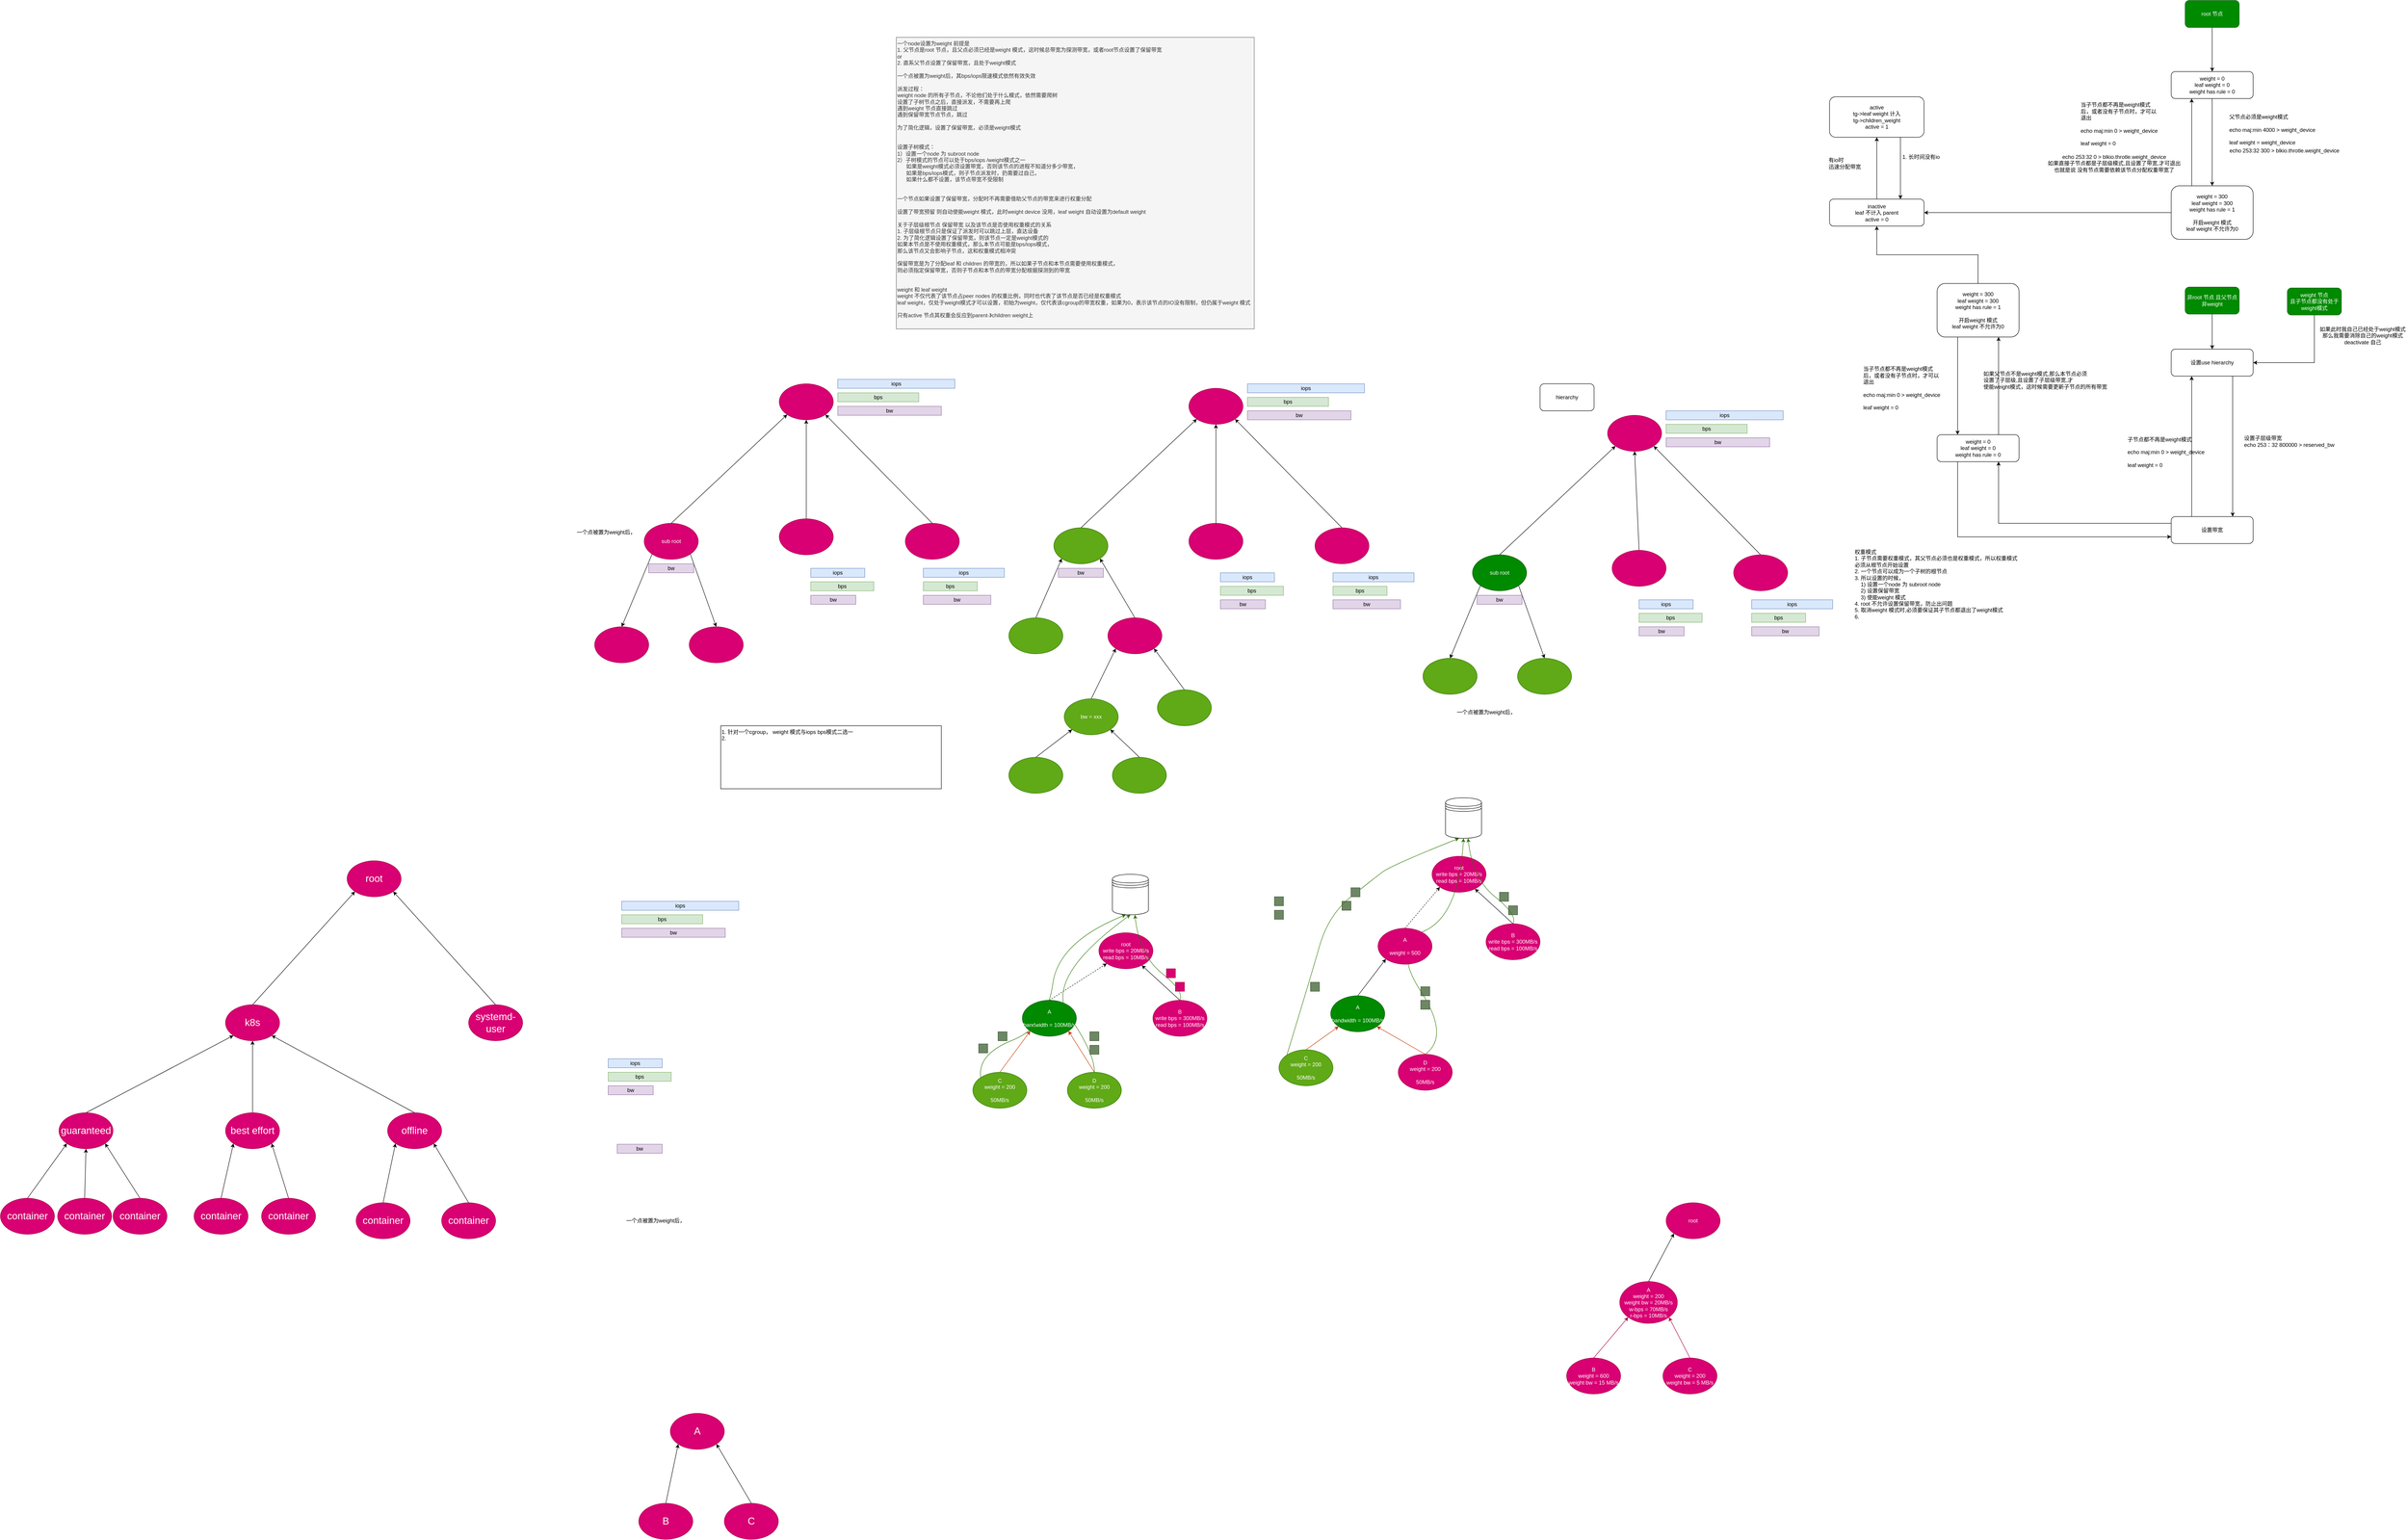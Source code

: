 <mxfile version="14.1.3" type="github" pages="2">
  <diagram id="-onmPk4miG5qpfCvKEWN" name="Page-1">
    <mxGraphModel dx="7324" dy="3028" grid="0" gridSize="10" guides="1" tooltips="1" connect="1" arrows="1" fold="1" page="0" pageScale="1" pageWidth="827" pageHeight="1169" math="0" shadow="0">
      <root>
        <mxCell id="0" />
        <mxCell id="1" parent="0" />
        <mxCell id="AnmdYsWiVzskDCuWbKyH-101" value="一个node设置为weight 前提是&lt;br&gt;1. 父节点是root 节点，且父点必须已经是weight 模式，这时候总带宽为探测带宽，或者root节点设置了保留带宽&lt;br&gt;or&lt;br&gt;2. 直系父节点设置了保留带宽，且处于weight模式&lt;br&gt;&lt;br&gt;一个点被置为weight后，其bps/iops限速模式依然有效失效&lt;br&gt;&lt;br&gt;派发过程：&lt;br&gt;weight node 的所有子节点，不论他们处于什么模式，依然需要爬树&lt;br&gt;设置了子树节点之后，直接派发，不需要再上爬&lt;br&gt;遇到weight 节点直接跳过&lt;br&gt;遇到保留带宽节点节点，跳过&lt;br&gt;&lt;br&gt;为了简化逻辑，设置了保留带宽，必须是weight模式&lt;br&gt;&lt;br&gt;&lt;div&gt;&lt;br&gt;&lt;/div&gt;&lt;div&gt;设置子树模式：&lt;span&gt;&amp;nbsp; &amp;nbsp;&amp;nbsp;&lt;/span&gt;&lt;/div&gt;&lt;div&gt;&lt;span&gt;1）设置一个node 为 subroot node&lt;/span&gt;&lt;/div&gt;&lt;div&gt;&lt;span&gt;2）子树模式的节点可以处于bps/iops /weight模式之一&lt;/span&gt;&lt;/div&gt;&lt;div&gt;&lt;span&gt;&amp;nbsp; &amp;nbsp; &amp;nbsp; 如果是weight模式必须设置带宽，&lt;/span&gt;&lt;span&gt;否则该节点的进程不知道分多少带宽，&lt;/span&gt;&lt;/div&gt;&lt;div&gt;&lt;span&gt;&amp;nbsp; &amp;nbsp; &amp;nbsp; 如果是bps/iops模式，则子节点派发时，扔需要过自己，&lt;/span&gt;&lt;/div&gt;&lt;div&gt;&lt;span&gt;&amp;nbsp; &amp;nbsp; &amp;nbsp; 如果什么都不设置，该节点带宽不受限制&lt;/span&gt;&lt;/div&gt;&lt;div&gt;&lt;br&gt;&lt;/div&gt;&lt;div&gt;&lt;br&gt;&lt;/div&gt;&lt;div&gt;一个节点如果设置了保留带宽，分配时不再需要借助父节点的带宽来进行权重分配&lt;/div&gt;&lt;div&gt;&lt;br&gt;&lt;/div&gt;&lt;div&gt;设置了带宽预留 则自动使能weight 模式，此时weight device 没用，leaf weight 自动设置为default weight&lt;/div&gt;&lt;div&gt;&lt;br&gt;&lt;/div&gt;&lt;div&gt;关于子层级根节点 保留带宽 以及该节点是否使用权重模式的关系&lt;/div&gt;&lt;div&gt;1. 子层级根节点只是保证了派发时可以跳过上层，直达设备&lt;/div&gt;&lt;div&gt;2. 为了简化逻辑设置了保留带宽，则该节点一定是weight模式的&lt;/div&gt;&lt;div&gt;如果本节点是不使用权重模式，那么本节点可能是bps/iops模式，&lt;br&gt;那么该节点又会影响子节点，这和权重模式相冲突&lt;br&gt;&lt;/div&gt;&lt;div&gt;&lt;br&gt;&lt;/div&gt;&lt;div&gt;保留带宽是为了分配leaf 和 children 的带宽的，所以如果子节点和本节点需要使用权重模式，&lt;/div&gt;&lt;div&gt;则必须指定保留带宽，否则子节点和本节点的带宽分配根据探测到的带宽&lt;/div&gt;&lt;div&gt;&lt;br&gt;&lt;/div&gt;&lt;div&gt;&lt;/div&gt;&lt;br&gt;&lt;div&gt;weight 和 leaf weight&lt;/div&gt;&lt;div&gt;weight 不仅代表了该节点占peer nodes 的权重比例，同时也代表了该节点是否已经是权重模式&lt;/div&gt;&lt;div&gt;leaf weight，仅处于weight模式才可以设置，初始为weight，仅代表该cgroup的带宽权重，如果为0，表示该节点的IO没有限制，但仍属于weight 模式&lt;/div&gt;&lt;div&gt;&lt;br&gt;&lt;/div&gt;&lt;div&gt;只有active 节点其权重会反应到parent-》children weight上&lt;/div&gt;&lt;div&gt;&lt;br&gt;&lt;/div&gt;&lt;div&gt;&lt;br&gt;&lt;/div&gt;&lt;div&gt;&lt;br&gt;&lt;/div&gt;" style="text;html=1;align=left;verticalAlign=top;resizable=0;points=[];autosize=1;fillColor=#f5f5f5;strokeColor=#666666;fontColor=#333333;" parent="1" vertex="1">
          <mxGeometry x="-1200" y="-690" width="795" height="648" as="geometry" />
        </mxCell>
        <mxCell id="AnmdYsWiVzskDCuWbKyH-1" value="" style="ellipse;whiteSpace=wrap;html=1;fillColor=#d80073;strokeColor=#A50040;fontColor=#ffffff;" parent="1" vertex="1">
          <mxGeometry x="380" y="150" width="120" height="80" as="geometry" />
        </mxCell>
        <mxCell id="AnmdYsWiVzskDCuWbKyH-46" style="rounded=0;orthogonalLoop=1;jettySize=auto;html=1;exitX=0;exitY=1;exitDx=0;exitDy=0;entryX=0.5;entryY=0;entryDx=0;entryDy=0;" parent="1" source="AnmdYsWiVzskDCuWbKyH-2" target="AnmdYsWiVzskDCuWbKyH-24" edge="1">
          <mxGeometry relative="1" as="geometry" />
        </mxCell>
        <mxCell id="AnmdYsWiVzskDCuWbKyH-47" style="edgeStyle=none;rounded=0;orthogonalLoop=1;jettySize=auto;html=1;exitX=1;exitY=1;exitDx=0;exitDy=0;entryX=0.5;entryY=0;entryDx=0;entryDy=0;" parent="1" source="AnmdYsWiVzskDCuWbKyH-2" target="AnmdYsWiVzskDCuWbKyH-25" edge="1">
          <mxGeometry relative="1" as="geometry" />
        </mxCell>
        <mxCell id="AnmdYsWiVzskDCuWbKyH-50" style="edgeStyle=none;rounded=0;orthogonalLoop=1;jettySize=auto;html=1;exitX=0.5;exitY=0;exitDx=0;exitDy=0;entryX=0;entryY=1;entryDx=0;entryDy=0;" parent="1" source="AnmdYsWiVzskDCuWbKyH-2" target="AnmdYsWiVzskDCuWbKyH-1" edge="1">
          <mxGeometry relative="1" as="geometry" />
        </mxCell>
        <mxCell id="AnmdYsWiVzskDCuWbKyH-2" value="sub root" style="ellipse;whiteSpace=wrap;html=1;fillColor=#f8cecc;strokeColor=#b85450;" parent="1" vertex="1">
          <mxGeometry x="80" y="460" width="120" height="80" as="geometry" />
        </mxCell>
        <mxCell id="AnmdYsWiVzskDCuWbKyH-48" style="edgeStyle=none;rounded=0;orthogonalLoop=1;jettySize=auto;html=1;exitX=0.5;exitY=0;exitDx=0;exitDy=0;entryX=0.5;entryY=1;entryDx=0;entryDy=0;" parent="1" source="AnmdYsWiVzskDCuWbKyH-3" target="AnmdYsWiVzskDCuWbKyH-1" edge="1">
          <mxGeometry relative="1" as="geometry" />
        </mxCell>
        <mxCell id="AnmdYsWiVzskDCuWbKyH-3" value="" style="ellipse;whiteSpace=wrap;html=1;fillColor=#d80073;strokeColor=#A50040;fontColor=#ffffff;" parent="1" vertex="1">
          <mxGeometry x="390" y="450" width="120" height="80" as="geometry" />
        </mxCell>
        <mxCell id="AnmdYsWiVzskDCuWbKyH-49" style="edgeStyle=none;rounded=0;orthogonalLoop=1;jettySize=auto;html=1;exitX=0.5;exitY=0;exitDx=0;exitDy=0;entryX=1;entryY=1;entryDx=0;entryDy=0;" parent="1" source="AnmdYsWiVzskDCuWbKyH-4" target="AnmdYsWiVzskDCuWbKyH-1" edge="1">
          <mxGeometry relative="1" as="geometry" />
        </mxCell>
        <mxCell id="AnmdYsWiVzskDCuWbKyH-4" value="" style="ellipse;whiteSpace=wrap;html=1;fillColor=#d80073;strokeColor=#A50040;fontColor=#ffffff;" parent="1" vertex="1">
          <mxGeometry x="660" y="460" width="120" height="80" as="geometry" />
        </mxCell>
        <mxCell id="AnmdYsWiVzskDCuWbKyH-11" value="bps" style="rounded=0;whiteSpace=wrap;html=1;fillColor=#d5e8d4;strokeColor=#82b366;" parent="1" vertex="1">
          <mxGeometry x="700" y="590" width="120" height="20" as="geometry" />
        </mxCell>
        <mxCell id="AnmdYsWiVzskDCuWbKyH-12" value="bw" style="rounded=0;whiteSpace=wrap;html=1;fillColor=#e1d5e7;strokeColor=#9673a6;" parent="1" vertex="1">
          <mxGeometry x="700" y="620" width="150" height="20" as="geometry" />
        </mxCell>
        <mxCell id="AnmdYsWiVzskDCuWbKyH-13" value="iops" style="rounded=0;whiteSpace=wrap;html=1;fillColor=#dae8fc;strokeColor=#6c8ebf;" parent="1" vertex="1">
          <mxGeometry x="700" y="560" width="180" height="20" as="geometry" />
        </mxCell>
        <mxCell id="AnmdYsWiVzskDCuWbKyH-14" value="bps" style="rounded=0;whiteSpace=wrap;html=1;fillColor=#d5e8d4;strokeColor=#82b366;" parent="1" vertex="1">
          <mxGeometry x="450" y="590" width="140" height="20" as="geometry" />
        </mxCell>
        <mxCell id="AnmdYsWiVzskDCuWbKyH-15" value="bw" style="rounded=0;whiteSpace=wrap;html=1;fillColor=#e1d5e7;strokeColor=#9673a6;" parent="1" vertex="1">
          <mxGeometry x="450" y="620" width="100" height="20" as="geometry" />
        </mxCell>
        <mxCell id="AnmdYsWiVzskDCuWbKyH-16" value="iops" style="rounded=0;whiteSpace=wrap;html=1;fillColor=#dae8fc;strokeColor=#6c8ebf;" parent="1" vertex="1">
          <mxGeometry x="450" y="560" width="120" height="20" as="geometry" />
        </mxCell>
        <mxCell id="AnmdYsWiVzskDCuWbKyH-18" value="bw" style="rounded=0;whiteSpace=wrap;html=1;fillColor=#e1d5e7;strokeColor=#9673a6;" parent="1" vertex="1">
          <mxGeometry x="90" y="550" width="100" height="20" as="geometry" />
        </mxCell>
        <mxCell id="AnmdYsWiVzskDCuWbKyH-20" value="bps" style="rounded=0;whiteSpace=wrap;html=1;fillColor=#d5e8d4;strokeColor=#82b366;" parent="1" vertex="1">
          <mxGeometry x="510" y="170" width="180" height="20" as="geometry" />
        </mxCell>
        <mxCell id="AnmdYsWiVzskDCuWbKyH-21" value="bw" style="rounded=0;whiteSpace=wrap;html=1;fillColor=#e1d5e7;strokeColor=#9673a6;" parent="1" vertex="1">
          <mxGeometry x="510" y="200" width="230" height="20" as="geometry" />
        </mxCell>
        <mxCell id="AnmdYsWiVzskDCuWbKyH-22" value="iops" style="rounded=0;whiteSpace=wrap;html=1;fillColor=#dae8fc;strokeColor=#6c8ebf;" parent="1" vertex="1">
          <mxGeometry x="510" y="140" width="260" height="20" as="geometry" />
        </mxCell>
        <mxCell id="AnmdYsWiVzskDCuWbKyH-23" value="权重模式&lt;br&gt;&lt;div&gt;&lt;span&gt;1. 子节点需要权重模式，其父节点必须也是权重模式，所以权重模式必须从根节点开始设置&lt;/span&gt;&lt;/div&gt;&lt;div&gt;&lt;span&gt;2. 一个节点可以成为一个子树的根节点&lt;/span&gt;&lt;/div&gt;&lt;div&gt;&lt;span&gt;3. 所以设置的时候，&lt;/span&gt;&lt;/div&gt;&lt;div&gt;&lt;span&gt;&amp;nbsp; &amp;nbsp; 1) 设置一个node 为 subroot node&lt;/span&gt;&lt;/div&gt;&lt;div&gt;&lt;span&gt;&amp;nbsp; &amp;nbsp; 2) 设置保留带宽&lt;/span&gt;&lt;/div&gt;&lt;div&gt;&lt;span&gt;&amp;nbsp; &amp;nbsp; 3) 使能weight 模式&lt;/span&gt;&lt;/div&gt;&lt;div&gt;&lt;span&gt;4. root 不允许设置保留带宽，防止出问题&lt;/span&gt;&lt;/div&gt;&lt;div&gt;&lt;span&gt;5. 取消weight 模式时,必须要保证其子节点都退出了weight模式&lt;/span&gt;&lt;/div&gt;&lt;div&gt;&lt;span&gt;6.&amp;nbsp;&lt;/span&gt;&lt;/div&gt;&lt;div&gt;&lt;span&gt;&lt;br&gt;&lt;/span&gt;&lt;/div&gt;&lt;div&gt;&lt;span&gt;&lt;br&gt;&lt;/span&gt;&lt;/div&gt;" style="text;html=1;strokeColor=none;fillColor=none;align=left;verticalAlign=middle;whiteSpace=wrap;rounded=0;" parent="1" vertex="1">
          <mxGeometry x="927" y="435" width="370" height="210" as="geometry" />
        </mxCell>
        <mxCell id="AnmdYsWiVzskDCuWbKyH-24" value="" style="ellipse;whiteSpace=wrap;html=1;fillColor=#f8cecc;strokeColor=#b85450;" parent="1" vertex="1">
          <mxGeometry x="-30" y="690" width="120" height="80" as="geometry" />
        </mxCell>
        <mxCell id="AnmdYsWiVzskDCuWbKyH-25" value="" style="ellipse;whiteSpace=wrap;html=1;fillColor=#60a917;strokeColor=#2D7600;fontColor=#ffffff;" parent="1" vertex="1">
          <mxGeometry x="180" y="690" width="120" height="80" as="geometry" />
        </mxCell>
        <mxCell id="AnmdYsWiVzskDCuWbKyH-199" style="edgeStyle=orthogonalEdgeStyle;rounded=0;orthogonalLoop=1;jettySize=auto;html=1;exitX=0.5;exitY=0;exitDx=0;exitDy=0;entryX=0.5;entryY=1;entryDx=0;entryDy=0;" parent="1" source="o1xSYXf2Fu4XBd-apcTh-5" target="CpN3WM_drRf_8xtwejHY-13" edge="1">
          <mxGeometry relative="1" as="geometry">
            <mxPoint x="1545" y="47" as="targetPoint" />
          </mxGeometry>
        </mxCell>
        <mxCell id="CpN3WM_drRf_8xtwejHY-27" style="edgeStyle=orthogonalEdgeStyle;rounded=0;orthogonalLoop=1;jettySize=auto;html=1;exitX=0.25;exitY=1;exitDx=0;exitDy=0;entryX=0.25;entryY=0;entryDx=0;entryDy=0;" parent="1" source="o1xSYXf2Fu4XBd-apcTh-5" target="o1xSYXf2Fu4XBd-apcTh-6" edge="1">
          <mxGeometry relative="1" as="geometry">
            <mxPoint x="1163" y="-27.0" as="sourcePoint" />
            <mxPoint x="1163" y="193.0" as="targetPoint" />
          </mxGeometry>
        </mxCell>
        <mxCell id="AnmdYsWiVzskDCuWbKyH-187" style="edgeStyle=orthogonalEdgeStyle;rounded=0;orthogonalLoop=1;jettySize=auto;html=1;exitX=0.75;exitY=1;exitDx=0;exitDy=0;entryX=0.75;entryY=0;entryDx=0;entryDy=0;" parent="1" source="CpN3WM_drRf_8xtwejHY-28" target="o1xSYXf2Fu4XBd-apcTh-8" edge="1">
          <mxGeometry relative="1" as="geometry">
            <mxPoint x="1699.5" y="-27" as="sourcePoint" />
            <mxPoint x="1253" y="238.0" as="targetPoint" />
          </mxGeometry>
        </mxCell>
        <mxCell id="AnmdYsWiVzskDCuWbKyH-37" value="子节点都不再是weight模式&lt;br&gt;&lt;span&gt;&lt;br&gt;echo maj:min 0 &amp;gt; weight_device&lt;br&gt;&lt;/span&gt;&lt;span style=&quot;text-align: center&quot;&gt;&lt;br&gt;leaf weight = 0&lt;/span&gt;&lt;span&gt;&lt;br&gt;&lt;/span&gt;" style="text;html=1;strokeColor=none;fillColor=none;align=left;verticalAlign=middle;whiteSpace=wrap;rounded=0;" parent="1" vertex="1">
          <mxGeometry x="1533" y="187" width="180" height="90" as="geometry" />
        </mxCell>
        <mxCell id="AnmdYsWiVzskDCuWbKyH-39" value="&lt;br&gt;父节点必须是weight模式&lt;br&gt;&lt;span&gt;&lt;br&gt;echo maj:min 4000 &amp;gt; weight_device&lt;br&gt;&lt;/span&gt;&lt;span style=&quot;text-align: center&quot;&gt;&lt;br&gt;leaf weight = weight_device&lt;/span&gt;&lt;span&gt;&lt;br&gt;&lt;/span&gt;" style="text;html=1;strokeColor=none;fillColor=none;align=left;verticalAlign=middle;whiteSpace=wrap;rounded=0;" parent="1" vertex="1">
          <mxGeometry x="1759" y="-537" width="220" height="90" as="geometry" />
        </mxCell>
        <mxCell id="AnmdYsWiVzskDCuWbKyH-186" style="edgeStyle=orthogonalEdgeStyle;rounded=0;orthogonalLoop=1;jettySize=auto;html=1;exitX=0.25;exitY=0;exitDx=0;exitDy=0;entryX=0.25;entryY=1;entryDx=0;entryDy=0;" parent="1" source="o1xSYXf2Fu4XBd-apcTh-8" target="CpN3WM_drRf_8xtwejHY-28" edge="1">
          <mxGeometry relative="1" as="geometry">
            <mxPoint x="1669.5" y="-27" as="targetPoint" />
            <mxPoint x="1253" y="223.0" as="sourcePoint" />
          </mxGeometry>
        </mxCell>
        <mxCell id="AnmdYsWiVzskDCuWbKyH-189" style="edgeStyle=none;rounded=0;orthogonalLoop=1;jettySize=auto;html=1;exitX=0.75;exitY=0;exitDx=0;exitDy=0;entryX=0.75;entryY=1;entryDx=0;entryDy=0;" parent="1" source="o1xSYXf2Fu4XBd-apcTh-6" target="o1xSYXf2Fu4XBd-apcTh-5" edge="1">
          <mxGeometry relative="1" as="geometry">
            <mxPoint x="1223" y="193.0" as="sourcePoint" />
            <mxPoint x="1223" y="-27.0" as="targetPoint" />
          </mxGeometry>
        </mxCell>
        <mxCell id="AnmdYsWiVzskDCuWbKyH-51" value="sub root" style="ellipse;whiteSpace=wrap;html=1;fillColor=#008a00;strokeColor=#005700;fontColor=#ffffff;" parent="1" vertex="1">
          <mxGeometry x="80" y="460" width="120" height="80" as="geometry" />
        </mxCell>
        <mxCell id="AnmdYsWiVzskDCuWbKyH-52" value="" style="ellipse;whiteSpace=wrap;html=1;fillColor=#60a917;strokeColor=#2D7600;fontColor=#ffffff;" parent="1" vertex="1">
          <mxGeometry x="-30" y="690" width="120" height="80" as="geometry" />
        </mxCell>
        <mxCell id="AnmdYsWiVzskDCuWbKyH-53" value="一个点被置为weight后，" style="text;html=1;align=center;verticalAlign=middle;resizable=0;points=[];autosize=1;" parent="1" vertex="1">
          <mxGeometry x="35" y="800" width="150" height="20" as="geometry" />
        </mxCell>
        <mxCell id="AnmdYsWiVzskDCuWbKyH-54" value="" style="ellipse;whiteSpace=wrap;html=1;fillColor=#d80073;strokeColor=#A50040;fontColor=#ffffff;" parent="1" vertex="1">
          <mxGeometry x="-1460" y="80" width="120" height="80" as="geometry" />
        </mxCell>
        <mxCell id="AnmdYsWiVzskDCuWbKyH-55" style="rounded=0;orthogonalLoop=1;jettySize=auto;html=1;exitX=0;exitY=1;exitDx=0;exitDy=0;entryX=0.5;entryY=0;entryDx=0;entryDy=0;" parent="1" source="AnmdYsWiVzskDCuWbKyH-58" target="AnmdYsWiVzskDCuWbKyH-73" edge="1">
          <mxGeometry relative="1" as="geometry" />
        </mxCell>
        <mxCell id="AnmdYsWiVzskDCuWbKyH-56" style="edgeStyle=none;rounded=0;orthogonalLoop=1;jettySize=auto;html=1;exitX=1;exitY=1;exitDx=0;exitDy=0;entryX=0.5;entryY=0;entryDx=0;entryDy=0;" parent="1" source="AnmdYsWiVzskDCuWbKyH-58" target="AnmdYsWiVzskDCuWbKyH-74" edge="1">
          <mxGeometry relative="1" as="geometry" />
        </mxCell>
        <mxCell id="AnmdYsWiVzskDCuWbKyH-57" style="edgeStyle=none;rounded=0;orthogonalLoop=1;jettySize=auto;html=1;exitX=0.5;exitY=0;exitDx=0;exitDy=0;entryX=0;entryY=1;entryDx=0;entryDy=0;" parent="1" source="AnmdYsWiVzskDCuWbKyH-58" target="AnmdYsWiVzskDCuWbKyH-54" edge="1">
          <mxGeometry relative="1" as="geometry" />
        </mxCell>
        <mxCell id="AnmdYsWiVzskDCuWbKyH-58" value="sub root" style="ellipse;whiteSpace=wrap;html=1;fillColor=#f8cecc;strokeColor=#b85450;" parent="1" vertex="1">
          <mxGeometry x="-1760" y="390" width="120" height="80" as="geometry" />
        </mxCell>
        <mxCell id="AnmdYsWiVzskDCuWbKyH-59" style="edgeStyle=none;rounded=0;orthogonalLoop=1;jettySize=auto;html=1;exitX=0.5;exitY=0;exitDx=0;exitDy=0;entryX=0.5;entryY=1;entryDx=0;entryDy=0;" parent="1" source="AnmdYsWiVzskDCuWbKyH-60" target="AnmdYsWiVzskDCuWbKyH-54" edge="1">
          <mxGeometry relative="1" as="geometry" />
        </mxCell>
        <mxCell id="AnmdYsWiVzskDCuWbKyH-60" value="" style="ellipse;whiteSpace=wrap;html=1;fillColor=#d80073;strokeColor=#A50040;fontColor=#ffffff;" parent="1" vertex="1">
          <mxGeometry x="-1460" y="380" width="120" height="80" as="geometry" />
        </mxCell>
        <mxCell id="AnmdYsWiVzskDCuWbKyH-61" style="edgeStyle=none;rounded=0;orthogonalLoop=1;jettySize=auto;html=1;exitX=0.5;exitY=0;exitDx=0;exitDy=0;entryX=1;entryY=1;entryDx=0;entryDy=0;" parent="1" source="AnmdYsWiVzskDCuWbKyH-62" target="AnmdYsWiVzskDCuWbKyH-54" edge="1">
          <mxGeometry relative="1" as="geometry" />
        </mxCell>
        <mxCell id="AnmdYsWiVzskDCuWbKyH-62" value="" style="ellipse;whiteSpace=wrap;html=1;fillColor=#d80073;strokeColor=#A50040;fontColor=#ffffff;" parent="1" vertex="1">
          <mxGeometry x="-1180" y="390" width="120" height="80" as="geometry" />
        </mxCell>
        <mxCell id="AnmdYsWiVzskDCuWbKyH-63" value="bps" style="rounded=0;whiteSpace=wrap;html=1;fillColor=#d5e8d4;strokeColor=#82b366;" parent="1" vertex="1">
          <mxGeometry x="-1140" y="520" width="120" height="20" as="geometry" />
        </mxCell>
        <mxCell id="AnmdYsWiVzskDCuWbKyH-64" value="bw" style="rounded=0;whiteSpace=wrap;html=1;fillColor=#e1d5e7;strokeColor=#9673a6;" parent="1" vertex="1">
          <mxGeometry x="-1140" y="550" width="150" height="20" as="geometry" />
        </mxCell>
        <mxCell id="AnmdYsWiVzskDCuWbKyH-65" value="iops" style="rounded=0;whiteSpace=wrap;html=1;fillColor=#dae8fc;strokeColor=#6c8ebf;" parent="1" vertex="1">
          <mxGeometry x="-1140" y="490" width="180" height="20" as="geometry" />
        </mxCell>
        <mxCell id="AnmdYsWiVzskDCuWbKyH-66" value="bps" style="rounded=0;whiteSpace=wrap;html=1;fillColor=#d5e8d4;strokeColor=#82b366;" parent="1" vertex="1">
          <mxGeometry x="-1390" y="520" width="140" height="20" as="geometry" />
        </mxCell>
        <mxCell id="AnmdYsWiVzskDCuWbKyH-67" value="bw" style="rounded=0;whiteSpace=wrap;html=1;fillColor=#e1d5e7;strokeColor=#9673a6;" parent="1" vertex="1">
          <mxGeometry x="-1390" y="550" width="100" height="20" as="geometry" />
        </mxCell>
        <mxCell id="AnmdYsWiVzskDCuWbKyH-68" value="iops" style="rounded=0;whiteSpace=wrap;html=1;fillColor=#dae8fc;strokeColor=#6c8ebf;" parent="1" vertex="1">
          <mxGeometry x="-1390" y="490" width="120" height="20" as="geometry" />
        </mxCell>
        <mxCell id="AnmdYsWiVzskDCuWbKyH-69" value="bw" style="rounded=0;whiteSpace=wrap;html=1;fillColor=#e1d5e7;strokeColor=#9673a6;" parent="1" vertex="1">
          <mxGeometry x="-1750" y="480" width="100" height="20" as="geometry" />
        </mxCell>
        <mxCell id="AnmdYsWiVzskDCuWbKyH-70" value="bps" style="rounded=0;whiteSpace=wrap;html=1;fillColor=#d5e8d4;strokeColor=#82b366;" parent="1" vertex="1">
          <mxGeometry x="-1330" y="100" width="180" height="20" as="geometry" />
        </mxCell>
        <mxCell id="AnmdYsWiVzskDCuWbKyH-71" value="bw" style="rounded=0;whiteSpace=wrap;html=1;fillColor=#e1d5e7;strokeColor=#9673a6;" parent="1" vertex="1">
          <mxGeometry x="-1330" y="130" width="230" height="20" as="geometry" />
        </mxCell>
        <mxCell id="AnmdYsWiVzskDCuWbKyH-72" value="iops" style="rounded=0;whiteSpace=wrap;html=1;fillColor=#dae8fc;strokeColor=#6c8ebf;" parent="1" vertex="1">
          <mxGeometry x="-1330" y="70" width="260" height="20" as="geometry" />
        </mxCell>
        <mxCell id="AnmdYsWiVzskDCuWbKyH-73" value="" style="ellipse;whiteSpace=wrap;html=1;fillColor=#f8cecc;strokeColor=#b85450;" parent="1" vertex="1">
          <mxGeometry x="-1870" y="620" width="120" height="80" as="geometry" />
        </mxCell>
        <mxCell id="AnmdYsWiVzskDCuWbKyH-74" value="" style="ellipse;whiteSpace=wrap;html=1;fillColor=#d80073;strokeColor=#A50040;fontColor=#ffffff;" parent="1" vertex="1">
          <mxGeometry x="-1660" y="620" width="120" height="80" as="geometry" />
        </mxCell>
        <mxCell id="AnmdYsWiVzskDCuWbKyH-75" value="sub root" style="ellipse;whiteSpace=wrap;html=1;fillColor=#d80073;strokeColor=#A50040;fontColor=#ffffff;" parent="1" vertex="1">
          <mxGeometry x="-1760" y="390" width="120" height="80" as="geometry" />
        </mxCell>
        <mxCell id="AnmdYsWiVzskDCuWbKyH-76" value="" style="ellipse;whiteSpace=wrap;html=1;fillColor=#d80073;strokeColor=#A50040;fontColor=#ffffff;" parent="1" vertex="1">
          <mxGeometry x="-1870" y="620" width="120" height="80" as="geometry" />
        </mxCell>
        <mxCell id="AnmdYsWiVzskDCuWbKyH-77" value="一个点被置为weight后，" style="text;html=1;align=center;verticalAlign=middle;resizable=0;points=[];autosize=1;" parent="1" vertex="1">
          <mxGeometry x="-1920" y="400" width="150" height="20" as="geometry" />
        </mxCell>
        <mxCell id="AnmdYsWiVzskDCuWbKyH-78" value="" style="ellipse;whiteSpace=wrap;html=1;fillColor=#d80073;strokeColor=#A50040;fontColor=#ffffff;" parent="1" vertex="1">
          <mxGeometry x="-550" y="90" width="120" height="80" as="geometry" />
        </mxCell>
        <mxCell id="AnmdYsWiVzskDCuWbKyH-81" style="edgeStyle=none;rounded=0;orthogonalLoop=1;jettySize=auto;html=1;exitX=0.5;exitY=0;exitDx=0;exitDy=0;entryX=0;entryY=1;entryDx=0;entryDy=0;" parent="1" source="AnmdYsWiVzskDCuWbKyH-82" target="AnmdYsWiVzskDCuWbKyH-78" edge="1">
          <mxGeometry relative="1" as="geometry" />
        </mxCell>
        <mxCell id="AnmdYsWiVzskDCuWbKyH-82" value="sub root" style="ellipse;whiteSpace=wrap;html=1;fillColor=#f8cecc;strokeColor=#b85450;" parent="1" vertex="1">
          <mxGeometry x="-850" y="400" width="120" height="80" as="geometry" />
        </mxCell>
        <mxCell id="AnmdYsWiVzskDCuWbKyH-83" style="edgeStyle=none;rounded=0;orthogonalLoop=1;jettySize=auto;html=1;exitX=0.5;exitY=0;exitDx=0;exitDy=0;entryX=0.5;entryY=1;entryDx=0;entryDy=0;" parent="1" source="AnmdYsWiVzskDCuWbKyH-84" target="AnmdYsWiVzskDCuWbKyH-78" edge="1">
          <mxGeometry relative="1" as="geometry" />
        </mxCell>
        <mxCell id="AnmdYsWiVzskDCuWbKyH-84" value="" style="ellipse;whiteSpace=wrap;html=1;fillColor=#d80073;strokeColor=#A50040;fontColor=#ffffff;" parent="1" vertex="1">
          <mxGeometry x="-550" y="390" width="120" height="80" as="geometry" />
        </mxCell>
        <mxCell id="AnmdYsWiVzskDCuWbKyH-85" style="edgeStyle=none;rounded=0;orthogonalLoop=1;jettySize=auto;html=1;exitX=0.5;exitY=0;exitDx=0;exitDy=0;entryX=1;entryY=1;entryDx=0;entryDy=0;" parent="1" source="AnmdYsWiVzskDCuWbKyH-86" target="AnmdYsWiVzskDCuWbKyH-78" edge="1">
          <mxGeometry relative="1" as="geometry" />
        </mxCell>
        <mxCell id="AnmdYsWiVzskDCuWbKyH-86" value="" style="ellipse;whiteSpace=wrap;html=1;fillColor=#d80073;strokeColor=#A50040;fontColor=#ffffff;" parent="1" vertex="1">
          <mxGeometry x="-270" y="400" width="120" height="80" as="geometry" />
        </mxCell>
        <mxCell id="AnmdYsWiVzskDCuWbKyH-87" value="bps" style="rounded=0;whiteSpace=wrap;html=1;fillColor=#d5e8d4;strokeColor=#82b366;" parent="1" vertex="1">
          <mxGeometry x="-230" y="530" width="120" height="20" as="geometry" />
        </mxCell>
        <mxCell id="AnmdYsWiVzskDCuWbKyH-88" value="bw" style="rounded=0;whiteSpace=wrap;html=1;fillColor=#e1d5e7;strokeColor=#9673a6;" parent="1" vertex="1">
          <mxGeometry x="-230" y="560" width="150" height="20" as="geometry" />
        </mxCell>
        <mxCell id="AnmdYsWiVzskDCuWbKyH-89" value="iops" style="rounded=0;whiteSpace=wrap;html=1;fillColor=#dae8fc;strokeColor=#6c8ebf;" parent="1" vertex="1">
          <mxGeometry x="-230" y="500" width="180" height="20" as="geometry" />
        </mxCell>
        <mxCell id="AnmdYsWiVzskDCuWbKyH-90" value="bps" style="rounded=0;whiteSpace=wrap;html=1;fillColor=#d5e8d4;strokeColor=#82b366;" parent="1" vertex="1">
          <mxGeometry x="-480" y="530" width="140" height="20" as="geometry" />
        </mxCell>
        <mxCell id="AnmdYsWiVzskDCuWbKyH-91" value="bw" style="rounded=0;whiteSpace=wrap;html=1;fillColor=#e1d5e7;strokeColor=#9673a6;" parent="1" vertex="1">
          <mxGeometry x="-480" y="560" width="100" height="20" as="geometry" />
        </mxCell>
        <mxCell id="AnmdYsWiVzskDCuWbKyH-92" value="iops" style="rounded=0;whiteSpace=wrap;html=1;fillColor=#dae8fc;strokeColor=#6c8ebf;" parent="1" vertex="1">
          <mxGeometry x="-480" y="500" width="120" height="20" as="geometry" />
        </mxCell>
        <mxCell id="AnmdYsWiVzskDCuWbKyH-93" value="bw" style="rounded=0;whiteSpace=wrap;html=1;fillColor=#e1d5e7;strokeColor=#9673a6;" parent="1" vertex="1">
          <mxGeometry x="-840" y="490" width="100" height="20" as="geometry" />
        </mxCell>
        <mxCell id="AnmdYsWiVzskDCuWbKyH-94" value="bps" style="rounded=0;whiteSpace=wrap;html=1;fillColor=#d5e8d4;strokeColor=#82b366;" parent="1" vertex="1">
          <mxGeometry x="-420" y="110" width="180" height="20" as="geometry" />
        </mxCell>
        <mxCell id="AnmdYsWiVzskDCuWbKyH-95" value="bw" style="rounded=0;whiteSpace=wrap;html=1;fillColor=#e1d5e7;strokeColor=#9673a6;" parent="1" vertex="1">
          <mxGeometry x="-420" y="140" width="230" height="20" as="geometry" />
        </mxCell>
        <mxCell id="AnmdYsWiVzskDCuWbKyH-96" value="iops" style="rounded=0;whiteSpace=wrap;html=1;fillColor=#dae8fc;strokeColor=#6c8ebf;" parent="1" vertex="1">
          <mxGeometry x="-420" y="80" width="260" height="20" as="geometry" />
        </mxCell>
        <mxCell id="AnmdYsWiVzskDCuWbKyH-99" value="" style="ellipse;whiteSpace=wrap;html=1;fillColor=#60a917;strokeColor=#2D7600;fontColor=#ffffff;" parent="1" vertex="1">
          <mxGeometry x="-850" y="400" width="120" height="80" as="geometry" />
        </mxCell>
        <mxCell id="AnmdYsWiVzskDCuWbKyH-110" style="edgeStyle=none;rounded=0;orthogonalLoop=1;jettySize=auto;html=1;exitX=0.5;exitY=0;exitDx=0;exitDy=0;entryX=0;entryY=1;entryDx=0;entryDy=0;" parent="1" source="AnmdYsWiVzskDCuWbKyH-107" target="AnmdYsWiVzskDCuWbKyH-99" edge="1">
          <mxGeometry relative="1" as="geometry">
            <mxPoint x="-900" y="630" as="sourcePoint" />
          </mxGeometry>
        </mxCell>
        <mxCell id="AnmdYsWiVzskDCuWbKyH-102" value="1. 针对一个cgroup， weight 模式与iops bps模式二选一&lt;br&gt;2.&amp;nbsp;" style="text;html=1;fillColor=none;align=left;verticalAlign=top;whiteSpace=wrap;rounded=0;strokeColor=#000000;" parent="1" vertex="1">
          <mxGeometry x="-1590" y="840" width="490" height="140" as="geometry" />
        </mxCell>
        <mxCell id="AnmdYsWiVzskDCuWbKyH-107" value="" style="ellipse;whiteSpace=wrap;html=1;fillColor=#60a917;strokeColor=#2D7600;fontColor=#ffffff;" parent="1" vertex="1">
          <mxGeometry x="-950" y="600" width="120" height="80" as="geometry" />
        </mxCell>
        <mxCell id="AnmdYsWiVzskDCuWbKyH-111" value="root&lt;br&gt;write bps = 20MB/s&lt;br&gt;read bps = 10MB/s" style="ellipse;whiteSpace=wrap;html=1;fillColor=#d80073;strokeColor=#A50040;fontColor=#ffffff;" parent="1" vertex="1">
          <mxGeometry x="-750" y="1300" width="120" height="80" as="geometry" />
        </mxCell>
        <mxCell id="AnmdYsWiVzskDCuWbKyH-112" style="edgeStyle=none;rounded=0;orthogonalLoop=1;jettySize=auto;html=1;exitX=0.5;exitY=0;exitDx=0;exitDy=0;entryX=0;entryY=1;entryDx=0;entryDy=0;dashed=1;" parent="1" source="AnmdYsWiVzskDCuWbKyH-113" target="AnmdYsWiVzskDCuWbKyH-111" edge="1">
          <mxGeometry relative="1" as="geometry" />
        </mxCell>
        <mxCell id="AnmdYsWiVzskDCuWbKyH-113" value="A&lt;br&gt;&lt;br&gt;bandwidth = 100MB/s" style="ellipse;whiteSpace=wrap;html=1;fillColor=#008a00;strokeColor=#005700;fontColor=#ffffff;" parent="1" vertex="1">
          <mxGeometry x="-920" y="1450" width="120" height="80" as="geometry" />
        </mxCell>
        <mxCell id="AnmdYsWiVzskDCuWbKyH-114" style="edgeStyle=none;rounded=0;orthogonalLoop=1;jettySize=auto;html=1;exitX=0.5;exitY=0;exitDx=0;exitDy=0;" parent="1" source="AnmdYsWiVzskDCuWbKyH-115" target="AnmdYsWiVzskDCuWbKyH-111" edge="1">
          <mxGeometry relative="1" as="geometry" />
        </mxCell>
        <mxCell id="AnmdYsWiVzskDCuWbKyH-115" value="B&lt;br&gt;&lt;span&gt;write bps = 300MB/s&lt;/span&gt;&lt;br&gt;&lt;span&gt;read bps = 100MB/s&lt;/span&gt;" style="ellipse;whiteSpace=wrap;html=1;fillColor=#d80073;strokeColor=#A50040;fontColor=#ffffff;" parent="1" vertex="1">
          <mxGeometry x="-630" y="1450" width="120" height="80" as="geometry" />
        </mxCell>
        <mxCell id="AnmdYsWiVzskDCuWbKyH-118" style="edgeStyle=none;rounded=0;orthogonalLoop=1;jettySize=auto;html=1;exitX=0.5;exitY=0;exitDx=0;exitDy=0;entryX=0;entryY=1;entryDx=0;entryDy=0;fillColor=#fa6800;strokeColor=#C73500;" parent="1" source="AnmdYsWiVzskDCuWbKyH-116" target="AnmdYsWiVzskDCuWbKyH-113" edge="1">
          <mxGeometry relative="1" as="geometry" />
        </mxCell>
        <mxCell id="AnmdYsWiVzskDCuWbKyH-116" value="C&lt;br&gt;weight = 200&lt;br&gt;&lt;br&gt;50MB/s" style="ellipse;whiteSpace=wrap;html=1;fillColor=#60a917;strokeColor=#2D7600;fontColor=#ffffff;" parent="1" vertex="1">
          <mxGeometry x="-1030" y="1610" width="120" height="80" as="geometry" />
        </mxCell>
        <mxCell id="AnmdYsWiVzskDCuWbKyH-119" style="edgeStyle=none;rounded=0;orthogonalLoop=1;jettySize=auto;html=1;exitX=0.5;exitY=0;exitDx=0;exitDy=0;entryX=1;entryY=1;entryDx=0;entryDy=0;fillColor=#fa6800;strokeColor=#C73500;" parent="1" source="AnmdYsWiVzskDCuWbKyH-120" target="AnmdYsWiVzskDCuWbKyH-113" edge="1">
          <mxGeometry relative="1" as="geometry">
            <mxPoint x="-770.0" y="1610" as="sourcePoint" />
          </mxGeometry>
        </mxCell>
        <mxCell id="AnmdYsWiVzskDCuWbKyH-120" value="D&lt;br&gt;weight = 200&lt;br&gt;&lt;br&gt;50MB/s" style="ellipse;whiteSpace=wrap;html=1;fillColor=#60a917;strokeColor=#2D7600;fontColor=#ffffff;" parent="1" vertex="1">
          <mxGeometry x="-820" y="1610" width="120" height="80" as="geometry" />
        </mxCell>
        <mxCell id="AnmdYsWiVzskDCuWbKyH-121" value="" style="rounded=0;whiteSpace=wrap;html=1;strokeColor=#3A5431;align=left;fillColor=#6d8764;fontColor=#ffffff;" parent="1" vertex="1">
          <mxGeometry x="-770" y="1520" width="20" height="20" as="geometry" />
        </mxCell>
        <mxCell id="AnmdYsWiVzskDCuWbKyH-122" value="" style="rounded=0;whiteSpace=wrap;html=1;strokeColor=#3A5431;align=left;fillColor=#6d8764;fontColor=#ffffff;" parent="1" vertex="1">
          <mxGeometry x="-360" y="1220" width="20" height="20" as="geometry" />
        </mxCell>
        <mxCell id="AnmdYsWiVzskDCuWbKyH-123" value="" style="rounded=0;whiteSpace=wrap;html=1;strokeColor=#3A5431;align=left;fillColor=#6d8764;fontColor=#ffffff;" parent="1" vertex="1">
          <mxGeometry x="-360" y="1250" width="20" height="20" as="geometry" />
        </mxCell>
        <mxCell id="AnmdYsWiVzskDCuWbKyH-124" value="" style="rounded=0;whiteSpace=wrap;html=1;strokeColor=#A50040;align=left;fillColor=#d80073;fontColor=#ffffff;" parent="1" vertex="1">
          <mxGeometry x="-580" y="1410" width="20" height="20" as="geometry" />
        </mxCell>
        <mxCell id="AnmdYsWiVzskDCuWbKyH-125" value="" style="rounded=0;whiteSpace=wrap;html=1;strokeColor=#3A5431;align=left;fillColor=#6d8764;fontColor=#ffffff;" parent="1" vertex="1">
          <mxGeometry x="-974" y="1520" width="20" height="20" as="geometry" />
        </mxCell>
        <mxCell id="AnmdYsWiVzskDCuWbKyH-132" value="" style="curved=1;endArrow=classic;html=1;exitX=0;exitY=0;exitDx=0;exitDy=0;fillColor=#60a917;strokeColor=#2D7600;" parent="1" source="AnmdYsWiVzskDCuWbKyH-116" edge="1">
          <mxGeometry width="50" height="50" relative="1" as="geometry">
            <mxPoint x="-1100" y="1490" as="sourcePoint" />
            <mxPoint x="-690" y="1260" as="targetPoint" />
            <Array as="points">
              <mxPoint x="-1020" y="1570" />
              <mxPoint x="-865" y="1508" />
              <mxPoint x="-840" y="1320" />
            </Array>
          </mxGeometry>
        </mxCell>
        <mxCell id="AnmdYsWiVzskDCuWbKyH-133" value="" style="curved=1;endArrow=classic;html=1;exitX=0.5;exitY=0;exitDx=0;exitDy=0;fillColor=#60a917;strokeColor=#2D7600;" parent="1" source="AnmdYsWiVzskDCuWbKyH-120" edge="1">
          <mxGeometry width="50" height="50" relative="1" as="geometry">
            <mxPoint x="-1240" y="1590" as="sourcePoint" />
            <mxPoint x="-680" y="1260" as="targetPoint" />
            <Array as="points">
              <mxPoint x="-759" y="1568" />
              <mxPoint x="-874" y="1401" />
            </Array>
          </mxGeometry>
        </mxCell>
        <mxCell id="AnmdYsWiVzskDCuWbKyH-135" value="" style="shape=datastore;whiteSpace=wrap;html=1;strokeColor=#000000;align=left;" parent="1" vertex="1">
          <mxGeometry x="-720" y="1170" width="80" height="90" as="geometry" />
        </mxCell>
        <mxCell id="AnmdYsWiVzskDCuWbKyH-136" value="" style="curved=1;endArrow=classic;html=1;exitX=0.5;exitY=0;exitDx=0;exitDy=0;fillColor=#60a917;strokeColor=#2D7600;" parent="1" source="AnmdYsWiVzskDCuWbKyH-115" edge="1">
          <mxGeometry width="50" height="50" relative="1" as="geometry">
            <mxPoint x="-490" y="1430" as="sourcePoint" />
            <mxPoint x="-670" y="1260" as="targetPoint" />
            <Array as="points">
              <mxPoint x="-560" y="1430" />
              <mxPoint x="-660" y="1350" />
            </Array>
          </mxGeometry>
        </mxCell>
        <mxCell id="AnmdYsWiVzskDCuWbKyH-141" value="" style="rounded=0;whiteSpace=wrap;html=1;strokeColor=#3A5431;align=left;fillColor=#6d8764;fontColor=#ffffff;" parent="1" vertex="1">
          <mxGeometry x="-1017" y="1547" width="20" height="20" as="geometry" />
        </mxCell>
        <mxCell id="AnmdYsWiVzskDCuWbKyH-143" value="" style="rounded=0;whiteSpace=wrap;html=1;strokeColor=#3A5431;align=left;fillColor=#6d8764;fontColor=#ffffff;" parent="1" vertex="1">
          <mxGeometry x="-770" y="1550" width="20" height="20" as="geometry" />
        </mxCell>
        <mxCell id="AnmdYsWiVzskDCuWbKyH-144" value="" style="rounded=0;whiteSpace=wrap;html=1;strokeColor=#A50040;align=left;fillColor=#d80073;fontColor=#ffffff;" parent="1" vertex="1">
          <mxGeometry x="-600" y="1380" width="20" height="20" as="geometry" />
        </mxCell>
        <mxCell id="AnmdYsWiVzskDCuWbKyH-146" value="hierarchy" style="rounded=1;whiteSpace=wrap;html=1;align=center;" parent="1" vertex="1">
          <mxGeometry x="230" y="80" width="120" height="60" as="geometry" />
        </mxCell>
        <mxCell id="AnmdYsWiVzskDCuWbKyH-151" style="edgeStyle=none;rounded=0;orthogonalLoop=1;jettySize=auto;html=1;exitX=0.5;exitY=0;exitDx=0;exitDy=0;entryX=1;entryY=1;entryDx=0;entryDy=0;" parent="1" source="AnmdYsWiVzskDCuWbKyH-150" target="AnmdYsWiVzskDCuWbKyH-99" edge="1">
          <mxGeometry relative="1" as="geometry" />
        </mxCell>
        <mxCell id="AnmdYsWiVzskDCuWbKyH-150" value="" style="ellipse;whiteSpace=wrap;html=1;fillColor=#d80073;strokeColor=#A50040;fontColor=#ffffff;" parent="1" vertex="1">
          <mxGeometry x="-730" y="600" width="120" height="80" as="geometry" />
        </mxCell>
        <mxCell id="AnmdYsWiVzskDCuWbKyH-152" value="root&lt;br&gt;write bps = 20MB/s&lt;br&gt;read bps = 10MB/s" style="ellipse;whiteSpace=wrap;html=1;fillColor=#d80073;strokeColor=#A50040;fontColor=#ffffff;" parent="1" vertex="1">
          <mxGeometry x="-10" y="1130" width="120" height="80" as="geometry" />
        </mxCell>
        <mxCell id="AnmdYsWiVzskDCuWbKyH-153" style="edgeStyle=none;rounded=0;orthogonalLoop=1;jettySize=auto;html=1;exitX=0.5;exitY=0;exitDx=0;exitDy=0;entryX=0;entryY=1;entryDx=0;entryDy=0;dashed=1;" parent="1" source="AnmdYsWiVzskDCuWbKyH-172" target="AnmdYsWiVzskDCuWbKyH-152" edge="1">
          <mxGeometry relative="1" as="geometry" />
        </mxCell>
        <mxCell id="AnmdYsWiVzskDCuWbKyH-173" style="edgeStyle=none;rounded=0;orthogonalLoop=1;jettySize=auto;html=1;exitX=0.5;exitY=0;exitDx=0;exitDy=0;entryX=0;entryY=1;entryDx=0;entryDy=0;" parent="1" source="AnmdYsWiVzskDCuWbKyH-154" target="AnmdYsWiVzskDCuWbKyH-172" edge="1">
          <mxGeometry relative="1" as="geometry" />
        </mxCell>
        <mxCell id="AnmdYsWiVzskDCuWbKyH-154" value="A&lt;br&gt;&lt;br&gt;bandwidth = 100MB/s" style="ellipse;whiteSpace=wrap;html=1;fillColor=#008a00;strokeColor=#005700;fontColor=#ffffff;" parent="1" vertex="1">
          <mxGeometry x="-235" y="1440" width="120" height="80" as="geometry" />
        </mxCell>
        <mxCell id="AnmdYsWiVzskDCuWbKyH-155" style="edgeStyle=none;rounded=0;orthogonalLoop=1;jettySize=auto;html=1;exitX=0.5;exitY=0;exitDx=0;exitDy=0;" parent="1" source="AnmdYsWiVzskDCuWbKyH-156" target="AnmdYsWiVzskDCuWbKyH-152" edge="1">
          <mxGeometry relative="1" as="geometry" />
        </mxCell>
        <mxCell id="AnmdYsWiVzskDCuWbKyH-156" value="B&lt;br&gt;&lt;span&gt;write bps = 300MB/s&lt;/span&gt;&lt;br&gt;&lt;span&gt;read bps = 100MB/s&lt;/span&gt;" style="ellipse;whiteSpace=wrap;html=1;fillColor=#d80073;strokeColor=#A50040;fontColor=#ffffff;" parent="1" vertex="1">
          <mxGeometry x="110" y="1280" width="120" height="80" as="geometry" />
        </mxCell>
        <mxCell id="AnmdYsWiVzskDCuWbKyH-157" style="edgeStyle=none;rounded=0;orthogonalLoop=1;jettySize=auto;html=1;exitX=0.5;exitY=0;exitDx=0;exitDy=0;entryX=0;entryY=1;entryDx=0;entryDy=0;fillColor=#fa6800;strokeColor=#C73500;" parent="1" source="AnmdYsWiVzskDCuWbKyH-158" target="AnmdYsWiVzskDCuWbKyH-154" edge="1">
          <mxGeometry relative="1" as="geometry" />
        </mxCell>
        <mxCell id="AnmdYsWiVzskDCuWbKyH-158" value="C&lt;br&gt;weight = 200&lt;br&gt;&lt;br&gt;50MB/s" style="ellipse;whiteSpace=wrap;html=1;fillColor=#60a917;strokeColor=#2D7600;fontColor=#ffffff;" parent="1" vertex="1">
          <mxGeometry x="-350" y="1560" width="120" height="80" as="geometry" />
        </mxCell>
        <mxCell id="AnmdYsWiVzskDCuWbKyH-159" style="edgeStyle=none;rounded=0;orthogonalLoop=1;jettySize=auto;html=1;exitX=0.5;exitY=0;exitDx=0;exitDy=0;entryX=1;entryY=1;entryDx=0;entryDy=0;fillColor=#fa6800;strokeColor=#C73500;" parent="1" source="AnmdYsWiVzskDCuWbKyH-160" target="AnmdYsWiVzskDCuWbKyH-154" edge="1">
          <mxGeometry relative="1" as="geometry">
            <mxPoint x="-35.0" y="1570" as="sourcePoint" />
          </mxGeometry>
        </mxCell>
        <mxCell id="AnmdYsWiVzskDCuWbKyH-160" value="D&lt;br&gt;weight = 200&lt;br&gt;&lt;br&gt;50MB/s" style="ellipse;whiteSpace=wrap;html=1;fillColor=#d80073;strokeColor=#A50040;fontColor=#ffffff;" parent="1" vertex="1">
          <mxGeometry x="-85" y="1570" width="120" height="80" as="geometry" />
        </mxCell>
        <mxCell id="AnmdYsWiVzskDCuWbKyH-161" value="" style="rounded=0;whiteSpace=wrap;html=1;strokeColor=#3A5431;align=left;fillColor=#6d8764;fontColor=#ffffff;" parent="1" vertex="1">
          <mxGeometry x="-35" y="1420" width="20" height="20" as="geometry" />
        </mxCell>
        <mxCell id="AnmdYsWiVzskDCuWbKyH-162" value="" style="rounded=0;whiteSpace=wrap;html=1;strokeColor=#3A5431;align=left;fillColor=#6d8764;fontColor=#ffffff;" parent="1" vertex="1">
          <mxGeometry x="160" y="1240" width="20" height="20" as="geometry" />
        </mxCell>
        <mxCell id="AnmdYsWiVzskDCuWbKyH-163" value="" style="rounded=0;whiteSpace=wrap;html=1;strokeColor=#3A5431;align=left;fillColor=#6d8764;fontColor=#ffffff;" parent="1" vertex="1">
          <mxGeometry x="-210" y="1230" width="20" height="20" as="geometry" />
        </mxCell>
        <mxCell id="AnmdYsWiVzskDCuWbKyH-164" value="" style="curved=1;endArrow=classic;html=1;exitX=0;exitY=0;exitDx=0;exitDy=0;fillColor=#60a917;strokeColor=#2D7600;" parent="1" source="AnmdYsWiVzskDCuWbKyH-158" edge="1">
          <mxGeometry width="50" height="50" relative="1" as="geometry">
            <mxPoint x="-360" y="1320" as="sourcePoint" />
            <mxPoint x="50.0" y="1090" as="targetPoint" />
            <Array as="points">
              <mxPoint x="-280" y="1400" />
              <mxPoint x="-240" y="1260" />
              <mxPoint x="-140" y="1180" />
              <mxPoint x="-100" y="1150" />
            </Array>
          </mxGeometry>
        </mxCell>
        <mxCell id="AnmdYsWiVzskDCuWbKyH-165" value="" style="curved=1;endArrow=classic;html=1;exitX=0.5;exitY=0;exitDx=0;exitDy=0;fillColor=#60a917;strokeColor=#2D7600;" parent="1" source="AnmdYsWiVzskDCuWbKyH-160" edge="1">
          <mxGeometry width="50" height="50" relative="1" as="geometry">
            <mxPoint x="-500" y="1420" as="sourcePoint" />
            <mxPoint x="60.0" y="1090" as="targetPoint" />
            <Array as="points">
              <mxPoint x="30" y="1530" />
              <mxPoint x="-100" y="1330" />
              <mxPoint x="50" y="1260" />
            </Array>
          </mxGeometry>
        </mxCell>
        <mxCell id="AnmdYsWiVzskDCuWbKyH-166" value="" style="shape=datastore;whiteSpace=wrap;html=1;strokeColor=#000000;align=left;" parent="1" vertex="1">
          <mxGeometry x="20" y="1000" width="80" height="90" as="geometry" />
        </mxCell>
        <mxCell id="AnmdYsWiVzskDCuWbKyH-167" value="" style="curved=1;endArrow=classic;html=1;exitX=0.5;exitY=0;exitDx=0;exitDy=0;fillColor=#60a917;strokeColor=#2D7600;" parent="1" source="AnmdYsWiVzskDCuWbKyH-156" edge="1">
          <mxGeometry width="50" height="50" relative="1" as="geometry">
            <mxPoint x="250" y="1260" as="sourcePoint" />
            <mxPoint x="70.0" y="1090" as="targetPoint" />
            <Array as="points">
              <mxPoint x="180" y="1260" />
              <mxPoint x="80" y="1180" />
            </Array>
          </mxGeometry>
        </mxCell>
        <mxCell id="AnmdYsWiVzskDCuWbKyH-168" value="" style="rounded=0;whiteSpace=wrap;html=1;strokeColor=#3A5431;align=left;fillColor=#6d8764;fontColor=#ffffff;" parent="1" vertex="1">
          <mxGeometry x="-190" y="1200" width="20" height="20" as="geometry" />
        </mxCell>
        <mxCell id="AnmdYsWiVzskDCuWbKyH-169" value="" style="rounded=0;whiteSpace=wrap;html=1;strokeColor=#3A5431;align=left;fillColor=#6d8764;fontColor=#ffffff;" parent="1" vertex="1">
          <mxGeometry x="-280" y="1410" width="20" height="20" as="geometry" />
        </mxCell>
        <mxCell id="AnmdYsWiVzskDCuWbKyH-170" value="" style="rounded=0;whiteSpace=wrap;html=1;strokeColor=#3A5431;align=left;fillColor=#6d8764;fontColor=#ffffff;" parent="1" vertex="1">
          <mxGeometry x="-35" y="1450" width="20" height="20" as="geometry" />
        </mxCell>
        <mxCell id="AnmdYsWiVzskDCuWbKyH-171" value="" style="rounded=0;whiteSpace=wrap;html=1;strokeColor=#3A5431;align=left;fillColor=#6d8764;fontColor=#ffffff;" parent="1" vertex="1">
          <mxGeometry x="140" y="1210" width="20" height="20" as="geometry" />
        </mxCell>
        <mxCell id="AnmdYsWiVzskDCuWbKyH-172" value="A&lt;br&gt;&lt;br&gt;weight = 500" style="ellipse;whiteSpace=wrap;html=1;fillColor=#d80073;strokeColor=#A50040;fontColor=#ffffff;" parent="1" vertex="1">
          <mxGeometry x="-130" y="1290" width="120" height="80" as="geometry" />
        </mxCell>
        <mxCell id="AnmdYsWiVzskDCuWbKyH-180" style="edgeStyle=none;rounded=0;orthogonalLoop=1;jettySize=auto;html=1;exitX=0.5;exitY=0;exitDx=0;exitDy=0;entryX=0;entryY=1;entryDx=0;entryDy=0;" parent="1" source="AnmdYsWiVzskDCuWbKyH-175" target="AnmdYsWiVzskDCuWbKyH-150" edge="1">
          <mxGeometry relative="1" as="geometry" />
        </mxCell>
        <mxCell id="AnmdYsWiVzskDCuWbKyH-175" value="bw = xxx" style="ellipse;whiteSpace=wrap;html=1;fillColor=#60a917;strokeColor=#2D7600;fontColor=#ffffff;" parent="1" vertex="1">
          <mxGeometry x="-827" y="780" width="120" height="80" as="geometry" />
        </mxCell>
        <mxCell id="AnmdYsWiVzskDCuWbKyH-178" style="edgeStyle=none;rounded=0;orthogonalLoop=1;jettySize=auto;html=1;exitX=0.5;exitY=0;exitDx=0;exitDy=0;entryX=0;entryY=1;entryDx=0;entryDy=0;" parent="1" source="AnmdYsWiVzskDCuWbKyH-176" target="AnmdYsWiVzskDCuWbKyH-175" edge="1">
          <mxGeometry relative="1" as="geometry" />
        </mxCell>
        <mxCell id="vHu5UahN4JF6Nb9wYNfc-3" style="rounded=0;orthogonalLoop=1;jettySize=auto;html=1;exitX=0.5;exitY=0;exitDx=0;exitDy=0;entryX=1;entryY=1;entryDx=0;entryDy=0;" parent="1" source="vHu5UahN4JF6Nb9wYNfc-2" target="AnmdYsWiVzskDCuWbKyH-150" edge="1">
          <mxGeometry relative="1" as="geometry" />
        </mxCell>
        <mxCell id="AnmdYsWiVzskDCuWbKyH-176" value="" style="ellipse;whiteSpace=wrap;html=1;fillColor=#60a917;strokeColor=#2D7600;fontColor=#ffffff;" parent="1" vertex="1">
          <mxGeometry x="-950" y="910" width="120" height="80" as="geometry" />
        </mxCell>
        <mxCell id="vHu5UahN4JF6Nb9wYNfc-2" value="" style="ellipse;whiteSpace=wrap;html=1;fillColor=#60a917;strokeColor=#2D7600;fontColor=#ffffff;" parent="1" vertex="1">
          <mxGeometry x="-620" y="760" width="120" height="80" as="geometry" />
        </mxCell>
        <mxCell id="AnmdYsWiVzskDCuWbKyH-179" style="edgeStyle=none;rounded=0;orthogonalLoop=1;jettySize=auto;html=1;exitX=0.5;exitY=0;exitDx=0;exitDy=0;entryX=1;entryY=1;entryDx=0;entryDy=0;" parent="1" source="AnmdYsWiVzskDCuWbKyH-177" target="AnmdYsWiVzskDCuWbKyH-175" edge="1">
          <mxGeometry relative="1" as="geometry" />
        </mxCell>
        <mxCell id="AnmdYsWiVzskDCuWbKyH-177" value="" style="ellipse;whiteSpace=wrap;html=1;fillColor=#60a917;strokeColor=#2D7600;fontColor=#ffffff;" parent="1" vertex="1">
          <mxGeometry x="-720" y="910" width="120" height="80" as="geometry" />
        </mxCell>
        <mxCell id="AnmdYsWiVzskDCuWbKyH-188" value="设置子层级带宽&lt;br&gt;echo 253：32 800000 &amp;gt; reserved_bw&lt;br&gt;" style="text;html=1;strokeColor=none;fillColor=none;align=left;verticalAlign=middle;whiteSpace=wrap;rounded=0;" parent="1" vertex="1">
          <mxGeometry x="1792" y="185" width="215" height="45" as="geometry" />
        </mxCell>
        <mxCell id="AnmdYsWiVzskDCuWbKyH-190" value="如果父节点不是weight模式,那么本节点必须&lt;br&gt;设置了子层级,且设置了子层级带宽,才&lt;br&gt;使能weight模式，这时候需要更新子节点的所有带宽" style="text;html=1;align=left;verticalAlign=middle;resizable=0;points=[];autosize=1;" parent="1" vertex="1">
          <mxGeometry x="1213" y="49" width="285" height="46" as="geometry" />
        </mxCell>
        <mxCell id="AnmdYsWiVzskDCuWbKyH-194" value="当子节点都不再是weight模式后，或者没有子节点时，才可以退出&lt;br&gt;&lt;span&gt;&lt;br&gt;echo maj:min 0 &amp;gt; weight_device&lt;br&gt;&lt;/span&gt;&lt;span style=&quot;text-align: center&quot;&gt;&lt;br&gt;leaf weight = 0&lt;/span&gt;&lt;span&gt;&lt;br&gt;&lt;/span&gt;" style="text;html=1;strokeColor=none;fillColor=none;align=left;verticalAlign=middle;whiteSpace=wrap;rounded=0;" parent="1" vertex="1">
          <mxGeometry x="1429" y="-542" width="180" height="90" as="geometry" />
        </mxCell>
        <mxCell id="AnmdYsWiVzskDCuWbKyH-197" value="当子节点都不再是weight模式后，或者没有子节点时，才可以退出&lt;br&gt;&lt;span&gt;&lt;br&gt;echo maj:min 0 &amp;gt; weight_device&lt;br&gt;&lt;/span&gt;&lt;span style=&quot;text-align: center&quot;&gt;&lt;br&gt;leaf weight = 0&lt;/span&gt;&lt;span&gt;&lt;br&gt;&lt;/span&gt;" style="text;html=1;strokeColor=none;fillColor=none;align=left;verticalAlign=middle;whiteSpace=wrap;rounded=0;" parent="1" vertex="1">
          <mxGeometry x="946" y="45" width="180" height="90" as="geometry" />
        </mxCell>
        <mxCell id="AnmdYsWiVzskDCuWbKyH-205" value="root" style="ellipse;whiteSpace=wrap;html=1;fillColor=#d80073;strokeColor=#A50040;fontColor=#ffffff;fontSize=22;" parent="1" vertex="1">
          <mxGeometry x="-2420" y="1140" width="120" height="80" as="geometry" />
        </mxCell>
        <mxCell id="AnmdYsWiVzskDCuWbKyH-208" style="edgeStyle=none;rounded=0;orthogonalLoop=1;jettySize=auto;html=1;exitX=0.5;exitY=0;exitDx=0;exitDy=0;entryX=0;entryY=1;entryDx=0;entryDy=0;fontSize=22;" parent="1" source="AnmdYsWiVzskDCuWbKyH-209" target="AnmdYsWiVzskDCuWbKyH-205" edge="1">
          <mxGeometry relative="1" as="geometry" />
        </mxCell>
        <mxCell id="AnmdYsWiVzskDCuWbKyH-209" value="sub root" style="ellipse;whiteSpace=wrap;html=1;fillColor=#f8cecc;strokeColor=#b85450;fontSize=22;" parent="1" vertex="1">
          <mxGeometry x="-2690" y="1460" width="120" height="80" as="geometry" />
        </mxCell>
        <mxCell id="AnmdYsWiVzskDCuWbKyH-210" style="edgeStyle=none;rounded=0;orthogonalLoop=1;jettySize=auto;html=1;exitX=0.5;exitY=0;exitDx=0;exitDy=0;entryX=1;entryY=1;entryDx=0;entryDy=0;fontSize=22;" parent="1" source="AnmdYsWiVzskDCuWbKyH-211" target="AnmdYsWiVzskDCuWbKyH-205" edge="1">
          <mxGeometry relative="1" as="geometry" />
        </mxCell>
        <mxCell id="AnmdYsWiVzskDCuWbKyH-211" value="systemd-user" style="ellipse;whiteSpace=wrap;html=1;fillColor=#d80073;strokeColor=#A50040;fontColor=#ffffff;fontSize=22;" parent="1" vertex="1">
          <mxGeometry x="-2150" y="1460" width="120" height="80" as="geometry" />
        </mxCell>
        <mxCell id="AnmdYsWiVzskDCuWbKyH-216" value="bps" style="rounded=0;whiteSpace=wrap;html=1;fillColor=#d5e8d4;strokeColor=#82b366;" parent="1" vertex="1">
          <mxGeometry x="-1840" y="1610" width="140" height="20" as="geometry" />
        </mxCell>
        <mxCell id="AnmdYsWiVzskDCuWbKyH-217" value="bw" style="rounded=0;whiteSpace=wrap;html=1;fillColor=#e1d5e7;strokeColor=#9673a6;" parent="1" vertex="1">
          <mxGeometry x="-1840" y="1640" width="100" height="20" as="geometry" />
        </mxCell>
        <mxCell id="AnmdYsWiVzskDCuWbKyH-218" value="iops" style="rounded=0;whiteSpace=wrap;html=1;fillColor=#dae8fc;strokeColor=#6c8ebf;" parent="1" vertex="1">
          <mxGeometry x="-1840" y="1580" width="120" height="20" as="geometry" />
        </mxCell>
        <mxCell id="AnmdYsWiVzskDCuWbKyH-219" value="bw" style="rounded=0;whiteSpace=wrap;html=1;fillColor=#e1d5e7;strokeColor=#9673a6;" parent="1" vertex="1">
          <mxGeometry x="-1820" y="1770" width="100" height="20" as="geometry" />
        </mxCell>
        <mxCell id="AnmdYsWiVzskDCuWbKyH-220" value="bps" style="rounded=0;whiteSpace=wrap;html=1;fillColor=#d5e8d4;strokeColor=#82b366;" parent="1" vertex="1">
          <mxGeometry x="-1810" y="1260" width="180" height="20" as="geometry" />
        </mxCell>
        <mxCell id="AnmdYsWiVzskDCuWbKyH-221" value="bw" style="rounded=0;whiteSpace=wrap;html=1;fillColor=#e1d5e7;strokeColor=#9673a6;" parent="1" vertex="1">
          <mxGeometry x="-1810" y="1290" width="230" height="20" as="geometry" />
        </mxCell>
        <mxCell id="AnmdYsWiVzskDCuWbKyH-222" value="iops" style="rounded=0;whiteSpace=wrap;html=1;fillColor=#dae8fc;strokeColor=#6c8ebf;" parent="1" vertex="1">
          <mxGeometry x="-1810" y="1230" width="260" height="20" as="geometry" />
        </mxCell>
        <mxCell id="AnmdYsWiVzskDCuWbKyH-239" style="edgeStyle=none;rounded=0;orthogonalLoop=1;jettySize=auto;html=1;exitX=0.5;exitY=0;exitDx=0;exitDy=0;fontSize=22;" parent="1" source="AnmdYsWiVzskDCuWbKyH-224" target="AnmdYsWiVzskDCuWbKyH-225" edge="1">
          <mxGeometry relative="1" as="geometry" />
        </mxCell>
        <mxCell id="AnmdYsWiVzskDCuWbKyH-224" value="best effort" style="ellipse;whiteSpace=wrap;html=1;fillColor=#d80073;strokeColor=#A50040;fontColor=#ffffff;fontSize=22;" parent="1" vertex="1">
          <mxGeometry x="-2690" y="1700" width="120" height="80" as="geometry" />
        </mxCell>
        <mxCell id="AnmdYsWiVzskDCuWbKyH-225" value="k8s" style="ellipse;whiteSpace=wrap;html=1;fillColor=#d80073;strokeColor=#A50040;fontColor=#ffffff;fontSize=22;" parent="1" vertex="1">
          <mxGeometry x="-2690" y="1460" width="120" height="80" as="geometry" />
        </mxCell>
        <mxCell id="AnmdYsWiVzskDCuWbKyH-240" style="edgeStyle=none;rounded=0;orthogonalLoop=1;jettySize=auto;html=1;exitX=0.5;exitY=0;exitDx=0;exitDy=0;entryX=0;entryY=1;entryDx=0;entryDy=0;fontSize=22;" parent="1" source="AnmdYsWiVzskDCuWbKyH-226" target="AnmdYsWiVzskDCuWbKyH-225" edge="1">
          <mxGeometry relative="1" as="geometry" />
        </mxCell>
        <mxCell id="AnmdYsWiVzskDCuWbKyH-226" value="guaranteed" style="ellipse;whiteSpace=wrap;html=1;fillColor=#d80073;strokeColor=#A50040;fontColor=#ffffff;fontSize=22;" parent="1" vertex="1">
          <mxGeometry x="-3060" y="1700" width="120" height="80" as="geometry" />
        </mxCell>
        <mxCell id="AnmdYsWiVzskDCuWbKyH-227" value="一个点被置为weight后，" style="text;html=1;align=center;verticalAlign=middle;resizable=0;points=[];autosize=1;" parent="1" vertex="1">
          <mxGeometry x="-1810" y="1930" width="150" height="20" as="geometry" />
        </mxCell>
        <mxCell id="AnmdYsWiVzskDCuWbKyH-238" style="edgeStyle=none;rounded=0;orthogonalLoop=1;jettySize=auto;html=1;exitX=0.5;exitY=0;exitDx=0;exitDy=0;entryX=1;entryY=1;entryDx=0;entryDy=0;fontSize=22;" parent="1" source="AnmdYsWiVzskDCuWbKyH-228" target="AnmdYsWiVzskDCuWbKyH-225" edge="1">
          <mxGeometry relative="1" as="geometry" />
        </mxCell>
        <mxCell id="AnmdYsWiVzskDCuWbKyH-228" value="offline" style="ellipse;whiteSpace=wrap;html=1;fillColor=#d80073;strokeColor=#A50040;fontColor=#ffffff;fontSize=22;" parent="1" vertex="1">
          <mxGeometry x="-2330" y="1700" width="120" height="80" as="geometry" />
        </mxCell>
        <mxCell id="AnmdYsWiVzskDCuWbKyH-235" style="edgeStyle=none;rounded=0;orthogonalLoop=1;jettySize=auto;html=1;exitX=0.5;exitY=0;exitDx=0;exitDy=0;entryX=0;entryY=1;entryDx=0;entryDy=0;fontSize=22;" parent="1" source="AnmdYsWiVzskDCuWbKyH-230" target="AnmdYsWiVzskDCuWbKyH-226" edge="1">
          <mxGeometry relative="1" as="geometry" />
        </mxCell>
        <mxCell id="AnmdYsWiVzskDCuWbKyH-230" value="container" style="ellipse;whiteSpace=wrap;html=1;fillColor=#d80073;strokeColor=#A50040;fontColor=#ffffff;fontSize=22;" parent="1" vertex="1">
          <mxGeometry x="-3190" y="1890" width="120" height="80" as="geometry" />
        </mxCell>
        <mxCell id="AnmdYsWiVzskDCuWbKyH-236" style="edgeStyle=none;rounded=0;orthogonalLoop=1;jettySize=auto;html=1;exitX=0.5;exitY=0;exitDx=0;exitDy=0;entryX=0.5;entryY=1;entryDx=0;entryDy=0;fontSize=22;" parent="1" source="AnmdYsWiVzskDCuWbKyH-231" target="AnmdYsWiVzskDCuWbKyH-226" edge="1">
          <mxGeometry relative="1" as="geometry" />
        </mxCell>
        <mxCell id="AnmdYsWiVzskDCuWbKyH-231" value="container" style="ellipse;whiteSpace=wrap;html=1;fillColor=#d80073;strokeColor=#A50040;fontColor=#ffffff;fontSize=22;" parent="1" vertex="1">
          <mxGeometry x="-3063" y="1890" width="120" height="80" as="geometry" />
        </mxCell>
        <mxCell id="AnmdYsWiVzskDCuWbKyH-237" style="edgeStyle=none;rounded=0;orthogonalLoop=1;jettySize=auto;html=1;exitX=0.5;exitY=0;exitDx=0;exitDy=0;entryX=1;entryY=1;entryDx=0;entryDy=0;fontSize=22;" parent="1" source="AnmdYsWiVzskDCuWbKyH-233" target="AnmdYsWiVzskDCuWbKyH-226" edge="1">
          <mxGeometry relative="1" as="geometry" />
        </mxCell>
        <mxCell id="AnmdYsWiVzskDCuWbKyH-233" value="container" style="ellipse;whiteSpace=wrap;html=1;fillColor=#d80073;strokeColor=#A50040;fontColor=#ffffff;fontSize=22;" parent="1" vertex="1">
          <mxGeometry x="-2940" y="1890" width="120" height="80" as="geometry" />
        </mxCell>
        <mxCell id="AnmdYsWiVzskDCuWbKyH-234" style="edgeStyle=none;rounded=0;orthogonalLoop=1;jettySize=auto;html=1;exitX=0;exitY=1;exitDx=0;exitDy=0;fontSize=22;" parent="1" source="AnmdYsWiVzskDCuWbKyH-226" target="AnmdYsWiVzskDCuWbKyH-226" edge="1">
          <mxGeometry relative="1" as="geometry" />
        </mxCell>
        <mxCell id="AnmdYsWiVzskDCuWbKyH-244" style="edgeStyle=none;rounded=0;orthogonalLoop=1;jettySize=auto;html=1;exitX=0.5;exitY=0;exitDx=0;exitDy=0;entryX=0;entryY=1;entryDx=0;entryDy=0;fontSize=22;" parent="1" source="AnmdYsWiVzskDCuWbKyH-241" target="AnmdYsWiVzskDCuWbKyH-224" edge="1">
          <mxGeometry relative="1" as="geometry">
            <mxPoint x="-2630" y="1790" as="targetPoint" />
          </mxGeometry>
        </mxCell>
        <mxCell id="AnmdYsWiVzskDCuWbKyH-241" value="container" style="ellipse;whiteSpace=wrap;html=1;fillColor=#d80073;strokeColor=#A50040;fontColor=#ffffff;fontSize=22;" parent="1" vertex="1">
          <mxGeometry x="-2760" y="1890" width="120" height="80" as="geometry" />
        </mxCell>
        <mxCell id="AnmdYsWiVzskDCuWbKyH-245" style="edgeStyle=none;rounded=0;orthogonalLoop=1;jettySize=auto;html=1;exitX=0.5;exitY=0;exitDx=0;exitDy=0;entryX=1;entryY=1;entryDx=0;entryDy=0;fontSize=22;" parent="1" source="AnmdYsWiVzskDCuWbKyH-242" target="AnmdYsWiVzskDCuWbKyH-224" edge="1">
          <mxGeometry relative="1" as="geometry" />
        </mxCell>
        <mxCell id="AnmdYsWiVzskDCuWbKyH-242" value="container" style="ellipse;whiteSpace=wrap;html=1;fillColor=#d80073;strokeColor=#A50040;fontColor=#ffffff;fontSize=22;" parent="1" vertex="1">
          <mxGeometry x="-2610" y="1890" width="120" height="80" as="geometry" />
        </mxCell>
        <mxCell id="AnmdYsWiVzskDCuWbKyH-248" style="edgeStyle=none;rounded=0;orthogonalLoop=1;jettySize=auto;html=1;exitX=0.5;exitY=0;exitDx=0;exitDy=0;entryX=0;entryY=1;entryDx=0;entryDy=0;fontSize=22;" parent="1" source="AnmdYsWiVzskDCuWbKyH-246" target="AnmdYsWiVzskDCuWbKyH-228" edge="1">
          <mxGeometry relative="1" as="geometry" />
        </mxCell>
        <mxCell id="AnmdYsWiVzskDCuWbKyH-246" value="container" style="ellipse;whiteSpace=wrap;html=1;fillColor=#d80073;strokeColor=#A50040;fontColor=#ffffff;fontSize=22;" parent="1" vertex="1">
          <mxGeometry x="-2400" y="1900" width="120" height="80" as="geometry" />
        </mxCell>
        <mxCell id="AnmdYsWiVzskDCuWbKyH-249" style="edgeStyle=none;rounded=0;orthogonalLoop=1;jettySize=auto;html=1;exitX=0.5;exitY=0;exitDx=0;exitDy=0;entryX=1;entryY=1;entryDx=0;entryDy=0;fontSize=22;" parent="1" source="AnmdYsWiVzskDCuWbKyH-247" target="AnmdYsWiVzskDCuWbKyH-228" edge="1">
          <mxGeometry relative="1" as="geometry" />
        </mxCell>
        <mxCell id="AnmdYsWiVzskDCuWbKyH-247" value="container" style="ellipse;whiteSpace=wrap;html=1;fillColor=#d80073;strokeColor=#A50040;fontColor=#ffffff;fontSize=22;" parent="1" vertex="1">
          <mxGeometry x="-2210" y="1900" width="120" height="80" as="geometry" />
        </mxCell>
        <mxCell id="CpN3WM_drRf_8xtwejHY-1" value="root" style="ellipse;whiteSpace=wrap;html=1;fillColor=#d80073;strokeColor=#A50040;fontColor=#ffffff;" parent="1" vertex="1">
          <mxGeometry x="510" y="1900" width="120" height="80" as="geometry" />
        </mxCell>
        <mxCell id="CpN3WM_drRf_8xtwejHY-8" style="edgeStyle=none;rounded=0;orthogonalLoop=1;jettySize=auto;html=1;exitX=0.5;exitY=0;exitDx=0;exitDy=0;entryX=0;entryY=1;entryDx=0;entryDy=0;" parent="1" source="CpN3WM_drRf_8xtwejHY-2" target="CpN3WM_drRf_8xtwejHY-1" edge="1">
          <mxGeometry relative="1" as="geometry" />
        </mxCell>
        <mxCell id="CpN3WM_drRf_8xtwejHY-2" value="A&lt;br&gt;weight = 200&lt;br&gt;weight bw = 20MB/s&lt;br&gt;w-bps = 70MB/s&lt;br&gt;r-bps = 10MB/s" style="ellipse;whiteSpace=wrap;html=1;fillColor=#d80073;strokeColor=#A50040;fontColor=#ffffff;" parent="1" vertex="1">
          <mxGeometry x="407" y="2075" width="128" height="93" as="geometry" />
        </mxCell>
        <mxCell id="CpN3WM_drRf_8xtwejHY-6" style="rounded=0;orthogonalLoop=1;jettySize=auto;html=1;exitX=0.5;exitY=0;exitDx=0;exitDy=0;entryX=0;entryY=1;entryDx=0;entryDy=0;fillColor=#d80073;strokeColor=#A50040;" parent="1" source="CpN3WM_drRf_8xtwejHY-4" target="CpN3WM_drRf_8xtwejHY-2" edge="1">
          <mxGeometry relative="1" as="geometry" />
        </mxCell>
        <mxCell id="CpN3WM_drRf_8xtwejHY-4" value="B&lt;br&gt;weight = 600&lt;br&gt;weight bw = 15 MB/s" style="ellipse;whiteSpace=wrap;html=1;fillColor=#d80073;strokeColor=#A50040;fontColor=#ffffff;" parent="1" vertex="1">
          <mxGeometry x="289" y="2245" width="120" height="80" as="geometry" />
        </mxCell>
        <mxCell id="CpN3WM_drRf_8xtwejHY-7" style="edgeStyle=none;rounded=0;orthogonalLoop=1;jettySize=auto;html=1;exitX=0.5;exitY=0;exitDx=0;exitDy=0;entryX=1;entryY=1;entryDx=0;entryDy=0;fillColor=#d80073;strokeColor=#A50040;" parent="1" source="CpN3WM_drRf_8xtwejHY-5" target="CpN3WM_drRf_8xtwejHY-2" edge="1">
          <mxGeometry relative="1" as="geometry" />
        </mxCell>
        <mxCell id="CpN3WM_drRf_8xtwejHY-5" value="C&lt;br&gt;weight = 200&lt;br&gt;weight bw = 5 MB/s" style="ellipse;whiteSpace=wrap;html=1;fillColor=#d80073;strokeColor=#A50040;fontColor=#ffffff;" parent="1" vertex="1">
          <mxGeometry x="503" y="2245" width="120" height="80" as="geometry" />
        </mxCell>
        <mxCell id="CpN3WM_drRf_8xtwejHY-22" style="edgeStyle=none;rounded=0;orthogonalLoop=1;jettySize=auto;html=1;exitX=0.25;exitY=0;exitDx=0;exitDy=0;entryX=0.25;entryY=1;entryDx=0;entryDy=0;" parent="1" source="CpN3WM_drRf_8xtwejHY-10" target="CpN3WM_drRf_8xtwejHY-18" edge="1">
          <mxGeometry relative="1" as="geometry" />
        </mxCell>
        <mxCell id="CpN3WM_drRf_8xtwejHY-10" value="weight = 300&lt;br&gt;leaf weight = 300&lt;br&gt;weight has rule = 1&lt;br&gt;&lt;br&gt;开启weight 模式&lt;br&gt;leaf weight 不允许为0" style="rounded=1;whiteSpace=wrap;html=1;align=center;" parent="1" vertex="1">
          <mxGeometry x="1632" y="-360" width="182" height="119" as="geometry" />
        </mxCell>
        <mxCell id="CpN3WM_drRf_8xtwejHY-12" style="edgeStyle=none;rounded=0;orthogonalLoop=1;jettySize=auto;html=1;exitX=0;exitY=0.5;exitDx=0;exitDy=0;entryX=1;entryY=0.5;entryDx=0;entryDy=0;" parent="1" source="CpN3WM_drRf_8xtwejHY-10" target="CpN3WM_drRf_8xtwejHY-13" edge="1">
          <mxGeometry relative="1" as="geometry">
            <Array as="points" />
            <mxPoint x="1173" y="-284" as="sourcePoint" />
          </mxGeometry>
        </mxCell>
        <mxCell id="CpN3WM_drRf_8xtwejHY-13" value="inactive&lt;br&gt;leaf 不计入 parent&lt;br&gt;active = 0" style="rounded=1;whiteSpace=wrap;html=1;align=center;" parent="1" vertex="1">
          <mxGeometry x="873" y="-330.5" width="210" height="60" as="geometry" />
        </mxCell>
        <mxCell id="CpN3WM_drRf_8xtwejHY-14" value="1. 长时间没有io" style="text;html=1;align=left;verticalAlign=middle;resizable=0;points=[];autosize=1;" parent="1" vertex="1">
          <mxGeometry x="1033" y="-433" width="93" height="18" as="geometry" />
        </mxCell>
        <mxCell id="CpN3WM_drRf_8xtwejHY-21" style="edgeStyle=none;rounded=0;orthogonalLoop=1;jettySize=auto;html=1;exitX=0.75;exitY=1;exitDx=0;exitDy=0;entryX=0.75;entryY=0;entryDx=0;entryDy=0;" parent="1" source="CpN3WM_drRf_8xtwejHY-15" target="CpN3WM_drRf_8xtwejHY-13" edge="1">
          <mxGeometry relative="1" as="geometry" />
        </mxCell>
        <mxCell id="CpN3WM_drRf_8xtwejHY-15" value="active&lt;br&gt;tg-&amp;gt;leaf weight 计入&lt;br&gt;tg-&amp;gt;children_weight&lt;br&gt;active = 1" style="rounded=1;whiteSpace=wrap;html=1;align=center;" parent="1" vertex="1">
          <mxGeometry x="873" y="-558" width="210" height="90" as="geometry" />
        </mxCell>
        <mxCell id="CpN3WM_drRf_8xtwejHY-16" style="edgeStyle=none;rounded=0;orthogonalLoop=1;jettySize=auto;html=1;exitX=0.5;exitY=0;exitDx=0;exitDy=0;entryX=0.5;entryY=1;entryDx=0;entryDy=0;" parent="1" source="CpN3WM_drRf_8xtwejHY-13" target="CpN3WM_drRf_8xtwejHY-15" edge="1">
          <mxGeometry relative="1" as="geometry" />
        </mxCell>
        <mxCell id="CpN3WM_drRf_8xtwejHY-17" value="有io时&lt;br&gt;迅速分配带宽" style="text;html=1;align=left;verticalAlign=middle;resizable=0;points=[];autosize=1;" parent="1" vertex="1">
          <mxGeometry x="869" y="-426" width="82" height="32" as="geometry" />
        </mxCell>
        <mxCell id="CpN3WM_drRf_8xtwejHY-19" style="edgeStyle=none;rounded=0;orthogonalLoop=1;jettySize=auto;html=1;exitX=0.5;exitY=1;exitDx=0;exitDy=0;entryX=0.5;entryY=0;entryDx=0;entryDy=0;" parent="1" source="CpN3WM_drRf_8xtwejHY-18" target="CpN3WM_drRf_8xtwejHY-10" edge="1">
          <mxGeometry relative="1" as="geometry" />
        </mxCell>
        <mxCell id="CpN3WM_drRf_8xtwejHY-18" value="weight = 0&lt;br&gt;leaf weight = 0&lt;br&gt;weight has rule = 0" style="rounded=1;whiteSpace=wrap;html=1;align=center;" parent="1" vertex="1">
          <mxGeometry x="1632" y="-614" width="182" height="60" as="geometry" />
        </mxCell>
        <mxCell id="CpN3WM_drRf_8xtwejHY-20" value="echo 253:32 300 &amp;gt; blkio.throtle.weight_device" style="text;html=1;align=center;verticalAlign=middle;resizable=0;points=[];autosize=1;" parent="1" vertex="1">
          <mxGeometry x="1756" y="-447" width="254" height="18" as="geometry" />
        </mxCell>
        <mxCell id="CpN3WM_drRf_8xtwejHY-23" value="echo 253:32 0 &amp;gt; blkio.throtle.weight_device&lt;br&gt;如果直接子节点都是子层级模式,且设置了带宽,才可退出&lt;br&gt;也就是说 没有节点需要依赖该节点分配权重带宽了" style="text;html=1;align=center;verticalAlign=middle;resizable=0;points=[];autosize=1;" parent="1" vertex="1">
          <mxGeometry x="1352" y="-433" width="305" height="46" as="geometry" />
        </mxCell>
        <mxCell id="CpN3WM_drRf_8xtwejHY-29" style="edgeStyle=orthogonalEdgeStyle;rounded=0;orthogonalLoop=1;jettySize=auto;html=1;exitX=0.5;exitY=1;exitDx=0;exitDy=0;" parent="1" source="CpN3WM_drRf_8xtwejHY-24" target="CpN3WM_drRf_8xtwejHY-28" edge="1">
          <mxGeometry relative="1" as="geometry" />
        </mxCell>
        <mxCell id="CpN3WM_drRf_8xtwejHY-24" value="非root 节点 且父节点非weight" style="rounded=1;whiteSpace=wrap;html=1;align=center;fillColor=#008a00;strokeColor=#005700;fontColor=#ffffff;" parent="1" vertex="1">
          <mxGeometry x="1663" y="-135" width="120" height="60" as="geometry" />
        </mxCell>
        <mxCell id="CpN3WM_drRf_8xtwejHY-26" style="edgeStyle=none;rounded=0;orthogonalLoop=1;jettySize=auto;html=1;exitX=0.5;exitY=1;exitDx=0;exitDy=0;" parent="1" source="CpN3WM_drRf_8xtwejHY-25" target="CpN3WM_drRf_8xtwejHY-18" edge="1">
          <mxGeometry relative="1" as="geometry" />
        </mxCell>
        <mxCell id="CpN3WM_drRf_8xtwejHY-25" value="root 节点" style="rounded=1;whiteSpace=wrap;html=1;align=center;fillColor=#008a00;strokeColor=#005700;fontColor=#ffffff;" parent="1" vertex="1">
          <mxGeometry x="1663" y="-772" width="120" height="60" as="geometry" />
        </mxCell>
        <mxCell id="CpN3WM_drRf_8xtwejHY-28" value="设置use hierarchy" style="rounded=1;whiteSpace=wrap;html=1;align=center;" parent="1" vertex="1">
          <mxGeometry x="1632" y="3" width="182" height="60" as="geometry" />
        </mxCell>
        <mxCell id="o1xSYXf2Fu4XBd-apcTh-1" value="&lt;span style=&quot;text-align: left&quot;&gt;如果此时我自己已经处于weight模式&lt;br&gt;那么我需要消除自己的weight模式&lt;br&gt;deactivate 自己&lt;br&gt;&lt;br&gt;&lt;/span&gt;" style="text;html=1;align=center;verticalAlign=middle;resizable=0;points=[];autosize=1;" parent="1" vertex="1">
          <mxGeometry x="1956" y="-50" width="201" height="60" as="geometry" />
        </mxCell>
        <mxCell id="o1xSYXf2Fu4XBd-apcTh-4" style="edgeStyle=orthogonalEdgeStyle;rounded=0;orthogonalLoop=1;jettySize=auto;html=1;exitX=0.5;exitY=1;exitDx=0;exitDy=0;entryX=1;entryY=0.5;entryDx=0;entryDy=0;" parent="1" source="o1xSYXf2Fu4XBd-apcTh-3" target="CpN3WM_drRf_8xtwejHY-28" edge="1">
          <mxGeometry relative="1" as="geometry" />
        </mxCell>
        <mxCell id="o1xSYXf2Fu4XBd-apcTh-3" value="weight 节点&lt;br&gt;且子节点都没有处于weight模式" style="rounded=1;whiteSpace=wrap;html=1;align=center;fillColor=#008a00;strokeColor=#005700;fontColor=#ffffff;" parent="1" vertex="1">
          <mxGeometry x="1890" y="-133" width="120" height="60" as="geometry" />
        </mxCell>
        <mxCell id="o1xSYXf2Fu4XBd-apcTh-5" value="weight = 300&lt;br&gt;leaf weight = 300&lt;br&gt;weight has rule = 1&lt;br&gt;&lt;br&gt;开启weight 模式&lt;br&gt;leaf weight 不允许为0" style="rounded=1;whiteSpace=wrap;html=1;align=center;" parent="1" vertex="1">
          <mxGeometry x="1112" y="-143" width="182" height="119" as="geometry" />
        </mxCell>
        <mxCell id="o1xSYXf2Fu4XBd-apcTh-10" style="edgeStyle=orthogonalEdgeStyle;rounded=0;orthogonalLoop=1;jettySize=auto;html=1;exitX=0.25;exitY=1;exitDx=0;exitDy=0;entryX=0;entryY=0.75;entryDx=0;entryDy=0;" parent="1" source="o1xSYXf2Fu4XBd-apcTh-6" target="o1xSYXf2Fu4XBd-apcTh-8" edge="1">
          <mxGeometry relative="1" as="geometry" />
        </mxCell>
        <mxCell id="o1xSYXf2Fu4XBd-apcTh-6" value="weight = 0&lt;br&gt;leaf weight = 0&lt;br&gt;weight has rule = 0" style="rounded=1;whiteSpace=wrap;html=1;align=center;" parent="1" vertex="1">
          <mxGeometry x="1112" y="193" width="182" height="60" as="geometry" />
        </mxCell>
        <mxCell id="o1xSYXf2Fu4XBd-apcTh-9" style="edgeStyle=orthogonalEdgeStyle;rounded=0;orthogonalLoop=1;jettySize=auto;html=1;exitX=0;exitY=0.25;exitDx=0;exitDy=0;entryX=0.75;entryY=1;entryDx=0;entryDy=0;" parent="1" source="o1xSYXf2Fu4XBd-apcTh-8" target="o1xSYXf2Fu4XBd-apcTh-6" edge="1">
          <mxGeometry relative="1" as="geometry" />
        </mxCell>
        <mxCell id="o1xSYXf2Fu4XBd-apcTh-8" value="设置带宽" style="rounded=1;whiteSpace=wrap;html=1;align=center;" parent="1" vertex="1">
          <mxGeometry x="1632" y="375" width="182" height="60" as="geometry" />
        </mxCell>
        <mxCell id="o1xSYXf2Fu4XBd-apcTh-11" value="A" style="ellipse;whiteSpace=wrap;html=1;fillColor=#d80073;strokeColor=#A50040;fontColor=#ffffff;fontSize=22;" parent="1" vertex="1">
          <mxGeometry x="-1702" y="2368" width="120" height="80" as="geometry" />
        </mxCell>
        <mxCell id="o1xSYXf2Fu4XBd-apcTh-12" style="edgeStyle=none;rounded=0;orthogonalLoop=1;jettySize=auto;html=1;exitX=0.5;exitY=0;exitDx=0;exitDy=0;entryX=0;entryY=1;entryDx=0;entryDy=0;fontSize=22;" parent="1" source="o1xSYXf2Fu4XBd-apcTh-13" target="o1xSYXf2Fu4XBd-apcTh-11" edge="1">
          <mxGeometry relative="1" as="geometry" />
        </mxCell>
        <mxCell id="o1xSYXf2Fu4XBd-apcTh-13" value="B" style="ellipse;whiteSpace=wrap;html=1;fillColor=#d80073;strokeColor=#A50040;fontColor=#ffffff;fontSize=22;" parent="1" vertex="1">
          <mxGeometry x="-1772" y="2568" width="120" height="80" as="geometry" />
        </mxCell>
        <mxCell id="o1xSYXf2Fu4XBd-apcTh-14" style="edgeStyle=none;rounded=0;orthogonalLoop=1;jettySize=auto;html=1;exitX=0.5;exitY=0;exitDx=0;exitDy=0;entryX=1;entryY=1;entryDx=0;entryDy=0;fontSize=22;" parent="1" source="o1xSYXf2Fu4XBd-apcTh-15" target="o1xSYXf2Fu4XBd-apcTh-11" edge="1">
          <mxGeometry relative="1" as="geometry" />
        </mxCell>
        <mxCell id="o1xSYXf2Fu4XBd-apcTh-15" value="C" style="ellipse;whiteSpace=wrap;html=1;fillColor=#d80073;strokeColor=#A50040;fontColor=#ffffff;fontSize=22;" parent="1" vertex="1">
          <mxGeometry x="-1582" y="2568" width="120" height="80" as="geometry" />
        </mxCell>
      </root>
    </mxGraphModel>
  </diagram>
  <diagram id="nryITzeHrGmMTAef6DC5" name="Page-2">
    <mxGraphModel dx="2826" dy="1311" grid="0" gridSize="10" guides="1" tooltips="1" connect="1" arrows="1" fold="1" page="0" pageScale="1" pageWidth="827" pageHeight="1169" math="0" shadow="0">
      <root>
        <mxCell id="lLbyPYoo3rYBHS1UD-1P-0" />
        <mxCell id="lLbyPYoo3rYBHS1UD-1P-1" parent="lLbyPYoo3rYBHS1UD-1P-0" />
        <mxCell id="6U-zDOZpM5Gu_KBuslyS-132" value="" style="rounded=1;whiteSpace=wrap;html=1;fontSize=19;fillColor=#f5f5f5;strokeColor=#666666;fontColor=#333333;" parent="lLbyPYoo3rYBHS1UD-1P-1" vertex="1">
          <mxGeometry x="186" y="255" width="268" height="133" as="geometry" />
        </mxCell>
        <mxCell id="6U-zDOZpM5Gu_KBuslyS-109" style="edgeStyle=none;rounded=0;orthogonalLoop=1;jettySize=auto;html=1;exitX=0;exitY=1;exitDx=0;exitDy=0;entryX=0.5;entryY=0;entryDx=0;entryDy=0;" parent="lLbyPYoo3rYBHS1UD-1P-1" source="6U-zDOZpM5Gu_KBuslyS-5" target="6U-zDOZpM5Gu_KBuslyS-104" edge="1">
          <mxGeometry relative="1" as="geometry" />
        </mxCell>
        <mxCell id="6U-zDOZpM5Gu_KBuslyS-110" style="edgeStyle=none;rounded=0;orthogonalLoop=1;jettySize=auto;html=1;exitX=1;exitY=1;exitDx=0;exitDy=0;entryX=0.5;entryY=0;entryDx=0;entryDy=0;" parent="lLbyPYoo3rYBHS1UD-1P-1" source="6U-zDOZpM5Gu_KBuslyS-5" target="6U-zDOZpM5Gu_KBuslyS-103" edge="1">
          <mxGeometry relative="1" as="geometry" />
        </mxCell>
        <mxCell id="6U-zDOZpM5Gu_KBuslyS-5" value="throtl grp" style="ellipse;whiteSpace=wrap;html=1;align=center;" parent="lLbyPYoo3rYBHS1UD-1P-1" vertex="1">
          <mxGeometry x="1513" y="260" width="90" height="40" as="geometry" />
        </mxCell>
        <mxCell id="6U-zDOZpM5Gu_KBuslyS-6" style="vsdxID=110;fillColor=none;gradientColor=none;shape=stencil(nZBLDoAgDERP0z3SIyjew0SURgSD+Lu9kMZoXLhwN9O+tukAlrNpJg1SzDH4QW/URgNYgZTkjA4UkwJUgGXng+6DX1zLfmoymdXo17xh5zmRJ6Q42BWCfc2oJfdAr+Yv+AP9Cb7OJ3H/2JG1HNGz/84klThPVCc=);strokeColor=#000000;spacingTop=-1;spacingBottom=-1;spacingLeft=-1;spacingRight=-1;labelBackgroundColor=none;rounded=0;html=1;whiteSpace=wrap;" parent="lLbyPYoo3rYBHS1UD-1P-1" vertex="1">
          <mxGeometry x="1385" y="121" width="320" height="56" as="geometry" />
        </mxCell>
        <mxCell id="6U-zDOZpM5Gu_KBuslyS-7" style="vsdxID=39;edgeStyle=none;startArrow=none;endArrow=none;startSize=5;endSize=5;strokeColor=#000000;spacingTop=-1;spacingBottom=-1;spacingLeft=-1;spacingRight=-1;verticalAlign=middle;html=1;labelBackgroundColor=#FFFFFF;rounded=0;" parent="lLbyPYoo3rYBHS1UD-1P-1" edge="1">
          <mxGeometry relative="1" as="geometry">
            <mxPoint as="offset" />
            <Array as="points" />
            <mxPoint x="1241" y="450" as="sourcePoint" />
            <mxPoint x="1905" y="450" as="targetPoint" />
          </mxGeometry>
        </mxCell>
        <mxCell id="6U-zDOZpM5Gu_KBuslyS-8" style="vsdxID=42;edgeStyle=none;startArrow=none;endArrow=none;startSize=5;endSize=5;strokeColor=#000000;spacingTop=-1;spacingBottom=-1;spacingLeft=-1;spacingRight=-1;verticalAlign=middle;html=1;labelBackgroundColor=#FFFFFF;rounded=0;" parent="lLbyPYoo3rYBHS1UD-1P-1" edge="1">
          <mxGeometry relative="1" as="geometry">
            <mxPoint as="offset" />
            <Array as="points" />
            <mxPoint x="1249" y="774" as="sourcePoint" />
            <mxPoint x="1905" y="774" as="targetPoint" />
          </mxGeometry>
        </mxCell>
        <mxCell id="6U-zDOZpM5Gu_KBuslyS-15" style="vsdxID=52;edgeStyle=none;startArrow=none;endArrow=classic;startSize=5;endSize=5;strokeColor=#000000;spacingTop=-1;spacingBottom=-1;spacingLeft=-1;spacingRight=-1;verticalAlign=middle;html=1;labelBackgroundColor=#FFFFFF;rounded=0;exitX=0.5;exitY=1;exitDx=0;exitDy=0;" parent="lLbyPYoo3rYBHS1UD-1P-1" source="6U-zDOZpM5Gu_KBuslyS-103" edge="1">
          <mxGeometry relative="1" as="geometry">
            <Array as="points" />
            <mxPoint x="1571" y="408" as="sourcePoint" />
            <mxPoint x="1638" y="530" as="targetPoint" />
          </mxGeometry>
        </mxCell>
        <mxCell id="6U-zDOZpM5Gu_KBuslyS-16" style="vsdxID=51;edgeStyle=none;startArrow=none;endArrow=classic;startSize=5;endSize=5;strokeColor=#000000;spacingTop=-1;spacingBottom=-1;spacingLeft=-1;spacingRight=-1;verticalAlign=middle;html=1;labelBackgroundColor=#FFFFFF;rounded=0;exitX=0.5;exitY=1;exitDx=0;exitDy=0;" parent="lLbyPYoo3rYBHS1UD-1P-1" source="6U-zDOZpM5Gu_KBuslyS-105" edge="1">
          <mxGeometry relative="1" as="geometry">
            <Array as="points" />
            <mxPoint x="1385" y="420" as="sourcePoint" />
            <mxPoint x="1390" y="530" as="targetPoint" />
          </mxGeometry>
        </mxCell>
        <mxCell id="6U-zDOZpM5Gu_KBuslyS-17" style="vsdxID=50;edgeStyle=none;startArrow=none;endArrow=classic;startSize=5;endSize=5;strokeColor=#000000;spacingTop=-1;spacingBottom=-1;spacingLeft=-1;spacingRight=-1;verticalAlign=middle;html=1;labelBackgroundColor=#FFFFFF;rounded=0;exitX=0.5;exitY=1;exitDx=0;exitDy=0;" parent="lLbyPYoo3rYBHS1UD-1P-1" source="6U-zDOZpM5Gu_KBuslyS-106" edge="1">
          <mxGeometry relative="1" as="geometry">
            <Array as="points" />
            <mxPoint x="1517" y="420" as="sourcePoint" />
            <mxPoint x="1517" y="530" as="targetPoint" />
          </mxGeometry>
        </mxCell>
        <mxCell id="6U-zDOZpM5Gu_KBuslyS-31" style="vsdxID=59;edgeStyle=none;startArrow=none;endArrow=none;startSize=5;endSize=5;strokeColor=#000000;spacingTop=-1;spacingBottom=-1;spacingLeft=-1;spacingRight=-1;verticalAlign=middle;html=1;labelBackgroundColor=#FFFFFF;rounded=0;" parent="lLbyPYoo3rYBHS1UD-1P-1" edge="1">
          <mxGeometry relative="1" as="geometry">
            <mxPoint as="offset" />
            <Array as="points" />
            <mxPoint x="1249" y="870" as="sourcePoint" />
            <mxPoint x="1905" y="870" as="targetPoint" />
          </mxGeometry>
        </mxCell>
        <mxCell id="6U-zDOZpM5Gu_KBuslyS-32" style="vsdxID=71;edgeStyle=none;startArrow=none;endArrow=none;startSize=5;endSize=5;strokeColor=#000000;spacingTop=-1;spacingBottom=-1;spacingLeft=-1;spacingRight=-1;verticalAlign=middle;html=1;labelBackgroundColor=#FFFFFF;rounded=0;" parent="lLbyPYoo3rYBHS1UD-1P-1" edge="1">
          <mxGeometry relative="1" as="geometry">
            <mxPoint as="offset" />
            <Array as="points" />
            <mxPoint x="1249" y="950" as="sourcePoint" />
            <mxPoint x="1905" y="950" as="targetPoint" />
          </mxGeometry>
        </mxCell>
        <mxCell id="6U-zDOZpM5Gu_KBuslyS-33" value="&lt;p style=&quot;align:center;margin-left:0;margin-right:0;margin-top:0px;margin-bottom:0px;text-indent:0;valign:middle;direction:ltr;&quot;&gt;&lt;font style=&quot;font-size:16px;font-family:Times New Roman;color:#000000;direction:ltr;letter-spacing:0px;line-height:120%;opacity:1&quot;&gt; &lt;/font&gt;&lt;font style=&quot;font-size:16px;font-family:Times New Roman;color:#000000;direction:ltr;letter-spacing:0px;line-height:120%;opacity:1&quot;&gt;IO调度器&lt;br/&gt;&lt;/font&gt;&lt;/p&gt;" style="verticalAlign=middle;align=center;vsdxID=44;fillColor=#99ccff;gradientColor=none;shape=stencil(nZBLDoAgDERP0z3SIyjew0SURgSD+Lu9kMZoXLhwN9O+tukAlrNpJg1SzDH4QW/URgNYgZTkjA4UkwJUgGXng+6DX1zLfmoymdXo17xh5zmRJ6Q42BWCfc2oJfdAr+Yv+AP9Cb7OJ3H/2JG1HNGz/84klThPVCc=);strokeColor=#000000;spacingTop=-1;spacingBottom=-1;spacingLeft=-1;spacingRight=-1;labelBackgroundColor=none;rounded=0;html=1;whiteSpace=wrap;" parent="lLbyPYoo3rYBHS1UD-1P-1" vertex="1">
          <mxGeometry x="1390" y="801" width="304" height="41" as="geometry" />
        </mxCell>
        <mxCell id="6U-zDOZpM5Gu_KBuslyS-34" value="" style="verticalAlign=middle;align=center;vsdxID=43;rotation=270;fillColor=#e8eef7;gradientColor=none;shape=stencil(1VPBEoIgEP0ajjgINnY3+w8mUZkInJXS/j4IM3OiTh26vX37dnceuyBW9C3vBKKkt2COYpCVbRHbIUqlbgVI6xBiJWJFbUA0YM66CnHHvdKjk7n4DmOoS2my8UWUXANB7tE+aJXUSy0hcSmHg8vAJM1c33wb1DDJKcmSPAtcpOMcj5iPssdgLLfS6OU8ojg0Art5uFa8eUn1gxDdgk4/mFkbf8yO+8m/+3n/mj+x48BzqbVUKtzEnI9u/O+2SKK2V5YdWN+9o8KfYeUN);strokeColor=#000000;spacingTop=-1;spacingBottom=-1;spacingLeft=-1;spacingRight=-1;labelBackgroundColor=none;rounded=0;html=1;whiteSpace=wrap;" parent="lLbyPYoo3rYBHS1UD-1P-1" vertex="1">
          <mxGeometry x="1527" y="975" width="29" height="60" as="geometry" />
        </mxCell>
        <mxCell id="6U-zDOZpM5Gu_KBuslyS-35" style="vsdxID=77;edgeStyle=none;startArrow=none;endArrow=classic;startSize=5;endSize=5;strokeColor=#000000;spacingTop=-1;spacingBottom=-1;spacingLeft=-1;spacingRight=-1;verticalAlign=middle;html=1;labelBackgroundColor=#FFFFFF;rounded=0;" parent="lLbyPYoo3rYBHS1UD-1P-1" edge="1">
          <mxGeometry relative="1" as="geometry">
            <Array as="points" />
            <mxPoint x="1591" y="910" as="sourcePoint" />
            <mxPoint x="1618" y="911" as="targetPoint" />
          </mxGeometry>
        </mxCell>
        <mxCell id="6U-zDOZpM5Gu_KBuslyS-36" style="vsdxID=96;edgeStyle=none;startArrow=none;endArrow=none;startSize=5;endSize=5;strokeColor=#000000;spacingTop=-1;spacingBottom=-1;spacingLeft=-1;spacingRight=-1;verticalAlign=middle;html=1;labelBackgroundColor=#FFFFFF;rounded=0;" parent="lLbyPYoo3rYBHS1UD-1P-1" edge="1">
          <mxGeometry relative="1" as="geometry">
            <mxPoint as="offset" />
            <Array as="points" />
            <mxPoint x="1240" y="218" as="sourcePoint" />
            <mxPoint x="1909" y="218" as="targetPoint" />
          </mxGeometry>
        </mxCell>
        <mxCell id="6U-zDOZpM5Gu_KBuslyS-38" style="vsdxID=76;edgeStyle=none;startArrow=none;endArrow=classic;startSize=5;endSize=5;strokeColor=#000000;spacingTop=-1;spacingBottom=-1;spacingLeft=-1;spacingRight=-1;verticalAlign=middle;html=1;labelBackgroundColor=#FFFFFF;rounded=0;" parent="lLbyPYoo3rYBHS1UD-1P-1" edge="1">
          <mxGeometry relative="1" as="geometry">
            <mxPoint x="-1" as="offset" />
            <Array as="points" />
            <mxPoint x="1497" y="910" as="sourcePoint" />
            <mxPoint x="1522" y="910" as="targetPoint" />
          </mxGeometry>
        </mxCell>
        <mxCell id="6U-zDOZpM5Gu_KBuslyS-39" style="vsdxID=115;edgeStyle=none;startArrow=none;endArrow=classic;startSize=5;endSize=5;strokeColor=#000000;spacingTop=-1;spacingBottom=-1;spacingLeft=-1;spacingRight=-1;verticalAlign=middle;html=1;labelBackgroundColor=#FFFFFF;rounded=0;" parent="lLbyPYoo3rYBHS1UD-1P-1" edge="1">
          <mxGeometry relative="1" as="geometry">
            <Array as="points" />
            <mxPoint x="1549" y="91" as="sourcePoint" />
            <mxPoint x="1652" y="137" as="targetPoint" />
          </mxGeometry>
        </mxCell>
        <mxCell id="6U-zDOZpM5Gu_KBuslyS-40" style="vsdxID=114;edgeStyle=none;startArrow=none;endArrow=classic;startSize=5;endSize=5;strokeColor=#000000;spacingTop=-1;spacingBottom=-1;spacingLeft=-1;spacingRight=-1;verticalAlign=middle;html=1;labelBackgroundColor=#FFFFFF;rounded=0;" parent="lLbyPYoo3rYBHS1UD-1P-1" edge="1">
          <mxGeometry relative="1" as="geometry">
            <Array as="points" />
            <mxPoint x="1548" y="90" as="sourcePoint" />
            <mxPoint x="1579" y="137" as="targetPoint" />
          </mxGeometry>
        </mxCell>
        <mxCell id="6U-zDOZpM5Gu_KBuslyS-41" style="vsdxID=113;edgeStyle=none;startArrow=none;endArrow=classic;startSize=5;endSize=5;strokeColor=#000000;spacingTop=-1;spacingBottom=-1;spacingLeft=-1;spacingRight=-1;verticalAlign=middle;html=1;labelBackgroundColor=#FFFFFF;rounded=0;" parent="lLbyPYoo3rYBHS1UD-1P-1" edge="1">
          <mxGeometry relative="1" as="geometry">
            <Array as="points" />
            <mxPoint x="1540" y="91" as="sourcePoint" />
            <mxPoint x="1514" y="137" as="targetPoint" />
          </mxGeometry>
        </mxCell>
        <mxCell id="6U-zDOZpM5Gu_KBuslyS-42" style="vsdxID=82;edgeStyle=none;startArrow=none;endArrow=classic;startSize=5;endSize=5;strokeColor=#000000;spacingTop=-1;spacingBottom=-1;spacingLeft=-1;spacingRight=-1;verticalAlign=middle;html=1;labelBackgroundColor=#FFFFFF;rounded=0;" parent="lLbyPYoo3rYBHS1UD-1P-1" edge="1">
          <mxGeometry relative="1" as="geometry">
            <Array as="points" />
            <mxPoint x="1677" y="720" as="sourcePoint" />
            <mxPoint x="1573" y="801" as="targetPoint" />
          </mxGeometry>
        </mxCell>
        <mxCell id="6U-zDOZpM5Gu_KBuslyS-43" style="vsdxID=80;edgeStyle=none;startArrow=none;endArrow=classic;startSize=5;endSize=5;strokeColor=#000000;spacingTop=-1;spacingBottom=-1;spacingLeft=-1;spacingRight=-1;verticalAlign=middle;html=1;labelBackgroundColor=#FFFFFF;rounded=0;" parent="lLbyPYoo3rYBHS1UD-1P-1" edge="1">
          <mxGeometry relative="1" as="geometry">
            <Array as="points" />
            <mxPoint x="1397" y="720" as="sourcePoint" />
            <mxPoint x="1517" y="801" as="targetPoint" />
          </mxGeometry>
        </mxCell>
        <mxCell id="6U-zDOZpM5Gu_KBuslyS-44" style="vsdxID=112;edgeStyle=none;startArrow=none;endArrow=classic;startSize=5;endSize=5;strokeColor=#000000;spacingTop=-1;spacingBottom=-1;spacingLeft=-1;spacingRight=-1;verticalAlign=middle;html=1;labelBackgroundColor=#FFFFFF;rounded=0;" parent="lLbyPYoo3rYBHS1UD-1P-1" edge="1">
          <mxGeometry relative="1" as="geometry">
            <Array as="points" />
            <mxPoint x="1542" y="90" as="sourcePoint" />
            <mxPoint x="1432" y="138" as="targetPoint" />
          </mxGeometry>
        </mxCell>
        <mxCell id="6U-zDOZpM5Gu_KBuslyS-47" style="vsdxID=111;edgeStyle=none;startArrow=none;endArrow=classic;startSize=5;endSize=5;strokeColor=#000000;spacingTop=-1;spacingBottom=-1;spacingLeft=-1;spacingRight=-1;verticalAlign=middle;html=1;labelBackgroundColor=#FFFFFF;rounded=0;" parent="lLbyPYoo3rYBHS1UD-1P-1" edge="1">
          <mxGeometry relative="1" as="geometry">
            <Array as="points" />
            <mxPoint x="1549" y="177" as="sourcePoint" />
            <mxPoint x="1549" y="234" as="targetPoint" />
          </mxGeometry>
        </mxCell>
        <mxCell id="6U-zDOZpM5Gu_KBuslyS-48" value="&lt;font style=&quot;font-size:14px;font-family:Times New Roman;color:#000000;direction:ltr;letter-spacing:0px;line-height:120%;opacity:1&quot;&gt;磁盘&lt;br/&gt;&lt;/font&gt;" style="verticalAlign=middle;align=center;vsdxID=60;fillColor=none;gradientColor=none;shape=stencil(nZBLDoAgDERP0z3SIyjew0SURgSD+Lu9kMZoXLhwN9O+tukAlrNpJg1SzDH4QW/URgNYgZTkjA4UkwJUgGXng+6DX1zLfmoymdXo17xh5zmRJ6Q42BWCfc2oJfdAr+Yv+AP9Cb7OJ3H/2JG1HNGz/84klThPVCc=);strokeColor=none;spacingTop=-1;spacingBottom=-1;spacingLeft=-1;spacingRight=-1;labelBackgroundColor=none;rounded=0;html=1;whiteSpace=wrap;" parent="lLbyPYoo3rYBHS1UD-1P-1" vertex="1">
          <mxGeometry x="1526" y="997" width="36" height="16" as="geometry" />
        </mxCell>
        <mxCell id="6U-zDOZpM5Gu_KBuslyS-55" value="&lt;font style=&quot;font-size:16px;font-family:Times New Roman;color:#000000;direction:ltr;letter-spacing:0px;line-height:120%;opacity:1&quot;&gt;IO调度层&lt;br/&gt;&lt;/font&gt;" style="verticalAlign=middle;align=center;vsdxID=70;fillColor=none;gradientColor=none;shape=stencil(nZBLDoAgDERP0z3SIyjew0SURgSD+Lu9kMZoXLhwN9O+tukAlrNpJg1SzDH4QW/URgNYgZTkjA4UkwJUgGXng+6DX1zLfmoymdXo17xh5zmRJ6Q42BWCfc2oJfdAr+Yv+AP9Cb7OJ3H/2JG1HNGz/84klThPVCc=);strokeColor=none;spacingTop=-1;spacingBottom=-1;spacingLeft=-1;spacingRight=-1;labelBackgroundColor=none;rounded=0;html=1;whiteSpace=wrap;" parent="lLbyPYoo3rYBHS1UD-1P-1" vertex="1">
          <mxGeometry x="1759" y="845" width="129" height="16" as="geometry" />
        </mxCell>
        <mxCell id="6U-zDOZpM5Gu_KBuslyS-56" value="&lt;font style=&quot;font-size:16px;font-family:Times New Roman;color:#000000;direction:ltr;letter-spacing:0px;line-height:120%;opacity:1&quot;&gt;设备驱动层&lt;br/&gt;&lt;/font&gt;" style="verticalAlign=middle;align=center;vsdxID=72;fillColor=none;gradientColor=none;shape=stencil(nZBLDoAgDERP0z3SIyjew0SURgSD+Lu9kMZoXLhwN9O+tukAlrNpJg1SzDH4QW/URgNYgZTkjA4UkwJUgGXng+6DX1zLfmoymdXo17xh5zmRJ6Q42BWCfc2oJfdAr+Yv+AP9Cb7OJ3H/2JG1HNGz/84klThPVCc=);strokeColor=none;spacingTop=-1;spacingBottom=-1;spacingLeft=-1;spacingRight=-1;labelBackgroundColor=none;rounded=0;html=1;whiteSpace=wrap;" parent="lLbyPYoo3rYBHS1UD-1P-1" vertex="1">
          <mxGeometry x="1760" y="926" width="129" height="16" as="geometry" />
        </mxCell>
        <mxCell id="6U-zDOZpM5Gu_KBuslyS-57" value="&lt;p style=&quot;align:center;margin-left:0;margin-right:0;margin-top:0px;margin-bottom:0px;text-indent:0;valign:middle;direction:ltr;&quot;&gt;&lt;font style=&quot;font-size:14px;font-family:Times New Roman;color:#000000;direction:ltr;letter-spacing:0px;line-height:120%;opacity:1&quot;&gt;Io Context&lt;br/&gt;&lt;/font&gt;&lt;/p&gt;" style="verticalAlign=middle;align=center;vsdxID=73;fillColor=#ccffff;gradientColor=none;shape=stencil(vVHLDsIgEPwajiQI6RfU+h8bu22JCGRB2/69kG1iazx58DazM/vIjjBtmiCi0CplCjecbZ8nYc5Ca+snJJsLEqYTph0C4Ujh4XvmEaqzont41gkL96naodXKrGF6YSfQtUi0OXXDVlqPfJNP6usotUhYbJIUMmQb/GGrAxpRljVycDBuc1hKM2LclX8/7H9nFfB+82Cd45T2+mcspcSRmu4F);strokeColor=#000000;spacingTop=-1;spacingBottom=-1;spacingLeft=-1;spacingRight=-1;labelBackgroundColor=none;rounded=0;html=1;whiteSpace=wrap;" parent="lLbyPYoo3rYBHS1UD-1P-1" vertex="1">
          <mxGeometry x="1426" y="890" width="70" height="39" as="geometry" />
        </mxCell>
        <mxCell id="6U-zDOZpM5Gu_KBuslyS-58" value="&lt;p style=&quot;align:center;margin-left:0;margin-right:0;margin-top:0px;margin-bottom:0px;text-indent:0;valign:middle;direction:ltr;&quot;&gt;&lt;font style=&quot;font-size:14px;font-family:Times New Roman;color:#000000;direction:ltr;letter-spacing:0px;line-height:120%;opacity:1&quot;&gt;设备Qos&lt;/font&gt;&lt;/p&gt;" style="verticalAlign=middle;align=center;vsdxID=74;fillColor=#ccffff;gradientColor=none;shape=stencil(vVHLDsIgEPwajiQI6RfU+h8bu22JCGRB2/69kG1iazx58DazM/vIjjBtmiCi0CplCjecbZ8nYc5Ca+snJJsLEqYTph0C4Ujh4XvmEaqzont41gkL96naodXKrGF6YSfQtUi0OXXDVlqPfJNP6usotUhYbJIUMmQb/GGrAxpRljVycDBuc1hKM2LclX8/7H9nFfB+82Cd45T2+mcspcSRmu4F);strokeColor=#000000;spacingTop=-1;spacingBottom=-1;spacingLeft=-1;spacingRight=-1;labelBackgroundColor=none;rounded=0;html=1;whiteSpace=wrap;" parent="lLbyPYoo3rYBHS1UD-1P-1" vertex="1">
          <mxGeometry x="1522" y="890" width="70" height="39" as="geometry" />
        </mxCell>
        <mxCell id="6U-zDOZpM5Gu_KBuslyS-59" value="&lt;p style=&quot;align:center;margin-left:0;margin-right:0;margin-top:0px;margin-bottom:0px;text-indent:0;valign:middle;direction:ltr;&quot;&gt;&lt;font style=&quot;font-size:14px;font-family:Times New Roman;color:#000000;direction:ltr;letter-spacing:0px;line-height:120%;opacity:1&quot;&gt;设备指令&lt;/font&gt;&lt;/p&gt;" style="verticalAlign=middle;align=center;vsdxID=75;fillColor=#ccffff;gradientColor=none;shape=stencil(vVHLDsIgEPwajiQI6RfU+h8bu22JCGRB2/69kG1iazx58DazM/vIjjBtmiCi0CplCjecbZ8nYc5Ca+snJJsLEqYTph0C4Ujh4XvmEaqzont41gkL96naodXKrGF6YSfQtUi0OXXDVlqPfJNP6usotUhYbJIUMmQb/GGrAxpRljVycDBuc1hKM2LclX8/7H9nFfB+82Cd45T2+mcspcSRmu4F);strokeColor=#000000;spacingTop=-1;spacingBottom=-1;spacingLeft=-1;spacingRight=-1;labelBackgroundColor=none;rounded=0;html=1;whiteSpace=wrap;" parent="lLbyPYoo3rYBHS1UD-1P-1" vertex="1">
          <mxGeometry x="1618" y="890" width="70" height="39" as="geometry" />
        </mxCell>
        <mxCell id="6U-zDOZpM5Gu_KBuslyS-61" value="&lt;font style=&quot;font-size:11px;font-family:Times New Roman;color:#000000;direction:ltr;letter-spacing:0px;line-height:120%;opacity:1&quot;&gt;APP&lt;br/&gt;&lt;/font&gt;" style="verticalAlign=middle;align=center;vsdxID=97;fillColor=#ccffff;gradientColor=none;shape=stencil(vVHLDsIgEPwajiQI6RfU+h8bu22JCGRB2/69kG1iazx58DazM/vIjjBtmiCi0CplCjecbZ8nYc5Ca+snJJsLEqYTph0C4Ujh4XvmEaqzont41gkL96naodXKrGF6YSfQtUi0OXXDVlqPfJNP6usotUhYbJIUMmQb/GGrAxpRljVycDBuc1hKM2LclX8/7H9nFfB+82Cd45T2+mcspcSRmu4F);strokeColor=#000000;spacingTop=-1;spacingBottom=-1;spacingLeft=-1;spacingRight=-1;labelBackgroundColor=none;rounded=0;html=1;whiteSpace=wrap;" parent="lLbyPYoo3rYBHS1UD-1P-1" vertex="1">
          <mxGeometry x="1517" y="60" width="54" height="30" as="geometry" />
        </mxCell>
        <mxCell id="6U-zDOZpM5Gu_KBuslyS-62" style="vsdxID=98;fillColor=none;gradientColor=none;strokeColor=none;spacingTop=-1;spacingBottom=-1;spacingLeft=-1;spacingRight=-1;labelBackgroundColor=none;rounded=0;html=1;whiteSpace=wrap;" parent="lLbyPYoo3rYBHS1UD-1P-1" vertex="1">
          <mxGeometry x="1630" y="137" width="53" height="24" as="geometry" />
        </mxCell>
        <mxCell id="6U-zDOZpM5Gu_KBuslyS-63" style="vsdxID=106;fillColor=#ccffff;gradientColor=none;shape=stencil(vVHLDsIgEPwajiQI6RfU+h8bu22JCGRB2/69kG1iazx58DazM/vIjjBtmiCi0CplCjecbZ8nYc5Ca+snJJsLEqYTph0C4Ujh4XvmEaqzont41gkL96naodXKrGF6YSfQtUi0OXXDVlqPfJNP6usotUhYbJIUMmQb/GGrAxpRljVycDBuc1hKM2LclX8/7H9nFfB+82Cd45T2+mcspcSRmu4F);strokeColor=#000000;spacingTop=-1;spacingBottom=-1;spacingLeft=-1;spacingRight=-1;labelBackgroundColor=none;rounded=0;html=1;whiteSpace=wrap;" parent="6U-zDOZpM5Gu_KBuslyS-62" vertex="1">
          <mxGeometry width="52" height="24" as="geometry" />
        </mxCell>
        <mxCell id="6U-zDOZpM5Gu_KBuslyS-64" value="&lt;font style=&quot;font-size:11px;font-family:Times New Roman;color:#000000;direction:ltr;letter-spacing:0px;line-height:120%;opacity:1&quot;&gt;SWAP IO&lt;br/&gt;&lt;/font&gt;" style="verticalAlign=middle;align=center;vsdxID=105;fillColor=none;gradientColor=none;shape=stencil(nZBLDoAgDERP0z3SIyjew0SURgSD+Lu9kMZoXLhwN9O+tukAlrNpJg1SzDH4QW/URgNYgZTkjA4UkwJUgGXng+6DX1zLfmoymdXo17xh5zmRJ6Q42BWCfc2oJfdAr+Yv+AP9Cb7OJ3H/2JG1HNGz/84klThPVCc=);strokeColor=none;spacingTop=-1;spacingBottom=-1;spacingLeft=-1;spacingRight=-1;labelBackgroundColor=none;rounded=0;html=1;whiteSpace=wrap;" parent="6U-zDOZpM5Gu_KBuslyS-62" vertex="1">
          <mxGeometry y="4" width="53" height="16" as="geometry" />
        </mxCell>
        <mxCell id="6U-zDOZpM5Gu_KBuslyS-65" style="vsdxID=99;fillColor=none;gradientColor=none;strokeColor=none;spacingTop=-1;spacingBottom=-1;spacingLeft=-1;spacingRight=-1;labelBackgroundColor=none;rounded=0;html=1;whiteSpace=wrap;" parent="lLbyPYoo3rYBHS1UD-1P-1" vertex="1">
          <mxGeometry x="1552" y="137" width="61" height="24" as="geometry" />
        </mxCell>
        <mxCell id="6U-zDOZpM5Gu_KBuslyS-66" style="vsdxID=107;fillColor=#ffff99;gradientColor=none;shape=stencil(vVHLDsIgEPwajiQI6RfU+h8bu22JCGRB2/69kG1iazx58DazM/vIjjBtmiCi0CplCjecbZ8nYc5Ca+snJJsLEqYTph0C4Ujh4XvmEaqzont41gkL96naodXKrGF6YSfQtUi0OXXDVlqPfJNP6usotUhYbJIUMmQb/GGrAxpRljVycDBuc1hKM2LclX8/7H9nFfB+82Cd45T2+mcspcSRmu4F);strokeColor=#000000;spacingTop=-1;spacingBottom=-1;spacingLeft=-1;spacingRight=-1;labelBackgroundColor=none;rounded=0;html=1;whiteSpace=wrap;" parent="6U-zDOZpM5Gu_KBuslyS-65" vertex="1">
          <mxGeometry x="5" width="48" height="24" as="geometry" />
        </mxCell>
        <mxCell id="6U-zDOZpM5Gu_KBuslyS-67" value="&lt;font style=&quot;font-size:11px;font-family:Times New Roman;color:#000000;direction:ltr;letter-spacing:0px;line-height:120%;opacity:1&quot;&gt;Meta IO&lt;br/&gt;&lt;/font&gt;" style="verticalAlign=middle;align=center;vsdxID=104;fillColor=none;gradientColor=none;shape=stencil(nZBLDoAgDERP0z3SIyjew0SURgSD+Lu9kMZoXLhwN9O+tukAlrNpJg1SzDH4QW/URgNYgZTkjA4UkwJUgGXng+6DX1zLfmoymdXo17xh5zmRJ6Q42BWCfc2oJfdAr+Yv+AP9Cb7OJ3H/2JG1HNGz/84klThPVCc=);strokeColor=none;spacingTop=-1;spacingBottom=-1;spacingLeft=-1;spacingRight=-1;labelBackgroundColor=none;rounded=0;html=1;whiteSpace=wrap;" parent="6U-zDOZpM5Gu_KBuslyS-65" vertex="1">
          <mxGeometry y="3" width="61" height="16" as="geometry" />
        </mxCell>
        <mxCell id="6U-zDOZpM5Gu_KBuslyS-68" style="vsdxID=100;fillColor=none;gradientColor=none;strokeColor=none;spacingTop=-1;spacingBottom=-1;spacingLeft=-1;spacingRight=-1;labelBackgroundColor=none;rounded=0;html=1;whiteSpace=wrap;" parent="lLbyPYoo3rYBHS1UD-1P-1" vertex="1">
          <mxGeometry x="1482" y="137" width="56" height="24" as="geometry" />
        </mxCell>
        <mxCell id="6U-zDOZpM5Gu_KBuslyS-69" style="vsdxID=108;fillColor=#ff99cc;gradientColor=none;shape=stencil(vVHLDsIgEPwajiQI6RfU+h8bu22JCGRB2/69kG1iazx58DazM/vIjjBtmiCi0CplCjecbZ8nYc5Ca+snJJsLEqYTph0C4Ujh4XvmEaqzont41gkL96naodXKrGF6YSfQtUi0OXXDVlqPfJNP6usotUhYbJIUMmQb/GGrAxpRljVycDBuc1hKM2LclX8/7H9nFfB+82Cd45T2+mcspcSRmu4F);strokeColor=#000000;spacingTop=-1;spacingBottom=-1;spacingLeft=-1;spacingRight=-1;labelBackgroundColor=none;rounded=0;html=1;whiteSpace=wrap;" parent="6U-zDOZpM5Gu_KBuslyS-68" vertex="1">
          <mxGeometry width="52" height="24" as="geometry" />
        </mxCell>
        <mxCell id="6U-zDOZpM5Gu_KBuslyS-70" value="&lt;font style=&quot;font-size:11px;font-family:Times New Roman;color:#000000;direction:ltr;letter-spacing:0px;line-height:120%;opacity:1&quot;&gt;Buffer IO&lt;br/&gt;&lt;/font&gt;" style="verticalAlign=middle;align=center;vsdxID=103;fillColor=none;gradientColor=none;shape=stencil(nZBLDoAgDERP0z3SIyjew0SURgSD+Lu9kMZoXLhwN9O+tukAlrNpJg1SzDH4QW/URgNYgZTkjA4UkwJUgGXng+6DX1zLfmoymdXo17xh5zmRJ6Q42BWCfc2oJfdAr+Yv+AP9Cb7OJ3H/2JG1HNGz/84klThPVCc=);strokeColor=none;spacingTop=-1;spacingBottom=-1;spacingLeft=-1;spacingRight=-1;labelBackgroundColor=none;rounded=0;html=1;whiteSpace=wrap;" parent="6U-zDOZpM5Gu_KBuslyS-68" vertex="1">
          <mxGeometry y="3" width="56" height="16" as="geometry" />
        </mxCell>
        <mxCell id="6U-zDOZpM5Gu_KBuslyS-71" style="vsdxID=101;fillColor=none;gradientColor=none;strokeColor=none;spacingTop=-1;spacingBottom=-1;spacingLeft=-1;spacingRight=-1;labelBackgroundColor=none;rounded=0;html=1;whiteSpace=wrap;" parent="lLbyPYoo3rYBHS1UD-1P-1" vertex="1">
          <mxGeometry x="1400" y="137" width="52" height="24" as="geometry" />
        </mxCell>
        <mxCell id="6U-zDOZpM5Gu_KBuslyS-72" style="vsdxID=109;fillColor=#ffcc99;gradientColor=none;shape=stencil(vVHLDsIgEPwajiQI6RfU+h8bu22JCGRB2/69kG1iazx58DazM/vIjjBtmiCi0CplCjecbZ8nYc5Ca+snJJsLEqYTph0C4Ujh4XvmEaqzont41gkL96naodXKrGF6YSfQtUi0OXXDVlqPfJNP6usotUhYbJIUMmQb/GGrAxpRljVycDBuc1hKM2LclX8/7H9nFfB+82Cd45T2+mcspcSRmu4F);strokeColor=#000000;spacingTop=-1;spacingBottom=-1;spacingLeft=-1;spacingRight=-1;labelBackgroundColor=none;rounded=0;html=1;whiteSpace=wrap;" parent="6U-zDOZpM5Gu_KBuslyS-71" vertex="1">
          <mxGeometry width="52" height="24" as="geometry" />
        </mxCell>
        <mxCell id="6U-zDOZpM5Gu_KBuslyS-73" value="&lt;font style=&quot;font-size:11px;font-family:Times New Roman;color:#000000;direction:ltr;letter-spacing:0px;line-height:120%;opacity:1&quot;&gt;AIO&lt;br/&gt;&lt;/font&gt;" style="verticalAlign=middle;align=center;vsdxID=102;fillColor=none;gradientColor=none;shape=stencil(nZBLDoAgDERP0z3SIyjew0SURgSD+Lu9kMZoXLhwN9O+tukAlrNpJg1SzDH4QW/URgNYgZTkjA4UkwJUgGXng+6DX1zLfmoymdXo17xh5zmRJ6Q42BWCfc2oJfdAr+Yv+AP9Cb7OJ3H/2JG1HNGz/84klThPVCc=);strokeColor=none;spacingTop=-1;spacingBottom=-1;spacingLeft=-1;spacingRight=-1;labelBackgroundColor=none;rounded=0;html=1;whiteSpace=wrap;" parent="6U-zDOZpM5Gu_KBuslyS-71" vertex="1">
          <mxGeometry x="12" y="4" width="28" height="16" as="geometry" />
        </mxCell>
        <mxCell id="6U-zDOZpM5Gu_KBuslyS-81" style="vsdxID=81;edgeStyle=none;startArrow=none;endArrow=classic;startSize=5;endSize=5;strokeColor=#000000;spacingTop=-1;spacingBottom=-1;spacingLeft=-1;spacingRight=-1;verticalAlign=middle;html=1;labelBackgroundColor=#FFFFFF;rounded=0;" parent="lLbyPYoo3rYBHS1UD-1P-1" target="6U-zDOZpM5Gu_KBuslyS-33" edge="1">
          <mxGeometry relative="1" as="geometry">
            <Array as="points">
              <mxPoint x="1541" y="720" />
              <mxPoint x="1542.75" y="801.59" />
            </Array>
            <mxPoint x="1541" y="720" as="sourcePoint" />
          </mxGeometry>
        </mxCell>
        <mxCell id="6U-zDOZpM5Gu_KBuslyS-94" parent="lLbyPYoo3rYBHS1UD-1P-1" vertex="1">
          <mxGeometry x="1454" y="891" as="geometry" />
        </mxCell>
        <mxCell id="6U-zDOZpM5Gu_KBuslyS-95" style="vsdxID=78;edgeStyle=none;startArrow=none;endArrow=classic;startSize=5;endSize=5;strokeColor=#000000;spacingTop=-1;spacingBottom=-1;spacingLeft=-1;spacingRight=-1;verticalAlign=middle;html=1;labelBackgroundColor=#FFFFFF;rounded=0;" parent="lLbyPYoo3rYBHS1UD-1P-1" source="6U-zDOZpM5Gu_KBuslyS-33" target="6U-zDOZpM5Gu_KBuslyS-94" edge="1">
          <mxGeometry relative="1" as="geometry">
            <Array as="points">
              <mxPoint x="1542" y="842" />
            </Array>
          </mxGeometry>
        </mxCell>
        <mxCell id="6U-zDOZpM5Gu_KBuslyS-96" parent="lLbyPYoo3rYBHS1UD-1P-1" vertex="1">
          <mxGeometry x="1687" y="916" as="geometry" />
        </mxCell>
        <mxCell id="6U-zDOZpM5Gu_KBuslyS-97" style="vsdxID=79;edgeStyle=none;startArrow=none;endArrow=classic;startSize=5;endSize=5;strokeColor=#000000;spacingTop=-1;spacingBottom=-1;spacingLeft=-1;spacingRight=-1;verticalAlign=middle;html=1;labelBackgroundColor=none;rounded=0;" parent="lLbyPYoo3rYBHS1UD-1P-1" source="6U-zDOZpM5Gu_KBuslyS-96" target="6U-zDOZpM5Gu_KBuslyS-34" edge="1">
          <mxGeometry relative="1" as="geometry">
            <Array as="points">
              <mxPoint x="1687" y="916" />
            </Array>
          </mxGeometry>
        </mxCell>
        <mxCell id="6U-zDOZpM5Gu_KBuslyS-103" value="throtl grp" style="ellipse;whiteSpace=wrap;html=1;align=center;" parent="lLbyPYoo3rYBHS1UD-1P-1" vertex="1">
          <mxGeometry x="1593" y="330" width="90" height="40" as="geometry" />
        </mxCell>
        <mxCell id="6U-zDOZpM5Gu_KBuslyS-107" style="edgeStyle=none;rounded=0;orthogonalLoop=1;jettySize=auto;html=1;exitX=0;exitY=1;exitDx=0;exitDy=0;entryX=0.5;entryY=0;entryDx=0;entryDy=0;" parent="lLbyPYoo3rYBHS1UD-1P-1" source="6U-zDOZpM5Gu_KBuslyS-104" target="6U-zDOZpM5Gu_KBuslyS-105" edge="1">
          <mxGeometry relative="1" as="geometry" />
        </mxCell>
        <mxCell id="6U-zDOZpM5Gu_KBuslyS-108" style="edgeStyle=none;rounded=0;orthogonalLoop=1;jettySize=auto;html=1;exitX=1;exitY=1;exitDx=0;exitDy=0;entryX=0.5;entryY=0;entryDx=0;entryDy=0;" parent="lLbyPYoo3rYBHS1UD-1P-1" source="6U-zDOZpM5Gu_KBuslyS-104" target="6U-zDOZpM5Gu_KBuslyS-106" edge="1">
          <mxGeometry relative="1" as="geometry" />
        </mxCell>
        <mxCell id="6U-zDOZpM5Gu_KBuslyS-104" value="throtl grp" style="ellipse;whiteSpace=wrap;html=1;align=center;" parent="lLbyPYoo3rYBHS1UD-1P-1" vertex="1">
          <mxGeometry x="1409" y="330" width="90" height="40" as="geometry" />
        </mxCell>
        <mxCell id="6U-zDOZpM5Gu_KBuslyS-105" value="&#xa;&#xa;&lt;span style=&quot;color: rgb(0, 0, 0); font-family: helvetica; font-size: 12px; font-style: normal; font-weight: 400; letter-spacing: normal; text-align: center; text-indent: 0px; text-transform: none; word-spacing: 0px; background-color: rgb(248, 249, 250); display: inline; float: none;&quot;&gt;throtl grp&lt;/span&gt;&#xa;&#xa;" style="ellipse;whiteSpace=wrap;html=1;align=center;" parent="lLbyPYoo3rYBHS1UD-1P-1" vertex="1">
          <mxGeometry x="1345" y="400" width="90" height="40" as="geometry" />
        </mxCell>
        <mxCell id="6U-zDOZpM5Gu_KBuslyS-106" value="throtl grp" style="ellipse;whiteSpace=wrap;html=1;align=center;" parent="lLbyPYoo3rYBHS1UD-1P-1" vertex="1">
          <mxGeometry x="1472" y="400" width="90" height="40" as="geometry" />
        </mxCell>
        <mxCell id="6U-zDOZpM5Gu_KBuslyS-113" value="QoS" style="rounded=0;whiteSpace=wrap;html=1;verticalAlign=top;fontSize=19;" parent="lLbyPYoo3rYBHS1UD-1P-1" vertex="1">
          <mxGeometry x="1322" y="560" width="450" height="130" as="geometry" />
        </mxCell>
        <mxCell id="6U-zDOZpM5Gu_KBuslyS-114" value="wbt" style="rounded=1;whiteSpace=wrap;html=1;" parent="lLbyPYoo3rYBHS1UD-1P-1" vertex="1">
          <mxGeometry x="1349" y="630" width="120" height="60" as="geometry" />
        </mxCell>
        <mxCell id="6U-zDOZpM5Gu_KBuslyS-115" value="io latency" style="rounded=1;whiteSpace=wrap;html=1;" parent="lLbyPYoo3rYBHS1UD-1P-1" vertex="1">
          <mxGeometry x="1481.5" y="630" width="120" height="60" as="geometry" />
        </mxCell>
        <mxCell id="6U-zDOZpM5Gu_KBuslyS-116" value="iocost" style="rounded=1;whiteSpace=wrap;html=1;" parent="lLbyPYoo3rYBHS1UD-1P-1" vertex="1">
          <mxGeometry x="1613" y="630" width="120" height="60" as="geometry" />
        </mxCell>
        <mxCell id="6U-zDOZpM5Gu_KBuslyS-117" value="bps limit&lt;br&gt;iops limit" style="whiteSpace=wrap;html=1;fillColor=#fff2cc;strokeColor=#d6b656;" parent="lLbyPYoo3rYBHS1UD-1P-1" vertex="1">
          <mxGeometry x="1790" y="300" width="120" height="60" as="geometry" />
        </mxCell>
        <mxCell id="6U-zDOZpM5Gu_KBuslyS-118" value="&lt;font style=&quot;font-size: 16px ; font-family: &amp;#34;times new roman&amp;#34; ; color: #000000 ; direction: ltr ; letter-spacing: 0px ; line-height: 120% ; opacity: 1&quot;&gt;IO throttling&lt;br&gt;&lt;/font&gt;" style="verticalAlign=middle;align=center;vsdxID=70;fillColor=none;gradientColor=none;shape=stencil(nZBLDoAgDERP0z3SIyjew0SURgSD+Lu9kMZoXLhwN9O+tukAlrNpJg1SzDH4QW/URgNYgZTkjA4UkwJUgGXng+6DX1zLfmoymdXo17xh5zmRJ6Q42BWCfc2oJfdAr+Yv+AP9Cb7OJ3H/2JG1HNGz/84klThPVCc=);strokeColor=none;spacingTop=-1;spacingBottom=-1;spacingLeft=-1;spacingRight=-1;labelBackgroundColor=none;rounded=0;html=1;whiteSpace=wrap;" parent="lLbyPYoo3rYBHS1UD-1P-1" vertex="1">
          <mxGeometry x="1781" y="424" width="129" height="16" as="geometry" />
        </mxCell>
        <mxCell id="6U-zDOZpM5Gu_KBuslyS-119" value="&lt;font style=&quot;font-size: 16px ; font-family: &amp;#34;times new roman&amp;#34; ; color: #000000 ; direction: ltr ; letter-spacing: 0px ; line-height: 120% ; opacity: 1&quot;&gt;IO QoS&lt;br&gt;&lt;/font&gt;" style="verticalAlign=middle;align=center;vsdxID=70;fillColor=none;gradientColor=none;shape=stencil(nZBLDoAgDERP0z3SIyjew0SURgSD+Lu9kMZoXLhwN9O+tukAlrNpJg1SzDH4QW/URgNYgZTkjA4UkwJUgGXng+6DX1zLfmoymdXo17xh5zmRJ6Q42BWCfc2oJfdAr+Yv+AP9Cb7OJ3H/2JG1HNGz/84klThPVCc=);strokeColor=none;spacingTop=-1;spacingBottom=-1;spacingLeft=-1;spacingRight=-1;labelBackgroundColor=none;rounded=0;html=1;whiteSpace=wrap;" parent="lLbyPYoo3rYBHS1UD-1P-1" vertex="1">
          <mxGeometry x="1785.5" y="740" width="129" height="16" as="geometry" />
        </mxCell>
        <mxCell id="6U-zDOZpM5Gu_KBuslyS-121" style="edgeStyle=none;rounded=0;orthogonalLoop=1;jettySize=auto;html=1;exitX=0;exitY=1;exitDx=0;exitDy=0;entryX=0.5;entryY=0;entryDx=0;entryDy=0;" parent="lLbyPYoo3rYBHS1UD-1P-1" source="6U-zDOZpM5Gu_KBuslyS-123" target="6U-zDOZpM5Gu_KBuslyS-127" edge="1">
          <mxGeometry relative="1" as="geometry" />
        </mxCell>
        <mxCell id="6U-zDOZpM5Gu_KBuslyS-122" style="edgeStyle=none;rounded=0;orthogonalLoop=1;jettySize=auto;html=1;exitX=1;exitY=1;exitDx=0;exitDy=0;entryX=0.5;entryY=0;entryDx=0;entryDy=0;" parent="lLbyPYoo3rYBHS1UD-1P-1" source="6U-zDOZpM5Gu_KBuslyS-123" target="6U-zDOZpM5Gu_KBuslyS-124" edge="1">
          <mxGeometry relative="1" as="geometry" />
        </mxCell>
        <mxCell id="6U-zDOZpM5Gu_KBuslyS-123" value="throtl grp" style="ellipse;whiteSpace=wrap;html=1;align=center;" parent="lLbyPYoo3rYBHS1UD-1P-1" vertex="1">
          <mxGeometry x="397" y="199" width="90" height="40" as="geometry" />
        </mxCell>
        <mxCell id="6U-zDOZpM5Gu_KBuslyS-124" value="throtl grp" style="ellipse;whiteSpace=wrap;html=1;align=center;" parent="lLbyPYoo3rYBHS1UD-1P-1" vertex="1">
          <mxGeometry x="477" y="269" width="90" height="40" as="geometry" />
        </mxCell>
        <mxCell id="6U-zDOZpM5Gu_KBuslyS-125" style="edgeStyle=none;rounded=0;orthogonalLoop=1;jettySize=auto;html=1;exitX=0;exitY=1;exitDx=0;exitDy=0;entryX=0.5;entryY=0;entryDx=0;entryDy=0;" parent="lLbyPYoo3rYBHS1UD-1P-1" source="6U-zDOZpM5Gu_KBuslyS-127" target="6U-zDOZpM5Gu_KBuslyS-128" edge="1">
          <mxGeometry relative="1" as="geometry" />
        </mxCell>
        <mxCell id="6U-zDOZpM5Gu_KBuslyS-126" style="edgeStyle=none;rounded=0;orthogonalLoop=1;jettySize=auto;html=1;exitX=1;exitY=1;exitDx=0;exitDy=0;entryX=0.5;entryY=0;entryDx=0;entryDy=0;" parent="lLbyPYoo3rYBHS1UD-1P-1" source="6U-zDOZpM5Gu_KBuslyS-127" target="6U-zDOZpM5Gu_KBuslyS-129" edge="1">
          <mxGeometry relative="1" as="geometry" />
        </mxCell>
        <mxCell id="6U-zDOZpM5Gu_KBuslyS-127" value="throtl grp" style="ellipse;whiteSpace=wrap;html=1;align=center;" parent="lLbyPYoo3rYBHS1UD-1P-1" vertex="1">
          <mxGeometry x="293" y="269" width="90" height="40" as="geometry" />
        </mxCell>
        <mxCell id="6U-zDOZpM5Gu_KBuslyS-128" value="&#xa;&#xa;&lt;span style=&quot;color: rgb(0, 0, 0); font-family: helvetica; font-size: 12px; font-style: normal; font-weight: 400; letter-spacing: normal; text-align: center; text-indent: 0px; text-transform: none; word-spacing: 0px; background-color: rgb(248, 249, 250); display: inline; float: none;&quot;&gt;throtl grp&lt;/span&gt;&#xa;&#xa;" style="ellipse;whiteSpace=wrap;html=1;align=center;" parent="lLbyPYoo3rYBHS1UD-1P-1" vertex="1">
          <mxGeometry x="229" y="339" width="90" height="40" as="geometry" />
        </mxCell>
        <mxCell id="6U-zDOZpM5Gu_KBuslyS-129" value="throtl grp" style="ellipse;whiteSpace=wrap;html=1;align=center;" parent="lLbyPYoo3rYBHS1UD-1P-1" vertex="1">
          <mxGeometry x="356" y="339" width="90" height="40" as="geometry" />
        </mxCell>
        <mxCell id="6U-zDOZpM5Gu_KBuslyS-130" value="bps limit&lt;br&gt;iops limit" style="whiteSpace=wrap;html=1;fillColor=#d5e8d4;strokeColor=#82b366;" parent="lLbyPYoo3rYBHS1UD-1P-1" vertex="1">
          <mxGeometry x="627" y="239" width="151" height="60" as="geometry" />
        </mxCell>
        <mxCell id="6U-zDOZpM5Gu_KBuslyS-133" value="bandwidth limit&lt;br&gt;权重带宽上限分配&lt;br&gt;子层级功能" style="whiteSpace=wrap;html=1;fillColor=#dae8fc;strokeColor=#6c8ebf;" parent="lLbyPYoo3rYBHS1UD-1P-1" vertex="1">
          <mxGeometry x="627" y="312" width="151" height="60" as="geometry" />
        </mxCell>
        <mxCell id="6U-zDOZpM5Gu_KBuslyS-134" value="" style="rounded=1;whiteSpace=wrap;html=1;fillColor=#e1d5e7;strokeColor=#9673a6;" parent="lLbyPYoo3rYBHS1UD-1P-1" vertex="1">
          <mxGeometry x="112" y="447" width="671" height="277" as="geometry" />
        </mxCell>
        <mxCell id="6U-zDOZpM5Gu_KBuslyS-135" value="局部层级" style="text;html=1;strokeColor=none;fillColor=none;align=center;verticalAlign=middle;whiteSpace=wrap;rounded=0;fontSize=19;" parent="lLbyPYoo3rYBHS1UD-1P-1" vertex="1">
          <mxGeometry x="191" y="262" width="97" height="20" as="geometry" />
        </mxCell>
        <mxCell id="rP9Mf2V6It8GWkHnvtbn-0" value="" style="rounded=0;whiteSpace=wrap;html=1;" vertex="1" parent="lLbyPYoo3rYBHS1UD-1P-1">
          <mxGeometry x="-142" y="1422" width="1020" height="108" as="geometry" />
        </mxCell>
        <mxCell id="rP9Mf2V6It8GWkHnvtbn-1" value="优先级 0" style="rounded=0;whiteSpace=wrap;html=1;fontSize=22;fillColor=#d5e8d4;strokeColor=#82b366;" vertex="1" parent="lLbyPYoo3rYBHS1UD-1P-1">
          <mxGeometry x="-142" y="1422" width="526" height="108" as="geometry" />
        </mxCell>
        <mxCell id="rP9Mf2V6It8GWkHnvtbn-2" value="优先级 1" style="rounded=0;whiteSpace=wrap;html=1;fontSize=22;fillColor=#dae8fc;strokeColor=#6c8ebf;" vertex="1" parent="lLbyPYoo3rYBHS1UD-1P-1">
          <mxGeometry x="384" y="1422" width="300" height="108" as="geometry" />
        </mxCell>
        <mxCell id="rP9Mf2V6It8GWkHnvtbn-3" value="优先级 2" style="rounded=0;whiteSpace=wrap;html=1;fontSize=22;fillColor=#f8cecc;strokeColor=#b85450;" vertex="1" parent="lLbyPYoo3rYBHS1UD-1P-1">
          <mxGeometry x="684" y="1422" width="194" height="108" as="geometry" />
        </mxCell>
        <mxCell id="rP9Mf2V6It8GWkHnvtbn-4" value="" style="endArrow=classic;html=1;exitX=0.5;exitY=1;exitDx=0;exitDy=0;entryX=0.5;entryY=0;entryDx=0;entryDy=0;" edge="1" parent="lLbyPYoo3rYBHS1UD-1P-1" source="rP9Mf2V6It8GWkHnvtbn-1" target="rP9Mf2V6It8GWkHnvtbn-6">
          <mxGeometry width="50" height="50" relative="1" as="geometry">
            <mxPoint x="219" y="1678" as="sourcePoint" />
            <mxPoint x="121" y="1657" as="targetPoint" />
          </mxGeometry>
        </mxCell>
        <mxCell id="rP9Mf2V6It8GWkHnvtbn-5" value="" style="rounded=0;whiteSpace=wrap;html=1;" vertex="1" parent="lLbyPYoo3rYBHS1UD-1P-1">
          <mxGeometry x="-142" y="1669" width="1020" height="108" as="geometry" />
        </mxCell>
        <mxCell id="rP9Mf2V6It8GWkHnvtbn-6" value="优先级 0" style="rounded=0;whiteSpace=wrap;html=1;fontSize=22;fillColor=#d5e8d4;strokeColor=#82b366;" vertex="1" parent="lLbyPYoo3rYBHS1UD-1P-1">
          <mxGeometry x="-142" y="1669" width="526" height="108" as="geometry" />
        </mxCell>
        <mxCell id="rP9Mf2V6It8GWkHnvtbn-7" value="优先级 1" style="rounded=0;whiteSpace=wrap;html=1;fontSize=22;fillColor=#dae8fc;strokeColor=#6c8ebf;" vertex="1" parent="lLbyPYoo3rYBHS1UD-1P-1">
          <mxGeometry x="384" y="1669" width="235" height="108" as="geometry" />
        </mxCell>
        <mxCell id="rP9Mf2V6It8GWkHnvtbn-8" value="优先级 2" style="rounded=0;whiteSpace=wrap;html=1;fontSize=22;fillColor=#f8cecc;strokeColor=#b85450;" vertex="1" parent="lLbyPYoo3rYBHS1UD-1P-1">
          <mxGeometry x="619" y="1669" width="48" height="108" as="geometry" />
        </mxCell>
        <mxCell id="rP9Mf2V6It8GWkHnvtbn-9" value="" style="endArrow=classic;html=1;fontSize=22;exitX=0.5;exitY=1;exitDx=0;exitDy=0;" edge="1" parent="lLbyPYoo3rYBHS1UD-1P-1" source="rP9Mf2V6It8GWkHnvtbn-6">
          <mxGeometry width="50" height="50" relative="1" as="geometry">
            <mxPoint x="109" y="2014" as="sourcePoint" />
            <mxPoint x="121" y="1974" as="targetPoint" />
          </mxGeometry>
        </mxCell>
        <mxCell id="rP9Mf2V6It8GWkHnvtbn-14" value="" style="rounded=0;whiteSpace=wrap;html=1;" vertex="1" parent="lLbyPYoo3rYBHS1UD-1P-1">
          <mxGeometry x="-149" y="1975" width="1020" height="108" as="geometry" />
        </mxCell>
        <mxCell id="rP9Mf2V6It8GWkHnvtbn-15" value="优先级 0" style="rounded=0;whiteSpace=wrap;html=1;fontSize=22;fillColor=#d5e8d4;strokeColor=#82b366;" vertex="1" parent="lLbyPYoo3rYBHS1UD-1P-1">
          <mxGeometry x="-149" y="1975" width="526" height="108" as="geometry" />
        </mxCell>
        <mxCell id="rP9Mf2V6It8GWkHnvtbn-22" style="edgeStyle=orthogonalEdgeStyle;rounded=0;orthogonalLoop=1;jettySize=auto;html=1;exitX=0.5;exitY=1;exitDx=0;exitDy=0;fontSize=22;" edge="1" parent="lLbyPYoo3rYBHS1UD-1P-1" source="rP9Mf2V6It8GWkHnvtbn-16" target="rP9Mf2V6It8GWkHnvtbn-20">
          <mxGeometry relative="1" as="geometry" />
        </mxCell>
        <mxCell id="rP9Mf2V6It8GWkHnvtbn-16" value="优先级 1" style="rounded=0;whiteSpace=wrap;html=1;fontSize=22;fillColor=#dae8fc;strokeColor=#6c8ebf;" vertex="1" parent="lLbyPYoo3rYBHS1UD-1P-1">
          <mxGeometry x="377" y="1975" width="300" height="108" as="geometry" />
        </mxCell>
        <mxCell id="rP9Mf2V6It8GWkHnvtbn-17" value="优先级 2" style="rounded=0;whiteSpace=wrap;html=1;fontSize=22;fillColor=#f8cecc;strokeColor=#b85450;" vertex="1" parent="lLbyPYoo3rYBHS1UD-1P-1">
          <mxGeometry x="677" y="1975" width="194" height="108" as="geometry" />
        </mxCell>
        <mxCell id="rP9Mf2V6It8GWkHnvtbn-18" value="" style="rounded=0;whiteSpace=wrap;html=1;" vertex="1" parent="lLbyPYoo3rYBHS1UD-1P-1">
          <mxGeometry x="-149" y="2222" width="1020" height="108" as="geometry" />
        </mxCell>
        <mxCell id="rP9Mf2V6It8GWkHnvtbn-19" value="优先级 0" style="rounded=0;whiteSpace=wrap;html=1;fontSize=22;fillColor=#d5e8d4;strokeColor=#82b366;" vertex="1" parent="lLbyPYoo3rYBHS1UD-1P-1">
          <mxGeometry x="-149" y="2222" width="526" height="108" as="geometry" />
        </mxCell>
        <mxCell id="rP9Mf2V6It8GWkHnvtbn-20" value="优先级 1" style="rounded=0;whiteSpace=wrap;html=1;fontSize=22;fillColor=#dae8fc;strokeColor=#6c8ebf;" vertex="1" parent="lLbyPYoo3rYBHS1UD-1P-1">
          <mxGeometry x="377" y="2222" width="300" height="108" as="geometry" />
        </mxCell>
        <mxCell id="rP9Mf2V6It8GWkHnvtbn-21" value="优先级 2" style="rounded=0;whiteSpace=wrap;html=1;fontSize=22;fillColor=#f8cecc;strokeColor=#b85450;" vertex="1" parent="lLbyPYoo3rYBHS1UD-1P-1">
          <mxGeometry x="677" y="2222" width="30" height="108" as="geometry" />
        </mxCell>
        <mxCell id="rP9Mf2V6It8GWkHnvtbn-23" value="优先级0 延迟过大" style="text;html=1;align=center;verticalAlign=middle;resizable=0;points=[];autosize=1;fontSize=22;" vertex="1" parent="lLbyPYoo3rYBHS1UD-1P-1">
          <mxGeometry x="134" y="1585" width="182" height="30" as="geometry" />
        </mxCell>
        <mxCell id="rP9Mf2V6It8GWkHnvtbn-24" value="优先级0 延迟恢复正常" style="text;html=1;align=center;verticalAlign=middle;resizable=0;points=[];autosize=1;fontSize=22;" vertex="1" parent="lLbyPYoo3rYBHS1UD-1P-1">
          <mxGeometry x="112" y="1858" width="226" height="30" as="geometry" />
        </mxCell>
        <mxCell id="rP9Mf2V6It8GWkHnvtbn-25" value="优先级1 延迟过大" style="text;html=1;align=center;verticalAlign=middle;resizable=0;points=[];autosize=1;fontSize=22;" vertex="1" parent="lLbyPYoo3rYBHS1UD-1P-1">
          <mxGeometry x="552" y="2137" width="182" height="30" as="geometry" />
        </mxCell>
        <mxCell id="lLbyPYoo3rYBHS1UD-1P-2" value="流程图" parent="lLbyPYoo3rYBHS1UD-1P-0" />
        <mxCell id="lLbyPYoo3rYBHS1UD-1P-3" style="vsdxID=110;fillColor=none;gradientColor=none;shape=stencil(nZBLDoAgDERP0z3SIyjew0SURgSD+Lu9kMZoXLhwN9O+tukAlrNpJg1SzDH4QW/URgNYgZTkjA4UkwJUgGXng+6DX1zLfmoymdXo17xh5zmRJ6Q42BWCfc2oJfdAr+Yv+AP9Cb7OJ3H/2JG1HNGz/84klThPVCc=);strokeColor=#000000;spacingTop=-1;spacingBottom=-1;spacingLeft=-1;spacingRight=-1;labelBackgroundColor=none;rounded=0;html=1;whiteSpace=wrap;" parent="lLbyPYoo3rYBHS1UD-1P-2" vertex="1">
          <mxGeometry x="252" y="79" width="320" height="56" as="geometry" />
        </mxCell>
        <mxCell id="lLbyPYoo3rYBHS1UD-1P-20" style="vsdxID=39;edgeStyle=none;startArrow=none;endArrow=none;startSize=5;endSize=5;strokeColor=#000000;spacingTop=-1;spacingBottom=-1;spacingLeft=-1;spacingRight=-1;verticalAlign=middle;html=1;labelBackgroundColor=#FFFFFF;rounded=0;" parent="lLbyPYoo3rYBHS1UD-1P-2" edge="1">
          <mxGeometry relative="1" as="geometry">
            <mxPoint as="offset" />
            <Array as="points" />
            <mxPoint x="116" y="408" as="sourcePoint" />
            <mxPoint x="780" y="408" as="targetPoint" />
          </mxGeometry>
        </mxCell>
        <mxCell id="lLbyPYoo3rYBHS1UD-1P-21" style="vsdxID=42;edgeStyle=none;startArrow=none;endArrow=none;startSize=5;endSize=5;strokeColor=#000000;spacingTop=-1;spacingBottom=-1;spacingLeft=-1;spacingRight=-1;verticalAlign=middle;html=1;labelBackgroundColor=#FFFFFF;rounded=0;" parent="lLbyPYoo3rYBHS1UD-1P-2" edge="1">
          <mxGeometry relative="1" as="geometry">
            <mxPoint as="offset" />
            <Array as="points" />
            <mxPoint x="116" y="762" as="sourcePoint" />
            <mxPoint x="772" y="762" as="targetPoint" />
          </mxGeometry>
        </mxCell>
        <mxCell id="lLbyPYoo3rYBHS1UD-1P-24" style="vsdxID=31;fillColor=none;gradientColor=none;strokeColor=none;spacingTop=-1;spacingBottom=-1;spacingLeft=-1;spacingRight=-1;labelBackgroundColor=none;rounded=0;html=1;whiteSpace=wrap;" parent="lLbyPYoo3rYBHS1UD-1P-2" vertex="1">
          <mxGeometry x="227" y="467" width="32" height="156" as="geometry" />
        </mxCell>
        <mxCell id="lLbyPYoo3rYBHS1UD-1P-25" value="" style="verticalAlign=middle;align=center;vsdxID=19;rotation=270;fillColor=#ffcc99;gradientColor=none;shape=stencil(rVLbDoMgDP0aHjVQEpM9O/cfZKKSMTCVTf374YgOb297a09Pe3qghOddI1pJgHYO7UP2qnQN4VcCoEwjUTkfEV4QnlcWZY32ZcqQt2JiTtHTvqcJQ+iDNIOpCegYAPrNboGrlYm4jNJzqsC7r+A8FlK4BDKOc3e2YCcDl3xIxKC6BK0TTlkTy1EtsJaJl0sqLepVqeulbHfwoZed71n72A5LYeuGpYyt3Jw85b/MsHg9H/x+tFJah4OI69sL8FC4Hl58AA==);strokeColor=#000000;spacingTop=-1;spacingBottom=-1;spacingLeft=-1;spacingRight=-1;labelBackgroundColor=none;rounded=0;html=1;whiteSpace=wrap;" parent="lLbyPYoo3rYBHS1UD-1P-24" vertex="1">
          <mxGeometry x="-62" y="61" width="156" height="32" as="geometry" />
        </mxCell>
        <mxCell id="lLbyPYoo3rYBHS1UD-1P-26" value="&lt;font style=&quot;font-size: 14px ; font-family: &amp;#34;times new roman&amp;#34; ; color: #000000 ; direction: ltr ; letter-spacing: 0px ; line-height: 120% ; opacity: 1&quot;&gt;优先级0前台IO&lt;br&gt;&lt;/font&gt;" style="verticalAlign=middle;align=center;vsdxID=25;fillColor=none;gradientColor=none;shape=stencil(nZBLDoAgDERP0z3SIyjew0SURgSD+Lu9kMZoXLhwN9O+tukAlrNpJg1SzDH4QW/URgNYgZTkjA4UkwJUgGXng+6DX1zLfmoymdXo17xh5zmRJ6Q42BWCfc2oJfdAr+Yv+AP9Cb7OJ3H/2JG1HNGz/84klThPVCc=);strokeColor=none;spacingTop=-1;spacingBottom=-1;spacingLeft=-1;spacingRight=-1;labelBackgroundColor=none;rounded=0;html=1;whiteSpace=wrap;" parent="lLbyPYoo3rYBHS1UD-1P-24" vertex="1">
          <mxGeometry y="31" width="32" height="92" as="geometry" />
        </mxCell>
        <mxCell id="lLbyPYoo3rYBHS1UD-1P-27" style="vsdxID=32;fillColor=none;gradientColor=none;strokeColor=none;spacingTop=-1;spacingBottom=-1;spacingLeft=-1;spacingRight=-1;labelBackgroundColor=none;rounded=0;html=1;whiteSpace=wrap;" parent="lLbyPYoo3rYBHS1UD-1P-2" vertex="1">
          <mxGeometry x="279" y="467" width="32" height="156" as="geometry" />
        </mxCell>
        <mxCell id="lLbyPYoo3rYBHS1UD-1P-28" value="&lt;font style=&quot;font-size:11px;font-family:Times New Roman;color:#000000;direction:ltr;letter-spacing:0px;line-height:120%;opacity:1&quot;&gt;&lt;br/&gt;&lt;/font&gt;" style="verticalAlign=middle;align=center;vsdxID=20;rotation=270;fillColor=#ff9900;gradientColor=none;shape=stencil(rVLbDoMgDP0aHjVQEpM9O/cfZKKSMTCVTf374YgOb297a09Pe3qghOddI1pJgHYO7UP2qnQN4VcCoEwjUTkfEV4QnlcWZY32ZcqQt2JiTtHTvqcJQ+iDNIOpCegYAPrNboGrlYm4jNJzqsC7r+A8FlK4BDKOc3e2YCcDl3xIxKC6BK0TTlkTy1EtsJaJl0sqLepVqeulbHfwoZed71n72A5LYeuGpYyt3Jw85b/MsHg9H/x+tFJah4OI69sL8FC4Hl58AA==);strokeColor=#000000;spacingTop=-1;spacingBottom=-1;spacingLeft=-1;spacingRight=-1;labelBackgroundColor=none;rounded=0;html=1;whiteSpace=wrap;" parent="lLbyPYoo3rYBHS1UD-1P-27" vertex="1">
          <mxGeometry x="-62" y="61" width="156" height="32" as="geometry" />
        </mxCell>
        <mxCell id="lLbyPYoo3rYBHS1UD-1P-29" value="&lt;font style=&quot;font-size: 14px ; font-family: &amp;#34;times new roman&amp;#34; ; color: #000000 ; direction: ltr ; letter-spacing: 0px ; line-height: 120% ; opacity: 1&quot;&gt;优先级0后台IO&lt;br&gt;&lt;/font&gt;" style="verticalAlign=middle;align=center;vsdxID=26;fillColor=none;gradientColor=none;shape=stencil(nZBLDoAgDERP0z3SIyjew0SURgSD+Lu9kMZoXLhwN9O+tukAlrNpJg1SzDH4QW/URgNYgZTkjA4UkwJUgGXng+6DX1zLfmoymdXo17xh5zmRJ6Q42BWCfc2oJfdAr+Yv+AP9Cb7OJ3H/2JG1HNGz/84klThPVCc=);strokeColor=none;spacingTop=-1;spacingBottom=-1;spacingLeft=-1;spacingRight=-1;labelBackgroundColor=none;rounded=0;html=1;whiteSpace=wrap;" parent="lLbyPYoo3rYBHS1UD-1P-27" vertex="1">
          <mxGeometry y="31" width="32" height="92" as="geometry" />
        </mxCell>
        <mxCell id="lLbyPYoo3rYBHS1UD-1P-30" style="vsdxID=52;edgeStyle=none;startArrow=none;endArrow=classic;startSize=5;endSize=5;strokeColor=#000000;spacingTop=-1;spacingBottom=-1;spacingLeft=-1;spacingRight=-1;verticalAlign=middle;html=1;labelBackgroundColor=#FFFFFF;rounded=0;" parent="lLbyPYoo3rYBHS1UD-1P-2" edge="1">
          <mxGeometry relative="1" as="geometry">
            <Array as="points" />
            <mxPoint x="554" y="331" as="sourcePoint" />
            <mxPoint x="554" y="431" as="targetPoint" />
          </mxGeometry>
        </mxCell>
        <mxCell id="lLbyPYoo3rYBHS1UD-1P-31" style="vsdxID=51;edgeStyle=none;startArrow=none;endArrow=classic;startSize=5;endSize=5;strokeColor=#000000;spacingTop=-1;spacingBottom=-1;spacingLeft=-1;spacingRight=-1;verticalAlign=middle;html=1;labelBackgroundColor=#FFFFFF;rounded=0;" parent="lLbyPYoo3rYBHS1UD-1P-2" source="6U-zDOZpM5Gu_KBuslyS-128" edge="1">
          <mxGeometry relative="1" as="geometry">
            <Array as="points" />
            <mxPoint x="216" y="385" as="sourcePoint" />
            <mxPoint x="274" y="434" as="targetPoint" />
          </mxGeometry>
        </mxCell>
        <mxCell id="lLbyPYoo3rYBHS1UD-1P-32" style="vsdxID=50;edgeStyle=none;startArrow=none;endArrow=classic;startSize=5;endSize=5;strokeColor=#000000;spacingTop=-1;spacingBottom=-1;spacingLeft=-1;spacingRight=-1;verticalAlign=middle;html=1;labelBackgroundColor=#FFFFFF;rounded=0;" parent="lLbyPYoo3rYBHS1UD-1P-2" edge="1">
          <mxGeometry relative="1" as="geometry">
            <Array as="points" />
            <mxPoint x="414" y="385" as="sourcePoint" />
            <mxPoint x="414" y="452" as="targetPoint" />
          </mxGeometry>
        </mxCell>
        <mxCell id="lLbyPYoo3rYBHS1UD-1P-35" style="vsdxID=33;fillColor=none;gradientColor=none;strokeColor=none;spacingTop=-1;spacingBottom=-1;spacingLeft=-1;spacingRight=-1;labelBackgroundColor=none;rounded=0;html=1;whiteSpace=wrap;" parent="lLbyPYoo3rYBHS1UD-1P-2" vertex="1">
          <mxGeometry x="367" y="467" width="32" height="156" as="geometry" />
        </mxCell>
        <mxCell id="lLbyPYoo3rYBHS1UD-1P-36" value="&lt;font style=&quot;font-size:11px;font-family:Times New Roman;color:#000000;direction:ltr;letter-spacing:0px;line-height:120%;opacity:1&quot;&gt;&lt;br/&gt;&lt;/font&gt;" style="verticalAlign=middle;align=center;vsdxID=21;rotation=270;fillColor=#ccffcc;gradientColor=none;shape=stencil(rVLbDoMgDP0aHjVQEpM9O/cfZKKSMTCVTf374YgOb297a09Pe3qghOddI1pJgHYO7UP2qnQN4VcCoEwjUTkfEV4QnlcWZY32ZcqQt2JiTtHTvqcJQ+iDNIOpCegYAPrNboGrlYm4jNJzqsC7r+A8FlK4BDKOc3e2YCcDl3xIxKC6BK0TTlkTy1EtsJaJl0sqLepVqeulbHfwoZed71n72A5LYeuGpYyt3Jw85b/MsHg9H/x+tFJah4OI69sL8FC4Hl58AA==);strokeColor=#000000;spacingTop=-1;spacingBottom=-1;spacingLeft=-1;spacingRight=-1;labelBackgroundColor=none;rounded=0;html=1;whiteSpace=wrap;" parent="lLbyPYoo3rYBHS1UD-1P-35" vertex="1">
          <mxGeometry x="-62" y="61" width="156" height="32" as="geometry" />
        </mxCell>
        <mxCell id="lLbyPYoo3rYBHS1UD-1P-37" value="&lt;font style=&quot;font-size: 14px ; font-family: &amp;#34;times new roman&amp;#34; ; color: #000000 ; direction: ltr ; letter-spacing: 0px ; line-height: 120% ; opacity: 1&quot;&gt;优先级1前台IO&lt;br&gt;&lt;/font&gt;" style="verticalAlign=middle;align=center;vsdxID=27;fillColor=none;gradientColor=none;shape=stencil(nZBLDoAgDERP0z3SIyjew0SURgSD+Lu9kMZoXLhwN9O+tukAlrNpJg1SzDH4QW/URgNYgZTkjA4UkwJUgGXng+6DX1zLfmoymdXo17xh5zmRJ6Q42BWCfc2oJfdAr+Yv+AP9Cb7OJ3H/2JG1HNGz/84klThPVCc=);strokeColor=none;spacingTop=-1;spacingBottom=-1;spacingLeft=-1;spacingRight=-1;labelBackgroundColor=none;rounded=0;html=1;whiteSpace=wrap;" parent="lLbyPYoo3rYBHS1UD-1P-35" vertex="1">
          <mxGeometry y="31" width="32" height="92" as="geometry" />
        </mxCell>
        <mxCell id="lLbyPYoo3rYBHS1UD-1P-38" style="vsdxID=34;fillColor=none;gradientColor=none;strokeColor=none;spacingTop=-1;spacingBottom=-1;spacingLeft=-1;spacingRight=-1;labelBackgroundColor=none;rounded=0;html=1;whiteSpace=wrap;" parent="lLbyPYoo3rYBHS1UD-1P-2" vertex="1">
          <mxGeometry x="414" y="467" width="32" height="156" as="geometry" />
        </mxCell>
        <mxCell id="lLbyPYoo3rYBHS1UD-1P-39" value="&lt;font style=&quot;font-size:11px;font-family:Times New Roman;color:#000000;direction:ltr;letter-spacing:0px;line-height:120%;opacity:1&quot;&gt;&lt;br/&gt;&lt;/font&gt;" style="verticalAlign=middle;align=center;vsdxID=22;rotation=270;fillColor=#00FF00;gradientColor=none;shape=stencil(rVLbDoMgDP0aHjVQEpM9O/cfZKKSMTCVTf374YgOb297a09Pe3qghOddI1pJgHYO7UP2qnQN4VcCoEwjUTkfEV4QnlcWZY32ZcqQt2JiTtHTvqcJQ+iDNIOpCegYAPrNboGrlYm4jNJzqsC7r+A8FlK4BDKOc3e2YCcDl3xIxKC6BK0TTlkTy1EtsJaJl0sqLepVqeulbHfwoZed71n72A5LYeuGpYyt3Jw85b/MsHg9H/x+tFJah4OI69sL8FC4Hl58AA==);strokeColor=#000000;spacingTop=-1;spacingBottom=-1;spacingLeft=-1;spacingRight=-1;labelBackgroundColor=none;rounded=0;html=1;whiteSpace=wrap;" parent="lLbyPYoo3rYBHS1UD-1P-38" vertex="1">
          <mxGeometry x="-62" y="61" width="156" height="32" as="geometry" />
        </mxCell>
        <mxCell id="lLbyPYoo3rYBHS1UD-1P-40" value="&lt;font style=&quot;font-size: 14px ; font-family: &amp;#34;times new roman&amp;#34; ; color: #000000 ; direction: ltr ; letter-spacing: 0px ; line-height: 120% ; opacity: 1&quot;&gt;优先级1后台IO&lt;br&gt;&lt;/font&gt;" style="verticalAlign=middle;align=center;vsdxID=28;fillColor=none;gradientColor=none;shape=stencil(nZBLDoAgDERP0z3SIyjew0SURgSD+Lu9kMZoXLhwN9O+tukAlrNpJg1SzDH4QW/URgNYgZTkjA4UkwJUgGXng+6DX1zLfmoymdXo17xh5zmRJ6Q42BWCfc2oJfdAr+Yv+AP9Cb7OJ3H/2JG1HNGz/84klThPVCc=);strokeColor=none;spacingTop=-1;spacingBottom=-1;spacingLeft=-1;spacingRight=-1;labelBackgroundColor=none;rounded=0;html=1;whiteSpace=wrap;" parent="lLbyPYoo3rYBHS1UD-1P-38" vertex="1">
          <mxGeometry y="31" width="32" height="92" as="geometry" />
        </mxCell>
        <mxCell id="lLbyPYoo3rYBHS1UD-1P-41" style="vsdxID=35;fillColor=none;gradientColor=none;strokeColor=none;spacingTop=-1;spacingBottom=-1;spacingLeft=-1;spacingRight=-1;labelBackgroundColor=none;rounded=0;html=1;whiteSpace=wrap;" parent="lLbyPYoo3rYBHS1UD-1P-2" vertex="1">
          <mxGeometry x="502" y="463" width="32" height="156" as="geometry" />
        </mxCell>
        <mxCell id="lLbyPYoo3rYBHS1UD-1P-42" value="&lt;font style=&quot;font-size:11px;font-family:Times New Roman;color:#000000;direction:ltr;letter-spacing:0px;line-height:120%;opacity:1&quot;&gt;&lt;br/&gt;&lt;/font&gt;" style="verticalAlign=middle;align=center;vsdxID=23;rotation=270;fillColor=#ccffff;gradientColor=none;shape=stencil(rVLbDoMgDP0aHjVQEpM9O/cfZKKSMTCVTf374YgOb297a09Pe3qghOddI1pJgHYO7UP2qnQN4VcCoEwjUTkfEV4QnlcWZY32ZcqQt2JiTtHTvqcJQ+iDNIOpCegYAPrNboGrlYm4jNJzqsC7r+A8FlK4BDKOc3e2YCcDl3xIxKC6BK0TTlkTy1EtsJaJl0sqLepVqeulbHfwoZed71n72A5LYeuGpYyt3Jw85b/MsHg9H/x+tFJah4OI69sL8FC4Hl58AA==);strokeColor=#000000;spacingTop=-1;spacingBottom=-1;spacingLeft=-1;spacingRight=-1;labelBackgroundColor=none;rounded=0;html=1;whiteSpace=wrap;" parent="lLbyPYoo3rYBHS1UD-1P-41" vertex="1">
          <mxGeometry x="-62" y="61" width="156" height="32" as="geometry" />
        </mxCell>
        <mxCell id="lLbyPYoo3rYBHS1UD-1P-43" value="&lt;font style=&quot;font-size: 14px ; font-family: &amp;#34;times new roman&amp;#34; ; color: #000000 ; direction: ltr ; letter-spacing: 0px ; line-height: 120% ; opacity: 1&quot;&gt;优先级2前台IO&lt;br&gt;&lt;/font&gt;" style="verticalAlign=middle;align=center;vsdxID=29;fillColor=none;gradientColor=none;shape=stencil(nZBLDoAgDERP0z3SIyjew0SURgSD+Lu9kMZoXLhwN9O+tukAlrNpJg1SzDH4QW/URgNYgZTkjA4UkwJUgGXng+6DX1zLfmoymdXo17xh5zmRJ6Q42BWCfc2oJfdAr+Yv+AP9Cb7OJ3H/2JG1HNGz/84klThPVCc=);strokeColor=none;spacingTop=-1;spacingBottom=-1;spacingLeft=-1;spacingRight=-1;labelBackgroundColor=none;rounded=0;html=1;whiteSpace=wrap;" parent="lLbyPYoo3rYBHS1UD-1P-41" vertex="1">
          <mxGeometry y="31" width="32" height="92" as="geometry" />
        </mxCell>
        <mxCell id="lLbyPYoo3rYBHS1UD-1P-44" style="vsdxID=36;fillColor=none;gradientColor=none;strokeColor=none;spacingTop=-1;spacingBottom=-1;spacingLeft=-1;spacingRight=-1;labelBackgroundColor=none;rounded=0;html=1;whiteSpace=wrap;" parent="lLbyPYoo3rYBHS1UD-1P-2" vertex="1">
          <mxGeometry x="550" y="463" width="32" height="156" as="geometry" />
        </mxCell>
        <mxCell id="lLbyPYoo3rYBHS1UD-1P-45" value="&lt;font style=&quot;font-size:11px;font-family:Times New Roman;color:#000000;direction:ltr;letter-spacing:0px;line-height:120%;opacity:1&quot;&gt;&lt;br/&gt;&lt;/font&gt;" style="verticalAlign=middle;align=center;vsdxID=24;rotation=270;fillColor=#00FFFF;gradientColor=none;shape=stencil(rVLbDoMgDP0aHjVQEpM9O/cfZKKSMTCVTf374YgOb297a09Pe3qghOddI1pJgHYO7UP2qnQN4VcCoEwjUTkfEV4QnlcWZY32ZcqQt2JiTtHTvqcJQ+iDNIOpCegYAPrNboGrlYm4jNJzqsC7r+A8FlK4BDKOc3e2YCcDl3xIxKC6BK0TTlkTy1EtsJaJl0sqLepVqeulbHfwoZed71n72A5LYeuGpYyt3Jw85b/MsHg9H/x+tFJah4OI69sL8FC4Hl58AA==);strokeColor=#000000;spacingTop=-1;spacingBottom=-1;spacingLeft=-1;spacingRight=-1;labelBackgroundColor=none;rounded=0;html=1;whiteSpace=wrap;" parent="lLbyPYoo3rYBHS1UD-1P-44" vertex="1">
          <mxGeometry x="-62" y="61" width="156" height="32" as="geometry" />
        </mxCell>
        <mxCell id="lLbyPYoo3rYBHS1UD-1P-46" value="&lt;font style=&quot;font-size: 14px ; font-family: &amp;#34;times new roman&amp;#34; ; color: #000000 ; direction: ltr ; letter-spacing: 0px ; line-height: 120% ; opacity: 1&quot;&gt;优先级2后台IO&lt;br&gt;&lt;/font&gt;" style="verticalAlign=middle;align=center;vsdxID=30;fillColor=none;gradientColor=none;shape=stencil(nZBLDoAgDERP0z3SIyjew0SURgSD+Lu9kMZoXLhwN9O+tukAlrNpJg1SzDH4QW/URgNYgZTkjA4UkwJUgGXng+6DX1zLfmoymdXo17xh5zmRJ6Q42BWCfc2oJfdAr+Yv+AP9Cb7OJ3H/2JG1HNGz/84klThPVCc=);strokeColor=none;spacingTop=-1;spacingBottom=-1;spacingLeft=-1;spacingRight=-1;labelBackgroundColor=none;rounded=0;html=1;whiteSpace=wrap;" parent="lLbyPYoo3rYBHS1UD-1P-44" vertex="1">
          <mxGeometry y="31" width="32" height="92" as="geometry" />
        </mxCell>
        <mxCell id="lLbyPYoo3rYBHS1UD-1P-47" value="&lt;font style=&quot;font-size: 16px ; font-family: &amp;#34;times new roman&amp;#34; ; color: #000000 ; direction: ltr ; letter-spacing: 0px ; line-height: 120% ; opacity: 1&quot;&gt;基于优先级QoS&lt;br&gt;&lt;/font&gt;" style="verticalAlign=middle;align=center;vsdxID=41;fillColor=none;gradientColor=none;shape=stencil(nZBLDoAgDERP0z3SIyjew0SURgSD+Lu9kMZoXLhwN9O+tukAlrNpJg1SzDH4QW/URgNYgZTkjA4UkwJUgGXng+6DX1zLfmoymdXo17xh5zmRJ6Q42BWCfc2oJfdAr+Yv+AP9Cb7OJ3H/2JG1HNGz/84klThPVCc=);strokeColor=none;spacingTop=-1;spacingBottom=-1;spacingLeft=-1;spacingRight=-1;labelBackgroundColor=none;rounded=0;html=1;whiteSpace=wrap;" parent="lLbyPYoo3rYBHS1UD-1P-2" vertex="1">
          <mxGeometry x="625" y="696" width="158" height="16" as="geometry" />
        </mxCell>
        <mxCell id="lLbyPYoo3rYBHS1UD-1P-48" style="vsdxID=59;edgeStyle=none;startArrow=none;endArrow=none;startSize=5;endSize=5;strokeColor=#000000;spacingTop=-1;spacingBottom=-1;spacingLeft=-1;spacingRight=-1;verticalAlign=middle;html=1;labelBackgroundColor=#FFFFFF;rounded=0;" parent="lLbyPYoo3rYBHS1UD-1P-2" edge="1">
          <mxGeometry relative="1" as="geometry">
            <mxPoint as="offset" />
            <Array as="points" />
            <mxPoint x="116" y="858" as="sourcePoint" />
            <mxPoint x="772" y="858" as="targetPoint" />
          </mxGeometry>
        </mxCell>
        <mxCell id="lLbyPYoo3rYBHS1UD-1P-49" style="vsdxID=71;edgeStyle=none;startArrow=none;endArrow=none;startSize=5;endSize=5;strokeColor=#000000;spacingTop=-1;spacingBottom=-1;spacingLeft=-1;spacingRight=-1;verticalAlign=middle;html=1;labelBackgroundColor=#FFFFFF;rounded=0;" parent="lLbyPYoo3rYBHS1UD-1P-2" edge="1">
          <mxGeometry relative="1" as="geometry">
            <mxPoint as="offset" />
            <Array as="points" />
            <mxPoint x="116" y="938" as="sourcePoint" />
            <mxPoint x="772" y="938" as="targetPoint" />
          </mxGeometry>
        </mxCell>
        <mxCell id="lLbyPYoo3rYBHS1UD-1P-50" value="&lt;p style=&quot;align:center;margin-left:0;margin-right:0;margin-top:0px;margin-bottom:0px;text-indent:0;valign:middle;direction:ltr;&quot;&gt;&lt;font style=&quot;font-size:16px;font-family:Times New Roman;color:#000000;direction:ltr;letter-spacing:0px;line-height:120%;opacity:1&quot;&gt; &lt;/font&gt;&lt;font style=&quot;font-size:16px;font-family:Times New Roman;color:#000000;direction:ltr;letter-spacing:0px;line-height:120%;opacity:1&quot;&gt;IO调度器&lt;br/&gt;&lt;/font&gt;&lt;/p&gt;" style="verticalAlign=middle;align=center;vsdxID=44;fillColor=#99ccff;gradientColor=none;shape=stencil(nZBLDoAgDERP0z3SIyjew0SURgSD+Lu9kMZoXLhwN9O+tukAlrNpJg1SzDH4QW/URgNYgZTkjA4UkwJUgGXng+6DX1zLfmoymdXo17xh5zmRJ6Q42BWCfc2oJfdAr+Yv+AP9Cb7OJ3H/2JG1HNGz/84klThPVCc=);strokeColor=#000000;spacingTop=-1;spacingBottom=-1;spacingLeft=-1;spacingRight=-1;labelBackgroundColor=none;rounded=0;html=1;whiteSpace=wrap;" parent="lLbyPYoo3rYBHS1UD-1P-2" vertex="1">
          <mxGeometry x="257" y="789" width="304" height="41" as="geometry" />
        </mxCell>
        <mxCell id="lLbyPYoo3rYBHS1UD-1P-51" value="" style="verticalAlign=middle;align=center;vsdxID=43;rotation=270;fillColor=#e8eef7;gradientColor=none;shape=stencil(1VPBEoIgEP0ajjgINnY3+w8mUZkInJXS/j4IM3OiTh26vX37dnceuyBW9C3vBKKkt2COYpCVbRHbIUqlbgVI6xBiJWJFbUA0YM66CnHHvdKjk7n4DmOoS2my8UWUXANB7tE+aJXUSy0hcSmHg8vAJM1c33wb1DDJKcmSPAtcpOMcj5iPssdgLLfS6OU8ojg0Art5uFa8eUn1gxDdgk4/mFkbf8yO+8m/+3n/mj+x48BzqbVUKtzEnI9u/O+2SKK2V5YdWN+9o8KfYeUN);strokeColor=#000000;spacingTop=-1;spacingBottom=-1;spacingLeft=-1;spacingRight=-1;labelBackgroundColor=none;rounded=0;html=1;whiteSpace=wrap;" parent="lLbyPYoo3rYBHS1UD-1P-2" vertex="1">
          <mxGeometry x="394" y="963" width="29" height="60" as="geometry" />
        </mxCell>
        <mxCell id="lLbyPYoo3rYBHS1UD-1P-53" style="vsdxID=77;edgeStyle=none;startArrow=none;endArrow=classic;startSize=5;endSize=5;strokeColor=#000000;spacingTop=-1;spacingBottom=-1;spacingLeft=-1;spacingRight=-1;verticalAlign=middle;html=1;labelBackgroundColor=#FFFFFF;rounded=0;" parent="lLbyPYoo3rYBHS1UD-1P-2" edge="1">
          <mxGeometry relative="1" as="geometry">
            <Array as="points" />
            <mxPoint x="458" y="898" as="sourcePoint" />
            <mxPoint x="485" y="899" as="targetPoint" />
          </mxGeometry>
        </mxCell>
        <mxCell id="lLbyPYoo3rYBHS1UD-1P-54" style="vsdxID=96;edgeStyle=none;startArrow=none;endArrow=none;startSize=5;endSize=5;strokeColor=#000000;spacingTop=-1;spacingBottom=-1;spacingLeft=-1;spacingRight=-1;verticalAlign=middle;html=1;labelBackgroundColor=#FFFFFF;rounded=0;" parent="lLbyPYoo3rYBHS1UD-1P-2" edge="1">
          <mxGeometry relative="1" as="geometry">
            <mxPoint as="offset" />
            <Array as="points" />
            <mxPoint x="112" y="176" as="sourcePoint" />
            <mxPoint x="776" y="176" as="targetPoint" />
          </mxGeometry>
        </mxCell>
        <mxCell id="lLbyPYoo3rYBHS1UD-1P-55" style="vsdxID=93;edgeStyle=none;startArrow=none;endArrow=classic;startSize=5;endSize=5;strokeColor=#000000;spacingTop=-1;spacingBottom=-1;spacingLeft=-1;spacingRight=-1;verticalAlign=middle;html=1;labelBackgroundColor=#FFFFFF;rounded=0;" parent="lLbyPYoo3rYBHS1UD-1P-2" edge="1">
          <mxGeometry relative="1" as="geometry">
            <mxPoint as="offset" />
            <Array as="points" />
            <mxPoint x="200" y="644" as="sourcePoint" />
            <mxPoint x="224" y="644" as="targetPoint" />
          </mxGeometry>
        </mxCell>
        <mxCell id="lLbyPYoo3rYBHS1UD-1P-56" style="vsdxID=76;edgeStyle=none;startArrow=none;endArrow=classic;startSize=5;endSize=5;strokeColor=#000000;spacingTop=-1;spacingBottom=-1;spacingLeft=-1;spacingRight=-1;verticalAlign=middle;html=1;labelBackgroundColor=#FFFFFF;rounded=0;" parent="lLbyPYoo3rYBHS1UD-1P-2" edge="1">
          <mxGeometry relative="1" as="geometry">
            <mxPoint x="-1" as="offset" />
            <Array as="points" />
            <mxPoint x="364" y="898" as="sourcePoint" />
            <mxPoint x="389" y="898" as="targetPoint" />
          </mxGeometry>
        </mxCell>
        <mxCell id="lLbyPYoo3rYBHS1UD-1P-59" style="vsdxID=115;edgeStyle=none;startArrow=none;endArrow=classic;startSize=5;endSize=5;strokeColor=#000000;spacingTop=-1;spacingBottom=-1;spacingLeft=-1;spacingRight=-1;verticalAlign=middle;html=1;labelBackgroundColor=#FFFFFF;rounded=0;" parent="lLbyPYoo3rYBHS1UD-1P-2" edge="1">
          <mxGeometry relative="1" as="geometry">
            <Array as="points" />
            <mxPoint x="416" y="49" as="sourcePoint" />
            <mxPoint x="519" y="95" as="targetPoint" />
          </mxGeometry>
        </mxCell>
        <mxCell id="lLbyPYoo3rYBHS1UD-1P-60" style="vsdxID=114;edgeStyle=none;startArrow=none;endArrow=classic;startSize=5;endSize=5;strokeColor=#000000;spacingTop=-1;spacingBottom=-1;spacingLeft=-1;spacingRight=-1;verticalAlign=middle;html=1;labelBackgroundColor=#FFFFFF;rounded=0;" parent="lLbyPYoo3rYBHS1UD-1P-2" edge="1">
          <mxGeometry relative="1" as="geometry">
            <Array as="points" />
            <mxPoint x="415" y="48" as="sourcePoint" />
            <mxPoint x="446" y="95" as="targetPoint" />
          </mxGeometry>
        </mxCell>
        <mxCell id="lLbyPYoo3rYBHS1UD-1P-61" style="vsdxID=113;edgeStyle=none;startArrow=none;endArrow=classic;startSize=5;endSize=5;strokeColor=#000000;spacingTop=-1;spacingBottom=-1;spacingLeft=-1;spacingRight=-1;verticalAlign=middle;html=1;labelBackgroundColor=#FFFFFF;rounded=0;" parent="lLbyPYoo3rYBHS1UD-1P-2" edge="1">
          <mxGeometry relative="1" as="geometry">
            <Array as="points" />
            <mxPoint x="407" y="49" as="sourcePoint" />
            <mxPoint x="381" y="95" as="targetPoint" />
          </mxGeometry>
        </mxCell>
        <mxCell id="lLbyPYoo3rYBHS1UD-1P-62" style="vsdxID=82;edgeStyle=none;startArrow=none;endArrow=classic;startSize=5;endSize=5;strokeColor=#000000;spacingTop=-1;spacingBottom=-1;spacingLeft=-1;spacingRight=-1;verticalAlign=middle;html=1;labelBackgroundColor=#FFFFFF;rounded=0;" parent="lLbyPYoo3rYBHS1UD-1P-2" edge="1">
          <mxGeometry relative="1" as="geometry">
            <Array as="points" />
            <mxPoint x="544" y="708" as="sourcePoint" />
            <mxPoint x="440" y="789" as="targetPoint" />
          </mxGeometry>
        </mxCell>
        <mxCell id="lLbyPYoo3rYBHS1UD-1P-63" style="vsdxID=80;edgeStyle=none;startArrow=none;endArrow=classic;startSize=5;endSize=5;strokeColor=#000000;spacingTop=-1;spacingBottom=-1;spacingLeft=-1;spacingRight=-1;verticalAlign=middle;html=1;labelBackgroundColor=#FFFFFF;rounded=0;" parent="lLbyPYoo3rYBHS1UD-1P-2" edge="1">
          <mxGeometry relative="1" as="geometry">
            <Array as="points" />
            <mxPoint x="264" y="708" as="sourcePoint" />
            <mxPoint x="384" y="789" as="targetPoint" />
          </mxGeometry>
        </mxCell>
        <mxCell id="lLbyPYoo3rYBHS1UD-1P-64" style="vsdxID=112;edgeStyle=none;startArrow=none;endArrow=classic;startSize=5;endSize=5;strokeColor=#000000;spacingTop=-1;spacingBottom=-1;spacingLeft=-1;spacingRight=-1;verticalAlign=middle;html=1;labelBackgroundColor=#FFFFFF;rounded=0;" parent="lLbyPYoo3rYBHS1UD-1P-2" edge="1">
          <mxGeometry relative="1" as="geometry">
            <Array as="points" />
            <mxPoint x="409" y="48" as="sourcePoint" />
            <mxPoint x="299" y="96" as="targetPoint" />
          </mxGeometry>
        </mxCell>
        <mxCell id="lLbyPYoo3rYBHS1UD-1P-67" style="vsdxID=87;edgeStyle=none;startArrow=none;endArrow=none;startSize=5;endSize=5;strokeWidth=3;strokeColor=#3366ff;spacingTop=-1;spacingBottom=-1;spacingLeft=-1;spacingRight=-1;verticalAlign=middle;html=1;labelBackgroundColor=#FFFFFF;rounded=0;" parent="lLbyPYoo3rYBHS1UD-1P-2" edge="1">
          <mxGeometry relative="1" as="geometry">
            <mxPoint as="offset" />
            <Array as="points" />
            <mxPoint x="453" y="692" as="sourcePoint" />
            <mxPoint x="500" y="692" as="targetPoint" />
          </mxGeometry>
        </mxCell>
        <mxCell id="lLbyPYoo3rYBHS1UD-1P-68" style="vsdxID=86;edgeStyle=none;startArrow=none;endArrow=none;startSize=5;endSize=5;strokeWidth=3;strokeColor=#3366ff;spacingTop=-1;spacingBottom=-1;spacingLeft=-1;spacingRight=-1;verticalAlign=middle;html=1;labelBackgroundColor=#FFFFFF;rounded=0;" parent="lLbyPYoo3rYBHS1UD-1P-2" edge="1">
          <mxGeometry relative="1" as="geometry">
            <mxPoint x="-1" as="offset" />
            <Array as="points" />
            <mxPoint x="312" y="692" as="sourcePoint" />
            <mxPoint x="365" y="692" as="targetPoint" />
          </mxGeometry>
        </mxCell>
        <mxCell id="lLbyPYoo3rYBHS1UD-1P-69" style="vsdxID=111;edgeStyle=none;startArrow=none;endArrow=classic;startSize=5;endSize=5;strokeColor=#000000;spacingTop=-1;spacingBottom=-1;spacingLeft=-1;spacingRight=-1;verticalAlign=middle;html=1;labelBackgroundColor=#FFFFFF;rounded=0;" parent="lLbyPYoo3rYBHS1UD-1P-2" edge="1">
          <mxGeometry relative="1" as="geometry">
            <Array as="points" />
            <mxPoint x="416" y="135" as="sourcePoint" />
            <mxPoint x="416" y="192" as="targetPoint" />
          </mxGeometry>
        </mxCell>
        <mxCell id="lLbyPYoo3rYBHS1UD-1P-70" value="&lt;font style=&quot;font-size:14px;font-family:Times New Roman;color:#000000;direction:ltr;letter-spacing:0px;line-height:120%;opacity:1&quot;&gt;磁盘&lt;br/&gt;&lt;/font&gt;" style="verticalAlign=middle;align=center;vsdxID=60;fillColor=none;gradientColor=none;shape=stencil(nZBLDoAgDERP0z3SIyjew0SURgSD+Lu9kMZoXLhwN9O+tukAlrNpJg1SzDH4QW/URgNYgZTkjA4UkwJUgGXng+6DX1zLfmoymdXo17xh5zmRJ6Q42BWCfc2oJfdAr+Yv+AP9Cb7OJ3H/2JG1HNGz/84klThPVCc=);strokeColor=none;spacingTop=-1;spacingBottom=-1;spacingLeft=-1;spacingRight=-1;labelBackgroundColor=none;rounded=0;html=1;whiteSpace=wrap;" parent="lLbyPYoo3rYBHS1UD-1P-2" vertex="1">
          <mxGeometry x="393" y="985" width="36" height="16" as="geometry" />
        </mxCell>
        <mxCell id="lLbyPYoo3rYBHS1UD-1P-71" value="&lt;font style=&quot;font-size:11px;font-family:Times New Roman;color:#000000;direction:ltr;letter-spacing:0px;line-height:120%;opacity:1&quot;&gt;1&lt;br/&gt;&lt;/font&gt;" style="verticalAlign=middle;align=center;vsdxID=61;fillColor=#ff99cc;gradientColor=none;shape=stencil(vVHLDsIgEPwajiQI6RfU+h8bu22JCGRB2/69kG1iazx58DazM/vIjjBtmiCi0CplCjecbZ8nYc5Ca+snJJsLEqYTph0C4Ujh4XvmEaqzont41gkL96naodXKrGF6YSfQtUi0OXXDVlqPfJNP6usotUhYbJIUMmQb/GGrAxpRljVycDBuc1hKM2LclX8/7H9nFfB+82Cd45T2+mcspcSRmu4F);strokeColor=#000000;spacingTop=-1;spacingBottom=-1;spacingLeft=-1;spacingRight=-1;labelBackgroundColor=none;rounded=0;html=1;whiteSpace=wrap;" parent="lLbyPYoo3rYBHS1UD-1P-2" vertex="1">
          <mxGeometry x="236" y="636" width="16" height="16" as="geometry" />
        </mxCell>
        <mxCell id="lLbyPYoo3rYBHS1UD-1P-72" value="&lt;font style=&quot;font-size:11px;font-family:Times New Roman;color:#000000;direction:ltr;letter-spacing:0px;line-height:120%;opacity:1&quot;&gt;4&lt;br/&gt;&lt;/font&gt;" style="verticalAlign=middle;align=center;vsdxID=62;fillColor=#ccffcc;gradientColor=none;shape=stencil(vVHLDsIgEPwajiQI6RfU+h8bu22JCGRB2/69kG1iazx58DazM/vIjjBtmiCi0CplCjecbZ8nYc5Ca+snJJsLEqYTph0C4Ujh4XvmEaqzont41gkL96naodXKrGF6YSfQtUi0OXXDVlqPfJNP6usotUhYbJIUMmQb/GGrAxpRljVycDBuc1hKM2LclX8/7H9nFfB+82Cd45T2+mcspcSRmu4F);strokeColor=#000000;spacingTop=-1;spacingBottom=-1;spacingLeft=-1;spacingRight=-1;labelBackgroundColor=none;rounded=0;html=1;whiteSpace=wrap;" parent="lLbyPYoo3rYBHS1UD-1P-2" vertex="1">
          <mxGeometry x="288" y="636" width="16" height="16" as="geometry" />
        </mxCell>
        <mxCell id="lLbyPYoo3rYBHS1UD-1P-73" value="&lt;font style=&quot;font-size:11px;font-family:Times New Roman;color:#000000;direction:ltr;letter-spacing:0px;line-height:120%;opacity:1&quot;&gt;3&lt;br/&gt;&lt;/font&gt;" style="verticalAlign=middle;align=center;vsdxID=63;fillColor=#ffff99;gradientColor=none;shape=stencil(vVHLDsIgEPwajiQI6RfU+h8bu22JCGRB2/69kG1iazx58DazM/vIjjBtmiCi0CplCjecbZ8nYc5Ca+snJJsLEqYTph0C4Ujh4XvmEaqzont41gkL96naodXKrGF6YSfQtUi0OXXDVlqPfJNP6usotUhYbJIUMmQb/GGrAxpRljVycDBuc1hKM2LclX8/7H9nFfB+82Cd45T2+mcspcSRmu4F);strokeColor=#000000;spacingTop=-1;spacingBottom=-1;spacingLeft=-1;spacingRight=-1;labelBackgroundColor=none;rounded=0;html=1;whiteSpace=wrap;" parent="lLbyPYoo3rYBHS1UD-1P-2" vertex="1">
          <mxGeometry x="424" y="636" width="16" height="16" as="geometry" />
        </mxCell>
        <mxCell id="lLbyPYoo3rYBHS1UD-1P-74" value="&lt;font style=&quot;font-size:11px;font-family:Times New Roman;color:#000000;direction:ltr;letter-spacing:0px;line-height:120%;opacity:1&quot;&gt;6&lt;br/&gt;&lt;/font&gt;" style="verticalAlign=middle;align=center;vsdxID=64;fillColor=#99ccff;gradientColor=none;shape=stencil(vVHLDsIgEPwajiQI6RfU+h8bu22JCGRB2/69kG1iazx58DazM/vIjjBtmiCi0CplCjecbZ8nYc5Ca+snJJsLEqYTph0C4Ujh4XvmEaqzont41gkL96naodXKrGF6YSfQtUi0OXXDVlqPfJNP6usotUhYbJIUMmQb/GGrAxpRljVycDBuc1hKM2LclX8/7H9nFfB+82Cd45T2+mcspcSRmu4F);strokeColor=#000000;spacingTop=-1;spacingBottom=-1;spacingLeft=-1;spacingRight=-1;labelBackgroundColor=none;rounded=0;html=1;whiteSpace=wrap;" parent="lLbyPYoo3rYBHS1UD-1P-2" vertex="1">
          <mxGeometry x="560" y="636" width="16" height="16" as="geometry" />
        </mxCell>
        <mxCell id="lLbyPYoo3rYBHS1UD-1P-75" value="&lt;font style=&quot;font-size:11px;font-family:Times New Roman;color:#000000;direction:ltr;letter-spacing:0px;line-height:120%;opacity:1&quot;&gt;5&lt;br/&gt;&lt;/font&gt;" style="verticalAlign=middle;align=center;vsdxID=65;fillColor=#ccffff;gradientColor=none;shape=stencil(vVHLDsIgEPwajiQI6RfU+h8bu22JCGRB2/69kG1iazx58DazM/vIjjBtmiCi0CplCjecbZ8nYc5Ca+snJJsLEqYTph0C4Ujh4XvmEaqzont41gkL96naodXKrGF6YSfQtUi0OXXDVlqPfJNP6usotUhYbJIUMmQb/GGrAxpRljVycDBuc1hKM2LclX8/7H9nFfB+82Cd45T2+mcspcSRmu4F);strokeColor=#000000;spacingTop=-1;spacingBottom=-1;spacingLeft=-1;spacingRight=-1;labelBackgroundColor=none;rounded=0;html=1;whiteSpace=wrap;" parent="lLbyPYoo3rYBHS1UD-1P-2" vertex="1">
          <mxGeometry x="512" y="636" width="16" height="16" as="geometry" />
        </mxCell>
        <mxCell id="lLbyPYoo3rYBHS1UD-1P-76" value="&lt;font style=&quot;font-size:11px;font-family:Times New Roman;color:#000000;direction:ltr;letter-spacing:0px;line-height:120%;opacity:1&quot;&gt;2&lt;br/&gt;&lt;/font&gt;" style="verticalAlign=middle;align=center;vsdxID=66;fillColor=#ffcc99;gradientColor=none;shape=stencil(vVHLDsIgEPwajiQI6RfU+h8bu22JCGRB2/69kG1iazx58DazM/vIjjBtmiCi0CplCjecbZ8nYc5Ca+snJJsLEqYTph0C4Ujh4XvmEaqzont41gkL96naodXKrGF6YSfQtUi0OXXDVlqPfJNP6usotUhYbJIUMmQb/GGrAxpRljVycDBuc1hKM2LclX8/7H9nFfB+82Cd45T2+mcspcSRmu4F);strokeColor=#000000;spacingTop=-1;spacingBottom=-1;spacingLeft=-1;spacingRight=-1;labelBackgroundColor=none;rounded=0;html=1;whiteSpace=wrap;" parent="lLbyPYoo3rYBHS1UD-1P-2" vertex="1">
          <mxGeometry x="376" y="636" width="16" height="16" as="geometry" />
        </mxCell>
        <mxCell id="lLbyPYoo3rYBHS1UD-1P-80" value="&lt;font style=&quot;font-size:16px;font-family:Times New Roman;color:#000000;direction:ltr;letter-spacing:0px;line-height:120%;opacity:1&quot;&gt;IO调度层&lt;br/&gt;&lt;/font&gt;" style="verticalAlign=middle;align=center;vsdxID=70;fillColor=none;gradientColor=none;shape=stencil(nZBLDoAgDERP0z3SIyjew0SURgSD+Lu9kMZoXLhwN9O+tukAlrNpJg1SzDH4QW/URgNYgZTkjA4UkwJUgGXng+6DX1zLfmoymdXo17xh5zmRJ6Q42BWCfc2oJfdAr+Yv+AP9Cb7OJ3H/2JG1HNGz/84klThPVCc=);strokeColor=none;spacingTop=-1;spacingBottom=-1;spacingLeft=-1;spacingRight=-1;labelBackgroundColor=none;rounded=0;html=1;whiteSpace=wrap;" parent="lLbyPYoo3rYBHS1UD-1P-2" vertex="1">
          <mxGeometry x="626" y="833" width="129" height="16" as="geometry" />
        </mxCell>
        <mxCell id="lLbyPYoo3rYBHS1UD-1P-81" value="&lt;font style=&quot;font-size:16px;font-family:Times New Roman;color:#000000;direction:ltr;letter-spacing:0px;line-height:120%;opacity:1&quot;&gt;设备驱动层&lt;br/&gt;&lt;/font&gt;" style="verticalAlign=middle;align=center;vsdxID=72;fillColor=none;gradientColor=none;shape=stencil(nZBLDoAgDERP0z3SIyjew0SURgSD+Lu9kMZoXLhwN9O+tukAlrNpJg1SzDH4QW/URgNYgZTkjA4UkwJUgGXng+6DX1zLfmoymdXo17xh5zmRJ6Q42BWCfc2oJfdAr+Yv+AP9Cb7OJ3H/2JG1HNGz/84klThPVCc=);strokeColor=none;spacingTop=-1;spacingBottom=-1;spacingLeft=-1;spacingRight=-1;labelBackgroundColor=none;rounded=0;html=1;whiteSpace=wrap;" parent="lLbyPYoo3rYBHS1UD-1P-2" vertex="1">
          <mxGeometry x="627" y="914" width="129" height="16" as="geometry" />
        </mxCell>
        <mxCell id="lLbyPYoo3rYBHS1UD-1P-82" value="&lt;p style=&quot;align:center;margin-left:0;margin-right:0;margin-top:0px;margin-bottom:0px;text-indent:0;valign:middle;direction:ltr;&quot;&gt;&lt;font style=&quot;font-size:14px;font-family:Times New Roman;color:#000000;direction:ltr;letter-spacing:0px;line-height:120%;opacity:1&quot;&gt;Io Context&lt;br/&gt;&lt;/font&gt;&lt;/p&gt;" style="verticalAlign=middle;align=center;vsdxID=73;fillColor=#ccffff;gradientColor=none;shape=stencil(vVHLDsIgEPwajiQI6RfU+h8bu22JCGRB2/69kG1iazx58DazM/vIjjBtmiCi0CplCjecbZ8nYc5Ca+snJJsLEqYTph0C4Ujh4XvmEaqzont41gkL96naodXKrGF6YSfQtUi0OXXDVlqPfJNP6usotUhYbJIUMmQb/GGrAxpRljVycDBuc1hKM2LclX8/7H9nFfB+82Cd45T2+mcspcSRmu4F);strokeColor=#000000;spacingTop=-1;spacingBottom=-1;spacingLeft=-1;spacingRight=-1;labelBackgroundColor=none;rounded=0;html=1;whiteSpace=wrap;" parent="lLbyPYoo3rYBHS1UD-1P-2" vertex="1">
          <mxGeometry x="293" y="878" width="70" height="39" as="geometry" />
        </mxCell>
        <mxCell id="lLbyPYoo3rYBHS1UD-1P-83" value="&lt;p style=&quot;align:center;margin-left:0;margin-right:0;margin-top:0px;margin-bottom:0px;text-indent:0;valign:middle;direction:ltr;&quot;&gt;&lt;font style=&quot;font-size:14px;font-family:Times New Roman;color:#000000;direction:ltr;letter-spacing:0px;line-height:120%;opacity:1&quot;&gt;设备Qos&lt;/font&gt;&lt;/p&gt;" style="verticalAlign=middle;align=center;vsdxID=74;fillColor=#ccffff;gradientColor=none;shape=stencil(vVHLDsIgEPwajiQI6RfU+h8bu22JCGRB2/69kG1iazx58DazM/vIjjBtmiCi0CplCjecbZ8nYc5Ca+snJJsLEqYTph0C4Ujh4XvmEaqzont41gkL96naodXKrGF6YSfQtUi0OXXDVlqPfJNP6usotUhYbJIUMmQb/GGrAxpRljVycDBuc1hKM2LclX8/7H9nFfB+82Cd45T2+mcspcSRmu4F);strokeColor=#000000;spacingTop=-1;spacingBottom=-1;spacingLeft=-1;spacingRight=-1;labelBackgroundColor=none;rounded=0;html=1;whiteSpace=wrap;" parent="lLbyPYoo3rYBHS1UD-1P-2" vertex="1">
          <mxGeometry x="389" y="878" width="70" height="39" as="geometry" />
        </mxCell>
        <mxCell id="lLbyPYoo3rYBHS1UD-1P-84" value="&lt;p style=&quot;align:center;margin-left:0;margin-right:0;margin-top:0px;margin-bottom:0px;text-indent:0;valign:middle;direction:ltr;&quot;&gt;&lt;font style=&quot;font-size:14px;font-family:Times New Roman;color:#000000;direction:ltr;letter-spacing:0px;line-height:120%;opacity:1&quot;&gt;设备指令&lt;/font&gt;&lt;/p&gt;" style="verticalAlign=middle;align=center;vsdxID=75;fillColor=#ccffff;gradientColor=none;shape=stencil(vVHLDsIgEPwajiQI6RfU+h8bu22JCGRB2/69kG1iazx58DazM/vIjjBtmiCi0CplCjecbZ8nYc5Ca+snJJsLEqYTph0C4Ujh4XvmEaqzont41gkL96naodXKrGF6YSfQtUi0OXXDVlqPfJNP6usotUhYbJIUMmQb/GGrAxpRljVycDBuc1hKM2LclX8/7H9nFfB+82Cd45T2+mcspcSRmu4F);strokeColor=#000000;spacingTop=-1;spacingBottom=-1;spacingLeft=-1;spacingRight=-1;labelBackgroundColor=none;rounded=0;html=1;whiteSpace=wrap;" parent="lLbyPYoo3rYBHS1UD-1P-2" vertex="1">
          <mxGeometry x="485" y="878" width="70" height="39" as="geometry" />
        </mxCell>
        <mxCell id="lLbyPYoo3rYBHS1UD-1P-85" value="&lt;font style=&quot;font-size:14px;font-family:Times New Roman;color:#000000;direction:ltr;letter-spacing:0px;line-height:120%;opacity:1&quot;&gt;IO分发顺序&lt;br/&gt;&lt;/font&gt;" style="verticalAlign=middle;align=center;vsdxID=92;fillColor=none;gradientColor=none;shape=stencil(nZBLDoAgDERP0z3SIyjew0SURgSD+Lu9kMZoXLhwN9O+tukAlrNpJg1SzDH4QW/URgNYgZTkjA4UkwJUgGXng+6DX1zLfmoymdXo17xh5zmRJ6Q42BWCfc2oJfdAr+Yv+AP9Cb7OJ3H/2JG1HNGz/84klThPVCc=);strokeColor=none;spacingTop=-1;spacingBottom=-1;spacingLeft=-1;spacingRight=-1;labelBackgroundColor=none;rounded=0;html=1;whiteSpace=wrap;" parent="lLbyPYoo3rYBHS1UD-1P-2" vertex="1">
          <mxGeometry x="116" y="635" width="77" height="16" as="geometry" />
        </mxCell>
        <mxCell id="lLbyPYoo3rYBHS1UD-1P-86" value="&lt;font style=&quot;font-size:11px;font-family:Times New Roman;color:#000000;direction:ltr;letter-spacing:0px;line-height:120%;opacity:1&quot;&gt;APP&lt;br/&gt;&lt;/font&gt;" style="verticalAlign=middle;align=center;vsdxID=97;fillColor=#ccffff;gradientColor=none;shape=stencil(vVHLDsIgEPwajiQI6RfU+h8bu22JCGRB2/69kG1iazx58DazM/vIjjBtmiCi0CplCjecbZ8nYc5Ca+snJJsLEqYTph0C4Ujh4XvmEaqzont41gkL96naodXKrGF6YSfQtUi0OXXDVlqPfJNP6usotUhYbJIUMmQb/GGrAxpRljVycDBuc1hKM2LclX8/7H9nFfB+82Cd45T2+mcspcSRmu4F);strokeColor=#000000;spacingTop=-1;spacingBottom=-1;spacingLeft=-1;spacingRight=-1;labelBackgroundColor=none;rounded=0;html=1;whiteSpace=wrap;" parent="lLbyPYoo3rYBHS1UD-1P-2" vertex="1">
          <mxGeometry x="384" y="18" width="54" height="30" as="geometry" />
        </mxCell>
        <mxCell id="lLbyPYoo3rYBHS1UD-1P-87" style="vsdxID=98;fillColor=none;gradientColor=none;strokeColor=none;spacingTop=-1;spacingBottom=-1;spacingLeft=-1;spacingRight=-1;labelBackgroundColor=none;rounded=0;html=1;whiteSpace=wrap;" parent="lLbyPYoo3rYBHS1UD-1P-2" vertex="1">
          <mxGeometry x="497" y="95" width="53" height="24" as="geometry" />
        </mxCell>
        <mxCell id="lLbyPYoo3rYBHS1UD-1P-88" style="vsdxID=106;fillColor=#ccffff;gradientColor=none;shape=stencil(vVHLDsIgEPwajiQI6RfU+h8bu22JCGRB2/69kG1iazx58DazM/vIjjBtmiCi0CplCjecbZ8nYc5Ca+snJJsLEqYTph0C4Ujh4XvmEaqzont41gkL96naodXKrGF6YSfQtUi0OXXDVlqPfJNP6usotUhYbJIUMmQb/GGrAxpRljVycDBuc1hKM2LclX8/7H9nFfB+82Cd45T2+mcspcSRmu4F);strokeColor=#000000;spacingTop=-1;spacingBottom=-1;spacingLeft=-1;spacingRight=-1;labelBackgroundColor=none;rounded=0;html=1;whiteSpace=wrap;" parent="lLbyPYoo3rYBHS1UD-1P-87" vertex="1">
          <mxGeometry width="52" height="24" as="geometry" />
        </mxCell>
        <mxCell id="lLbyPYoo3rYBHS1UD-1P-89" value="&lt;font style=&quot;font-size:11px;font-family:Times New Roman;color:#000000;direction:ltr;letter-spacing:0px;line-height:120%;opacity:1&quot;&gt;SWAP IO&lt;br/&gt;&lt;/font&gt;" style="verticalAlign=middle;align=center;vsdxID=105;fillColor=none;gradientColor=none;shape=stencil(nZBLDoAgDERP0z3SIyjew0SURgSD+Lu9kMZoXLhwN9O+tukAlrNpJg1SzDH4QW/URgNYgZTkjA4UkwJUgGXng+6DX1zLfmoymdXo17xh5zmRJ6Q42BWCfc2oJfdAr+Yv+AP9Cb7OJ3H/2JG1HNGz/84klThPVCc=);strokeColor=none;spacingTop=-1;spacingBottom=-1;spacingLeft=-1;spacingRight=-1;labelBackgroundColor=none;rounded=0;html=1;whiteSpace=wrap;" parent="lLbyPYoo3rYBHS1UD-1P-87" vertex="1">
          <mxGeometry y="4" width="53" height="16" as="geometry" />
        </mxCell>
        <mxCell id="lLbyPYoo3rYBHS1UD-1P-90" style="vsdxID=99;fillColor=none;gradientColor=none;strokeColor=none;spacingTop=-1;spacingBottom=-1;spacingLeft=-1;spacingRight=-1;labelBackgroundColor=none;rounded=0;html=1;whiteSpace=wrap;" parent="lLbyPYoo3rYBHS1UD-1P-2" vertex="1">
          <mxGeometry x="419" y="95" width="61" height="24" as="geometry" />
        </mxCell>
        <mxCell id="lLbyPYoo3rYBHS1UD-1P-91" style="vsdxID=107;fillColor=#ffff99;gradientColor=none;shape=stencil(vVHLDsIgEPwajiQI6RfU+h8bu22JCGRB2/69kG1iazx58DazM/vIjjBtmiCi0CplCjecbZ8nYc5Ca+snJJsLEqYTph0C4Ujh4XvmEaqzont41gkL96naodXKrGF6YSfQtUi0OXXDVlqPfJNP6usotUhYbJIUMmQb/GGrAxpRljVycDBuc1hKM2LclX8/7H9nFfB+82Cd45T2+mcspcSRmu4F);strokeColor=#000000;spacingTop=-1;spacingBottom=-1;spacingLeft=-1;spacingRight=-1;labelBackgroundColor=none;rounded=0;html=1;whiteSpace=wrap;" parent="lLbyPYoo3rYBHS1UD-1P-90" vertex="1">
          <mxGeometry x="5" width="48" height="24" as="geometry" />
        </mxCell>
        <mxCell id="lLbyPYoo3rYBHS1UD-1P-92" value="&lt;font style=&quot;font-size:11px;font-family:Times New Roman;color:#000000;direction:ltr;letter-spacing:0px;line-height:120%;opacity:1&quot;&gt;Meta IO&lt;br/&gt;&lt;/font&gt;" style="verticalAlign=middle;align=center;vsdxID=104;fillColor=none;gradientColor=none;shape=stencil(nZBLDoAgDERP0z3SIyjew0SURgSD+Lu9kMZoXLhwN9O+tukAlrNpJg1SzDH4QW/URgNYgZTkjA4UkwJUgGXng+6DX1zLfmoymdXo17xh5zmRJ6Q42BWCfc2oJfdAr+Yv+AP9Cb7OJ3H/2JG1HNGz/84klThPVCc=);strokeColor=none;spacingTop=-1;spacingBottom=-1;spacingLeft=-1;spacingRight=-1;labelBackgroundColor=none;rounded=0;html=1;whiteSpace=wrap;" parent="lLbyPYoo3rYBHS1UD-1P-90" vertex="1">
          <mxGeometry y="3" width="61" height="16" as="geometry" />
        </mxCell>
        <mxCell id="lLbyPYoo3rYBHS1UD-1P-93" style="vsdxID=100;fillColor=none;gradientColor=none;strokeColor=none;spacingTop=-1;spacingBottom=-1;spacingLeft=-1;spacingRight=-1;labelBackgroundColor=none;rounded=0;html=1;whiteSpace=wrap;" parent="lLbyPYoo3rYBHS1UD-1P-2" vertex="1">
          <mxGeometry x="349" y="95" width="56" height="24" as="geometry" />
        </mxCell>
        <mxCell id="lLbyPYoo3rYBHS1UD-1P-94" style="vsdxID=108;fillColor=#ff99cc;gradientColor=none;shape=stencil(vVHLDsIgEPwajiQI6RfU+h8bu22JCGRB2/69kG1iazx58DazM/vIjjBtmiCi0CplCjecbZ8nYc5Ca+snJJsLEqYTph0C4Ujh4XvmEaqzont41gkL96naodXKrGF6YSfQtUi0OXXDVlqPfJNP6usotUhYbJIUMmQb/GGrAxpRljVycDBuc1hKM2LclX8/7H9nFfB+82Cd45T2+mcspcSRmu4F);strokeColor=#000000;spacingTop=-1;spacingBottom=-1;spacingLeft=-1;spacingRight=-1;labelBackgroundColor=none;rounded=0;html=1;whiteSpace=wrap;" parent="lLbyPYoo3rYBHS1UD-1P-93" vertex="1">
          <mxGeometry width="52" height="24" as="geometry" />
        </mxCell>
        <mxCell id="lLbyPYoo3rYBHS1UD-1P-95" value="&lt;font style=&quot;font-size:11px;font-family:Times New Roman;color:#000000;direction:ltr;letter-spacing:0px;line-height:120%;opacity:1&quot;&gt;Buffer IO&lt;br/&gt;&lt;/font&gt;" style="verticalAlign=middle;align=center;vsdxID=103;fillColor=none;gradientColor=none;shape=stencil(nZBLDoAgDERP0z3SIyjew0SURgSD+Lu9kMZoXLhwN9O+tukAlrNpJg1SzDH4QW/URgNYgZTkjA4UkwJUgGXng+6DX1zLfmoymdXo17xh5zmRJ6Q42BWCfc2oJfdAr+Yv+AP9Cb7OJ3H/2JG1HNGz/84klThPVCc=);strokeColor=none;spacingTop=-1;spacingBottom=-1;spacingLeft=-1;spacingRight=-1;labelBackgroundColor=none;rounded=0;html=1;whiteSpace=wrap;" parent="lLbyPYoo3rYBHS1UD-1P-93" vertex="1">
          <mxGeometry y="3" width="56" height="16" as="geometry" />
        </mxCell>
        <mxCell id="lLbyPYoo3rYBHS1UD-1P-96" style="vsdxID=101;fillColor=none;gradientColor=none;strokeColor=none;spacingTop=-1;spacingBottom=-1;spacingLeft=-1;spacingRight=-1;labelBackgroundColor=none;rounded=0;html=1;whiteSpace=wrap;" parent="lLbyPYoo3rYBHS1UD-1P-2" vertex="1">
          <mxGeometry x="267" y="95" width="52" height="24" as="geometry" />
        </mxCell>
        <mxCell id="lLbyPYoo3rYBHS1UD-1P-97" style="vsdxID=109;fillColor=#ffcc99;gradientColor=none;shape=stencil(vVHLDsIgEPwajiQI6RfU+h8bu22JCGRB2/69kG1iazx58DazM/vIjjBtmiCi0CplCjecbZ8nYc5Ca+snJJsLEqYTph0C4Ujh4XvmEaqzont41gkL96naodXKrGF6YSfQtUi0OXXDVlqPfJNP6usotUhYbJIUMmQb/GGrAxpRljVycDBuc1hKM2LclX8/7H9nFfB+82Cd45T2+mcspcSRmu4F);strokeColor=#000000;spacingTop=-1;spacingBottom=-1;spacingLeft=-1;spacingRight=-1;labelBackgroundColor=none;rounded=0;html=1;whiteSpace=wrap;" parent="lLbyPYoo3rYBHS1UD-1P-96" vertex="1">
          <mxGeometry width="52" height="24" as="geometry" />
        </mxCell>
        <mxCell id="lLbyPYoo3rYBHS1UD-1P-98" value="&lt;font style=&quot;font-size:11px;font-family:Times New Roman;color:#000000;direction:ltr;letter-spacing:0px;line-height:120%;opacity:1&quot;&gt;AIO&lt;br/&gt;&lt;/font&gt;" style="verticalAlign=middle;align=center;vsdxID=102;fillColor=none;gradientColor=none;shape=stencil(nZBLDoAgDERP0z3SIyjew0SURgSD+Lu9kMZoXLhwN9O+tukAlrNpJg1SzDH4QW/URgNYgZTkjA4UkwJUgGXng+6DX1zLfmoymdXo17xh5zmRJ6Q42BWCfc2oJfdAr+Yv+AP9Cb7OJ3H/2JG1HNGz/84klThPVCc=);strokeColor=none;spacingTop=-1;spacingBottom=-1;spacingLeft=-1;spacingRight=-1;labelBackgroundColor=none;rounded=0;html=1;whiteSpace=wrap;" parent="lLbyPYoo3rYBHS1UD-1P-96" vertex="1">
          <mxGeometry x="12" y="4" width="28" height="16" as="geometry" />
        </mxCell>
        <mxCell id="lLbyPYoo3rYBHS1UD-1P-99" value="&lt;font style=&quot;font-size:14px;font-family:Times New Roman;color:#000000;direction:ltr;letter-spacing:0px;line-height:120%;opacity:1&quot;&gt;IO深度&lt;br/&gt;&lt;/font&gt;" style="verticalAlign=middle;align=center;vsdxID=37;fillColor=#e8eef7;gradientColor=none;shape=stencil(nZBLDoAgDERP0z3SIyjew0SURgSD+Lu9kMZoXLhwN9O+tukAlrNpJg1SzDH4QW/URgNYgZTkjA4UkwJUgGXng+6DX1zLfmoymdXo17xh5zmRJ6Q42BWCfc2oJfdAr+Yv+AP9Cb7OJ3H/2JG1HNGz/84klThPVCc=);strokeColor=#000000;spacingTop=-1;spacingBottom=-1;spacingLeft=-1;spacingRight=-1;labelBackgroundColor=none;rounded=0;html=1;whiteSpace=wrap;" parent="lLbyPYoo3rYBHS1UD-1P-2" vertex="1">
          <mxGeometry x="224" y="676" width="88" height="32" as="geometry" />
        </mxCell>
        <mxCell id="lLbyPYoo3rYBHS1UD-1P-100" value="&lt;font style=&quot;font-size:14px;font-family:Times New Roman;color:#000000;direction:ltr;letter-spacing:0px;line-height:120%;opacity:1&quot;&gt;IO深度&lt;br/&gt;&lt;/font&gt;" style="verticalAlign=middle;align=center;vsdxID=38;fillColor=#e8eef7;gradientColor=none;shape=stencil(nZBLDoAgDERP0z3SIyjew0SURgSD+Lu9kMZoXLhwN9O+tukAlrNpJg1SzDH4QW/URgNYgZTkjA4UkwJUgGXng+6DX1zLfmoymdXo17xh5zmRJ6Q42BWCfc2oJfdAr+Yv+AP9Cb7OJ3H/2JG1HNGz/84klThPVCc=);strokeColor=#000000;spacingTop=-1;spacingBottom=-1;spacingLeft=-1;spacingRight=-1;labelBackgroundColor=none;rounded=0;html=1;whiteSpace=wrap;" parent="lLbyPYoo3rYBHS1UD-1P-2" vertex="1">
          <mxGeometry x="365" y="676" width="88" height="32" as="geometry" />
        </mxCell>
        <mxCell id="lLbyPYoo3rYBHS1UD-1P-101" value="&lt;font style=&quot;font-size:14px;font-family:Times New Roman;color:#000000;direction:ltr;letter-spacing:0px;line-height:120%;opacity:1&quot;&gt;IO深度&lt;br/&gt;&lt;/font&gt;" style="verticalAlign=middle;align=center;vsdxID=40;fillColor=#e8eef7;gradientColor=none;shape=stencil(nZBLDoAgDERP0z3SIyjew0SURgSD+Lu9kMZoXLhwN9O+tukAlrNpJg1SzDH4QW/URgNYgZTkjA4UkwJUgGXng+6DX1zLfmoymdXo17xh5zmRJ6Q42BWCfc2oJfdAr+Yv+AP9Cb7OJ3H/2JG1HNGz/84klThPVCc=);strokeColor=#000000;spacingTop=-1;spacingBottom=-1;spacingLeft=-1;spacingRight=-1;labelBackgroundColor=none;rounded=0;html=1;whiteSpace=wrap;" parent="lLbyPYoo3rYBHS1UD-1P-2" vertex="1">
          <mxGeometry x="500" y="676" width="88" height="32" as="geometry" />
        </mxCell>
        <mxCell id="lLbyPYoo3rYBHS1UD-1P-102" value="&lt;font style=&quot;font-size:14px;font-family:Times New Roman;color:#000000;direction:ltr;letter-spacing:0px;line-height:120%;opacity:1&quot;&gt;延迟监控&lt;br/&gt;&lt;/font&gt;" style="verticalAlign=middle;align=center;vsdxID=83;fillColor=#99ccff;gradientColor=none;shape=stencil(nZBLDoAgDERP0z3SIyjew0SURgSD+Lu9kMZoXLhwN9O+tukAlrNpJg1SzDH4QW/URgNYgZTkjA4UkwJUgGXng+6DX1zLfmoymdXo17xh5zmRJ6Q42BWCfc2oJfdAr+Yv+AP9Cb7OJ3H/2JG1HNGz/84klThPVCc=);strokeColor=#000000;spacingTop=-1;spacingBottom=-1;spacingLeft=-1;spacingRight=-1;labelBackgroundColor=none;rounded=0;html=1;whiteSpace=wrap;" parent="lLbyPYoo3rYBHS1UD-1P-2" vertex="1">
          <mxGeometry x="16" y="810" width="88" height="32" as="geometry" />
        </mxCell>
        <mxCell id="lLbyPYoo3rYBHS1UD-1P-103" style="vsdxID=84;fillColor=#0000FF;gradientColor=none;shape=stencil(nY9LDoAgDERP0z3SI/i5BwkoRAWC+Lu9kC4El+5m2jfNFLDdtPAKONticLM6jYwasAPOjdUqmJgUYA/Yji6oKbjdSvJeZDKr1R35wkW5hrGc4eyu/UDwYmwB/0YrMIm3DT1S7r7N04i+xv4B);strokeColor=#3366ff;strokeWidth=3;spacingTop=-1;spacingBottom=-1;spacingLeft=-1;spacingRight=-1;labelBackgroundColor=none;rounded=0;html=1;whiteSpace=wrap;" parent="lLbyPYoo3rYBHS1UD-1P-2" vertex="1">
          <mxGeometry x="64" y="842" width="315" height="150" as="geometry" />
        </mxCell>
        <mxCell id="lLbyPYoo3rYBHS1UD-1P-104" style="vsdxID=85;fillColor=#e8eef7;gradientColor=none;shape=stencil(fY9LDoAgDERP0z3SI/i5BwkoRAWC+Lu9kMZojLqbad9MWsBy0sIr4GyKwfVqNTJqwAo4N1arYGJSgDVg2bqguuBmK8l7kcmsRrfkho1yLCc428kVjHxD6GDsJ/oDni2vaBLXLfTGffe8O43oZ6wP);strokeColor=#3366ff;strokeWidth=3;spacingTop=-1;spacingBottom=-1;spacingLeft=-1;spacingRight=-1;labelBackgroundColor=none;rounded=0;html=1;whiteSpace=wrap;" parent="lLbyPYoo3rYBHS1UD-1P-2" vertex="1">
          <mxGeometry x="64" y="692" width="160" height="118" as="geometry" />
        </mxCell>
        <mxCell id="lLbyPYoo3rYBHS1UD-1P-105" parent="lLbyPYoo3rYBHS1UD-1P-2" vertex="1">
          <mxGeometry x="408" y="708" as="geometry" />
        </mxCell>
        <mxCell id="lLbyPYoo3rYBHS1UD-1P-106" style="vsdxID=81;edgeStyle=none;startArrow=none;endArrow=classic;startSize=5;endSize=5;strokeColor=#000000;spacingTop=-1;spacingBottom=-1;spacingLeft=-1;spacingRight=-1;verticalAlign=middle;html=1;labelBackgroundColor=#FFFFFF;rounded=0;" parent="lLbyPYoo3rYBHS1UD-1P-2" source="lLbyPYoo3rYBHS1UD-1P-105" target="lLbyPYoo3rYBHS1UD-1P-50" edge="1">
          <mxGeometry relative="1" as="geometry">
            <Array as="points">
              <mxPoint x="408" y="708" />
              <mxPoint x="409.75" y="789.59" />
            </Array>
          </mxGeometry>
        </mxCell>
        <mxCell id="lLbyPYoo3rYBHS1UD-1P-107" parent="lLbyPYoo3rYBHS1UD-1P-2" vertex="1">
          <mxGeometry x="243" y="668" as="geometry" />
        </mxCell>
        <mxCell id="lLbyPYoo3rYBHS1UD-1P-108" style="vsdxID=53;edgeStyle=none;startArrow=none;endArrow=classic;startSize=5;endSize=5;strokeColor=#000000;spacingTop=-1;spacingBottom=-1;spacingLeft=-1;spacingRight=-1;verticalAlign=middle;html=1;labelBackgroundColor=#FFFFFF;rounded=0;" parent="lLbyPYoo3rYBHS1UD-1P-2" source="lLbyPYoo3rYBHS1UD-1P-25" target="lLbyPYoo3rYBHS1UD-1P-107" edge="1">
          <mxGeometry relative="1" as="geometry">
            <Array as="points">
              <mxPoint x="243" y="624" />
              <mxPoint x="243" y="667.78" />
            </Array>
          </mxGeometry>
        </mxCell>
        <mxCell id="lLbyPYoo3rYBHS1UD-1P-109" parent="lLbyPYoo3rYBHS1UD-1P-2" vertex="1">
          <mxGeometry x="384" y="668" as="geometry" />
        </mxCell>
        <mxCell id="lLbyPYoo3rYBHS1UD-1P-110" style="vsdxID=54;edgeStyle=none;startArrow=none;endArrow=classic;startSize=5;endSize=5;strokeColor=#000000;spacingTop=-1;spacingBottom=-1;spacingLeft=-1;spacingRight=-1;verticalAlign=middle;html=1;labelBackgroundColor=#FFFFFF;rounded=0;" parent="lLbyPYoo3rYBHS1UD-1P-2" source="lLbyPYoo3rYBHS1UD-1P-36" target="lLbyPYoo3rYBHS1UD-1P-109" edge="1">
          <mxGeometry relative="1" as="geometry">
            <Array as="points">
              <mxPoint x="384" y="624" />
              <mxPoint x="384" y="667.55" />
            </Array>
          </mxGeometry>
        </mxCell>
        <mxCell id="lLbyPYoo3rYBHS1UD-1P-111" parent="lLbyPYoo3rYBHS1UD-1P-2" vertex="1">
          <mxGeometry x="431" y="668" as="geometry" />
        </mxCell>
        <mxCell id="lLbyPYoo3rYBHS1UD-1P-112" style="vsdxID=55;edgeStyle=none;startArrow=none;endArrow=classic;startSize=5;endSize=5;strokeColor=#000000;spacingTop=-1;spacingBottom=-1;spacingLeft=-1;spacingRight=-1;verticalAlign=middle;html=1;labelBackgroundColor=#FFFFFF;rounded=0;" parent="lLbyPYoo3rYBHS1UD-1P-2" source="lLbyPYoo3rYBHS1UD-1P-39" target="lLbyPYoo3rYBHS1UD-1P-111" edge="1">
          <mxGeometry relative="1" as="geometry">
            <Array as="points">
              <mxPoint x="431" y="624" />
              <mxPoint x="431" y="668" />
            </Array>
          </mxGeometry>
        </mxCell>
        <mxCell id="lLbyPYoo3rYBHS1UD-1P-113" parent="lLbyPYoo3rYBHS1UD-1P-2" vertex="1">
          <mxGeometry x="295" y="668" as="geometry" />
        </mxCell>
        <mxCell id="lLbyPYoo3rYBHS1UD-1P-114" style="vsdxID=56;edgeStyle=none;startArrow=none;endArrow=classic;startSize=5;endSize=5;strokeColor=#000000;spacingTop=-1;spacingBottom=-1;spacingLeft=-1;spacingRight=-1;verticalAlign=middle;html=1;labelBackgroundColor=#FFFFFF;rounded=0;" parent="lLbyPYoo3rYBHS1UD-1P-2" source="lLbyPYoo3rYBHS1UD-1P-28" target="lLbyPYoo3rYBHS1UD-1P-113" edge="1">
          <mxGeometry relative="1" as="geometry">
            <Array as="points">
              <mxPoint x="295" y="624" />
              <mxPoint x="295" y="667.78" />
            </Array>
          </mxGeometry>
        </mxCell>
        <mxCell id="lLbyPYoo3rYBHS1UD-1P-115" parent="lLbyPYoo3rYBHS1UD-1P-2" vertex="1">
          <mxGeometry x="518" y="668" as="geometry" />
        </mxCell>
        <mxCell id="lLbyPYoo3rYBHS1UD-1P-116" style="vsdxID=57;edgeStyle=none;startArrow=none;endArrow=classic;startSize=5;endSize=5;strokeColor=#000000;spacingTop=-1;spacingBottom=-1;spacingLeft=-1;spacingRight=-1;verticalAlign=middle;html=1;labelBackgroundColor=#FFFFFF;rounded=0;" parent="lLbyPYoo3rYBHS1UD-1P-2" source="lLbyPYoo3rYBHS1UD-1P-42" target="lLbyPYoo3rYBHS1UD-1P-115" edge="1">
          <mxGeometry relative="1" as="geometry">
            <Array as="points">
              <mxPoint x="518" y="620" />
              <mxPoint x="518" y="667.78" />
            </Array>
          </mxGeometry>
        </mxCell>
        <mxCell id="lLbyPYoo3rYBHS1UD-1P-117" parent="lLbyPYoo3rYBHS1UD-1P-2" vertex="1">
          <mxGeometry x="567" y="668" as="geometry" />
        </mxCell>
        <mxCell id="lLbyPYoo3rYBHS1UD-1P-118" style="vsdxID=58;edgeStyle=none;startArrow=none;endArrow=classic;startSize=5;endSize=5;strokeColor=#000000;spacingTop=-1;spacingBottom=-1;spacingLeft=-1;spacingRight=-1;verticalAlign=middle;html=1;labelBackgroundColor=#FFFFFF;rounded=0;" parent="lLbyPYoo3rYBHS1UD-1P-2" source="lLbyPYoo3rYBHS1UD-1P-45" target="lLbyPYoo3rYBHS1UD-1P-117" edge="1">
          <mxGeometry relative="1" as="geometry">
            <Array as="points">
              <mxPoint x="567" y="620" />
              <mxPoint x="567" y="667.78" />
            </Array>
          </mxGeometry>
        </mxCell>
        <mxCell id="lLbyPYoo3rYBHS1UD-1P-119" parent="lLbyPYoo3rYBHS1UD-1P-2" vertex="1">
          <mxGeometry x="321" y="879" as="geometry" />
        </mxCell>
        <mxCell id="lLbyPYoo3rYBHS1UD-1P-120" style="vsdxID=78;edgeStyle=none;startArrow=none;endArrow=classic;startSize=5;endSize=5;strokeColor=#000000;spacingTop=-1;spacingBottom=-1;spacingLeft=-1;spacingRight=-1;verticalAlign=middle;html=1;labelBackgroundColor=#FFFFFF;rounded=0;" parent="lLbyPYoo3rYBHS1UD-1P-2" source="lLbyPYoo3rYBHS1UD-1P-50" target="lLbyPYoo3rYBHS1UD-1P-119" edge="1">
          <mxGeometry relative="1" as="geometry">
            <Array as="points">
              <mxPoint x="409" y="830" />
            </Array>
          </mxGeometry>
        </mxCell>
        <mxCell id="lLbyPYoo3rYBHS1UD-1P-121" parent="lLbyPYoo3rYBHS1UD-1P-2" vertex="1">
          <mxGeometry x="554" y="904" as="geometry" />
        </mxCell>
        <mxCell id="lLbyPYoo3rYBHS1UD-1P-122" style="vsdxID=79;edgeStyle=none;startArrow=none;endArrow=classic;startSize=5;endSize=5;strokeColor=#000000;spacingTop=-1;spacingBottom=-1;spacingLeft=-1;spacingRight=-1;verticalAlign=middle;html=1;labelBackgroundColor=none;rounded=0;" parent="lLbyPYoo3rYBHS1UD-1P-2" source="lLbyPYoo3rYBHS1UD-1P-121" target="lLbyPYoo3rYBHS1UD-1P-51" edge="1">
          <mxGeometry relative="1" as="geometry">
            <Array as="points">
              <mxPoint x="554" y="904" />
            </Array>
          </mxGeometry>
        </mxCell>
        <mxCell id="lLbyPYoo3rYBHS1UD-1P-123" value="连接线" parent="lLbyPYoo3rYBHS1UD-1P-0" />
      </root>
    </mxGraphModel>
  </diagram>
</mxfile>
